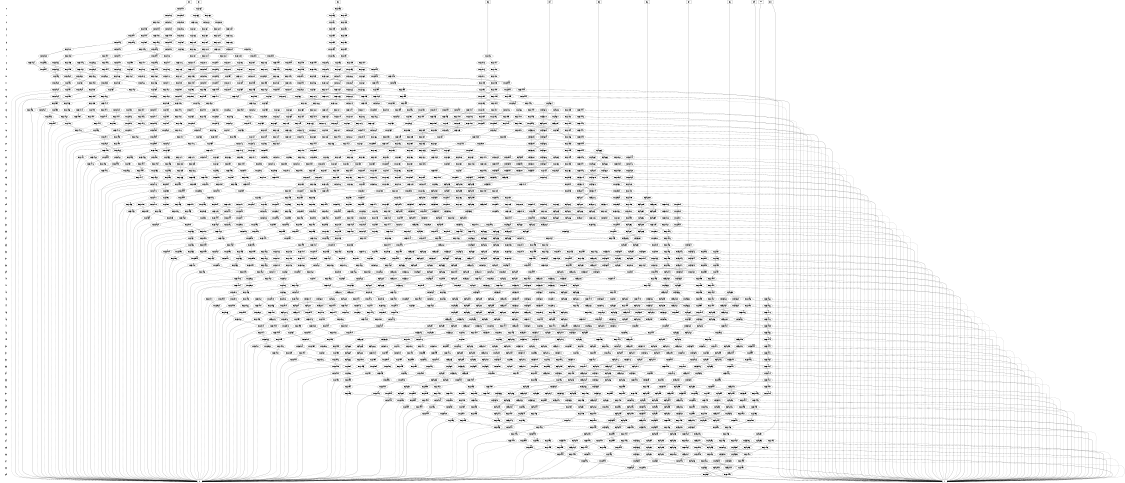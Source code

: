 digraph "DD" {
size = "7.5,10"
center = true;
edge [dir = none];
{ node [shape = plaintext];
  edge [style = invis];
  "CONST NODES" [style = invis];
" 0 " -> " 1 " -> " 2 " -> " 3 " -> " 4 " -> " 5 " -> " 6 " -> " 7 " -> " 8 " -> " 9 " -> " 10 " -> " 11 " -> " 12 " -> " 13 " -> " 14 " -> " 15 " -> " 16 " -> " 17 " -> " 18 " -> " 19 " -> " 20 " -> " 21 " -> " 22 " -> " 23 " -> " 24 " -> " 25 " -> " 26 " -> " 27 " -> " 28 " -> " 29 " -> " 30 " -> " 31 " -> " 32 " -> " 33 " -> " 34 " -> " 35 " -> " 36 " -> " 37 " -> " 38 " -> " 39 " -> " 40 " -> " 41 " -> " 42 " -> " 43 " -> " 44 " -> " 45 " -> " 46 " -> " 47 " -> " 48 " -> " 49 " -> " 50 " -> " 51 " -> " 52 " -> " 53 " -> " 54 " -> " 55 " -> " 56 " -> " 57 " -> " 58 " -> " 59 " -> " 60 " -> " 61 " -> " 62 " -> " 63 " -> " 64 " -> " 65 " -> " 66 " -> " 67 " -> " 68 " -> " 69 " -> "CONST NODES"; 
}
{ rank = same; node [shape = box]; edge [style = invis];
"F0" -> "F1" -> "F2" -> "F3" -> "F4" -> "F5" -> "F6" -> "F7" -> "F8" -> "F9" -> "F10" -> "F11"; }
{ rank = same; " 0 ";
"0x231c34";
"0x231ca5";
"0x231bd0";
}
{ rank = same; " 1 ";
"0x231c32";
"0x231bcf";
"0x231c33";
"0x231ca3";
"0x231bc8";
"0x231ca4";
}
{ rank = same; " 2 ";
"0x231c31";
"0x231ca1";
"0x231bce";
"0x231bc0";
"0x231c28";
"0x231ca2";
"0x231bc7";
"0x231c2e";
}
{ rank = same; " 3 ";
"0x231bcd";
"0x231bbf";
"0x231c27";
"0x231c9f";
"0x231bb5";
"0x231bc6";
"0x231c24";
"0x231ca0";
"0x231c2a";
"0x231c2d";
}
{ rank = same; " 4 ";
"0x231c23";
"0x231c9d";
"0x231bcc";
"0x231bbe";
"0x231c26";
"0x231c9e";
"0x231bb4";
"0x231c29";
"0x231ba7";
"0x231bc5";
"0x231c20";
}
{ rank = same; " 5 ";
"0x231bbd";
"0x231c9b";
"0x231bb3";
"0x231ba6";
"0x231bc4";
"0x231c1f";
"0x231c25";
"0x231bcb";
"0x231c22";
"0x231b93";
"0x231c9c";
"0x231c19";
}
{ rank = same; " 6 ";
"0x231c21";
"0x231b92";
"0x231c18";
"0x231bc3";
"0x231c9a";
"0x231bbc";
"0x231c99";
"0x231bb2";
"0x231ba5";
"0x231b98";
"0x231b70";
"0x231c0f";
"0x231c1e";
}
{ rank = same; " 7 ";
"0x231bb1";
"0x231ba4";
"0x231b97";
"0x231b6f";
"0x231c94";
"0x231bbb";
"0x231c98";
"0x231b91";
"0x231c17";
"0x231b78";
"0x231b35";
"0x231d16";
"0x231c0e";
"0x231c1d";
"0x231c02";
}
{ rank = same; " 8 ";
"0x231bba";
"0x231b90";
"0x231b58";
"0x231c16";
"0x231b77";
"0x231d15";
"0x231c90";
"0x231b34";
"0x231c0d";
"0x231b96";
"0x231c01";
"0x231bb9";
"0x231c96";
"0x231af5";
"0x231b9e";
"0x231bad";
"0x231bf7";
"0x231b74";
"0x231c08";
"0x231bb0";
"0x231b95";
"0x231b86";
"0x231c97";
"0x231ba3";
"0x231c1c";
"0x231d14";
"0x231c1b";
"0x231b6e";
"0x231c93";
"0x231c13";
}
{ rank = same; " 9 ";
"0x231be9";
"0x231c07";
"0x231baf";
"0x231c8c";
"0x231b85";
"0x231990";
"0x231d13";
"0x231ba2";
"0x231b5c";
"0x231b6d";
"0x231c92";
"0x231c12";
"0x231b8f";
"0x231b57";
"0x231c95";
"0x231c15";
"0x231c1a";
"0x231b94";
"0x231b76";
"0x231d12";
"0x231c8f";
"0x231b33";
"0x231c0c";
"0x231c00";
"0x231bb8";
"0x231af4";
"0x231b9d";
"0x231bac";
"0x231bf6";
"0x231b73";
}
{ rank = same; " 10 ";
"0x231d11";
"0x231c8e";
"0x231b32";
"0x231c0b";
"0x231bff";
"0x231af3";
"0x231c91";
"0x231b9c";
"0x231bab";
"0x231c14";
"0x231b39";
"0x231bf5";
"0x231b72";
"0x231b75";
"0x231be8";
"0x231c06";
"0x231c8b";
"0x231b84";
"0x23198f";
"0x231d10";
"0x231ba1";
"0x231b5b";
"0x231b6c";
"0x231c11";
"0x231be5";
"0x231bae";
"0x231b8e";
"0x231c88";
"0x23198c";
"0x231b56";
}
{ rank = same; " 11 ";
"0x231d0f";
"0x231c05";
"0x231c8a";
"0x231b83";
"0x23198e";
"0x231ba0";
"0x231b5a";
"0x231c8d";
"0x231baa";
"0x231b6b";
"0x231b71";
"0x231be1";
"0x231c84";
"0x231988";
"0x231be4";
"0x231b8d";
"0x231c87";
"0x23198b";
"0x231b55";
"0x231d0e";
"0x231b31";
"0x231c0a";
"0x231afc";
"0x231c10";
"0x231bfe";
"0x231af2";
"0x231b9b";
"0x231b38";
"0x231bf4";
"0x231be7";
}
{ rank = same; " 12 ";
"0x231c7d";
"0x231bf3";
"0x231981";
"0x231b30";
"0x231bda";
"0x231afb";
"0x231bfd";
"0x231c09";
"0x231b59";
"0x231b9a";
"0x231b37";
"0x231d0c";
"0x231c04";
"0x23198d";
"0x231b82";
"0x231be6";
"0x23199a";
"0x231b9f";
"0x231b6a";
"0x231be0";
"0x231c83";
"0x231987";
"0x231c89";
"0x231be3";
"0x231b8c";
"0x231c86";
"0x23198a";
"0x231b54";
"0x231d0d";
"0x231af1";
}
{ rank = same; " 13 ";
"0x231b99";
"0x231b69";
"0x231bdf";
"0x231c73";
"0x231977";
"0x231c82";
"0x231986";
"0x231b36";
"0x231b8b";
"0x231b53";
"0x231c85";
"0x231989";
"0x231999";
"0x231c7c";
"0x231980";
"0x231bf2";
"0x231b2f";
"0x231bd9";
"0x231afa";
"0x231bfc";
"0x231d0b";
"0x231be2";
"0x231c03";
"0x231d0a";
"0x231af0";
"0x231b81";
}
{ rank = same; " 14 ";
"0x231c7b";
"0x23197f";
"0x231b68";
"0x231bde";
"0x231c72";
"0x231976";
"0x231c81";
"0x231985";
"0x396c14";
"0x231c66";
"0x23196a";
"0x231bf1";
"0x231b8a";
"0x231998";
"0x231b2e";
"0x231bfb";
"0x231d05";
"0x231d09";
"0x231af9";
"0x231b52";
"0x231aef";
"0x231bd8";
"0x231b80";
}
{ rank = same; " 15 ";
"0x231c6c";
"0x231d08";
"0x231970";
"0x231bdd";
"0x231ab6";
"0x231bdc";
"0x231c80";
"0x231b2d";
"0x231c7f";
"0x231983";
"0x231d04";
"0x396c12";
"0x231b88";
"0x231b51";
"0x231994";
"0x231c77";
"0x231bed";
"0x23197b";
"0x231aee";
"0x231bd7";
"0x231b7f";
"0x231bd4";
"0x231c7a";
"0x23197e";
"0x231af7";
"0x231bfa";
"0x231d01";
"0x231bf9";
"0x231b67";
"0x231b89";
"0x231c71";
"0x396c13";
"0x231975";
"0x231c65";
"0x231969";
"0x231d07";
"0x231bf0";
"0x231b7c";
"0x231997";
"0x231c5b";
"0x23195f";
"0x231b62";
"0x231b1b";
"0x231984";
"0x231af8";
"0x231b47";
}
{ rank = same; " 16 ";
"0x231ab5";
"0x231d00";
"0x231b66";
"0x231c70";
"0x396c10";
"0x231974";
"0x231c64";
"0x231968";
"0x231bef";
"0x231b7b";
"0x231996";
"0x231993";
"0x231c5a";
"0x23195e";
"0x231b61";
"0x231b1a";
"0x231cfd";
"0x231bdb";
"0x231c4d";
"0x231b46";
"0x231c6b";
"0x23196f";
"0x231951";
"0x231b2c";
"0x231b87";
"0x396c11";
"0x231d03";
"0x231b50";
"0x231bf8";
"0x231c76";
"0x231bec";
"0x23197a";
"0x231aed";
"0x231d06";
"0x231bd6";
"0x231bd3";
"0x231b7e";
"0x231c79";
"0x231af6";
"0x231982";
"0x23197d";
"0x231c7e";
}
{ rank = same; " 17 ";
"0x231ab4";
"0x231995";
"0x231950";
"0x231b2b";
"0x396c0e";
"0x230bed";
"0x231b4f";
"0x231cf9";
"0x231992";
"0x231c75";
"0x231c49";
"0x231beb";
"0x231979";
"0x231aec";
"0x231bd2";
"0x231cff";
"0x396c0f";
"0x231b65";
"0x231b7d";
"0x231c6f";
"0x231973";
"0x231c63";
"0x231967";
"0x231d02";
"0x231b7a";
"0x231c78";
"0x231c59";
"0x23195d";
"0x231b60";
"0x231b19";
"0x231cfc";
"0x231bee";
"0x231c4c";
"0x231b45";
"0x231c6a";
"0x23197c";
"0x23196e";
"0x231bd5";
}
{ rank = same; " 18 ";
"0x396c0c";
"0x231b64";
"0x231c6e";
"0x231972";
"0x231c74";
"0x231c62";
"0x231966";
"0x231c58";
"0x23195c";
"0x231b5f";
"0x231b18";
"0x231cfb";
"0x231c4b";
"0x231b44";
"0x231c69";
"0x23196d";
"0x231bea";
"0x231978";
"0x396c0d";
"0x23194f";
"0x231cfe";
"0x231b2a";
"0x231b79";
"0x231cf5";
"0x231c45";
"0x230bd0";
"0x230bec";
"0x231b4e";
"0x231cf8";
"0x231bd1";
"0x231c48";
"0x231aeb";
"0x231991";
"0x231ab3";
}
{ rank = same; " 19 ";
"0x231cf4";
"0x231c44";
"0x231cfa";
"0x231c6d";
"0x230bcf";
"0x231c3e";
"0x230beb";
"0x231b4d";
"0x231cf7";
"0x231c47";
"0x231aea";
"0x396c0b";
"0x231971";
"0x231cee";
"0x231b63";
"0x231c57";
"0x231c61";
"0x231965";
"0x231c4a";
"0x23195b";
"0x231b5e";
"0x231b17";
"0x231b43";
"0x231c68";
"0x23196c";
"0x230b9b";
"0x231ab2";
"0x396c0a";
"0x23194e";
"0x231b29";
}
{ rank = same; " 20 ";
"0x231c56";
"0x231c46";
"0x231c60";
"0x231964";
"0x396c09";
"0x23194d";
"0x231b16";
"0x231c3d";
"0x231b42";
"0x396c08";
"0x23196b";
"0x231b28";
"0x231c67";
"0x231b5d";
"0x231ce4";
"0x231cf3";
"0x231c43";
"0x230bce";
"0x230bea";
"0x231b4c";
"0x231ae9";
"0x231cf6";
"0x23195a";
"0x231ced";
"0x230b9a";
"0x231ab1";
}
{ rank = same; " 21 ";
"0x231c5f";
"0x231963";
"0x230be9";
"0x396c03";
"0x230bcd";
"0x230bf9";
"0x231ae8";
"0x231ab0";
"0x231b15";
"0x231b41";
"0x396c07";
"0x231cec";
"0x230b99";
"0x231c3c";
"0x231b27";
"0x231ce3";
"0x231cf2";
"0x231c42";
"0x396c85";
"0x231cd7";
"0x231b4b";
"0x231c55";
"0x231959";
}
{ rank = same; " 22 ";
"0x231c5e";
"0x231ce2";
"0x396c84";
"0x230bf3";
"0x230bba";
"0x396bff";
"0x230b60";
"0x231a77";
"0x231c41";
"0x231ad5";
"0x231cd6";
"0x231c38";
"0x231b3d";
"0x231c54";
"0x231958";
"0x231b21";
"0x231ccc";
"0x396c05";
"0x230bde";
"0x231cdd";
"0x231cf1";
"0x396c06";
"0x231cf0";
"0x231c40";
"0x396c83";
"0x231b49";
"0x230be8";
"0x396c02";
"0x230bcc";
"0x231955";
"0x230bf8";
"0x231ce8";
"0x231ae7";
"0x231aaf";
"0x231b14";
"0x231b40";
"0x231ceb";
"0x230b98";
"0x231c3b";
"0x231962";
"0x231b0a";
"0x231c51";
"0x231b26";
"0x231b4a";
"0x231c5d";
"0x231961";
}
{ rank = same; " 23 ";
"0x230b5f";
"0x231a76";
"0x230be7";
"0x396c01";
"0x230bcb";
"0x231954";
"0x230bf7";
"0x231ce7";
"0x231ae6";
"0x231aae";
"0x231b13";
"0x231b3f";
"0x231cea";
"0x230b97";
"0x231c3a";
"0x231cef";
"0x396c04";
"0x231b09";
"0x231c50";
"0x231b25";
"0x231c5c";
"0x231c3f";
"0x231ce1";
"0x396c81";
"0x230bf2";
"0x230bb9";
"0x396bfe";
"0x231ad4";
"0x231cd5";
"0x231c37";
"0x231b3c";
"0x231c53";
"0x231957";
"0x231b20";
"0x231ccb";
"0x230bdd";
"0x231cbe";
"0x231cdc";
"0x231960";
"0x396bfb";
"0x231b48";
"0x396c82";
}
{ rank = same; " 24 ";
"0x230b5e";
"0x231a75";
"0x231ad3";
"0x231cd4";
"0x231c36";
"0x231b3b";
"0x231b1f";
"0x231ce9";
"0x231cca";
"0x396c00";
"0x231c39";
"0x230bdc";
"0x231cbd";
"0x231c52";
"0x231cdb";
"0x396bfa";
"0x396c7f";
"0x230be6";
"0x230bca";
"0x231953";
"0x230bf6";
"0x231ce6";
"0x231cba";
"0x231ae5";
"0x231aad";
"0x231b12";
"0x230b96";
"0x396bf7";
"0x231b08";
"0x231c4f";
"0x231b24";
"0x231956";
"0x396c80";
"0x231ce0";
"0x231b3e";
"0x230bf1";
"0x230bb8";
"0x396bfd";
}
{ rank = same; " 25 ";
"0x231cb6";
"0x230be5";
"0x230bc9";
"0x230bf5";
"0x231cb9";
"0x231ae4";
"0x231aac";
"0x396bf3";
"0x231b11";
"0x230b95";
"0x396bf6";
"0x231b07";
"0x231c35";
"0x231b23";
"0x396c7d";
"0x231cdf";
"0x230bf0";
"0x231ce5";
"0x230bb7";
"0x231ad2";
"0x231cd3";
"0x231b1e";
"0x231cc9";
"0x230bdb";
"0x231cbc";
"0x231cda";
"0x231c4e";
"0x396c7e";
"0x396bf9";
"0x231b3a";
"0x231952";
"0x230b5d";
"0x231a74";
"0x396bfc";
}
{ rank = same; " 26 ";
"0x231cc8";
"0x231b1d";
"0x230bda";
"0x231cde";
"0x231cd9";
"0x231cbb";
"0x396c7b";
"0x231cb5";
"0x230be4";
"0x230bc8";
"0x231cb8";
"0x231ae3";
"0x396bf2";
"0x231aab";
"0x231b10";
"0x396bf8";
"0x230b94";
"0x396bf5";
"0x396c7c";
"0x231b06";
"0x231caf";
"0x231b22";
"0x230bef";
"0x396bec";
"0x230bb6";
"0x230b5c";
"0x231a73";
"0x231ad1";
"0x230bf4";
"0x231cd2";
}
{ rank = same; " 27 ";
"0x230bc7";
"0x396be2";
"0x231ae2";
"0x396bf1";
"0x231aaa";
"0x231b0f";
"0x396bf4";
"0x230b93";
"0x231b05";
"0x231cae";
"0x396beb";
"0x230bb5";
"0x231ad0";
"0x231cd1";
"0x231cc7";
"0x231cd8";
"0x396c7a";
"0x231cb7";
"0x230bd9";
"0x396c79";
"0x231b1c";
"0x230b5b";
"0x231a72";
"0x230bee";
"0x231cb4";
"0x230be3";
}
{ rank = same; " 28 ";
"0x230bc6";
"0x396be1";
"0x396bf0";
"0x231ae1";
"0x231cc6";
"0x231b0e";
"0x231cd0";
"0x396c74";
"0x231aa9";
"0x230bd8";
"0x231a71";
"0x396c78";
"0x396cee";
"0x230b92";
"0x231cad";
"0x230b5a";
"0x231b04";
"0x396bea";
"0x230bb4";
"0x231cb3";
"0x231acf";
"0x231d48";
"0x230be2";
}
{ rank = same; " 29 ";
"0x396c73";
"0x231b0c";
"0x231ac4";
"0x231b00";
"0x231aa8";
"0x230bd7";
"0x396ced";
"0x231a70";
"0x231ca9";
"0x230b91";
"0x231cac";
"0x230b25";
"0x231a3c";
"0x230b59";
"0x396be6";
"0x231b03";
"0x396be9";
"0x231cce";
"0x231cc2";
"0x231b0d";
"0x230bb3";
"0x396c70";
"0x231ace";
"0x230be1";
"0x231a96";
"0x231d47";
"0x230bd4";
"0x230bc5";
"0x396be0";
"0x230b7f";
"0x231ae0";
"0x231cc5";
"0x231d3d";
"0x396c76";
"0x396cec";
"0x230bc0";
"0x396bdb";
"0x396bef";
"0x396c77";
"0x231cb2";
"0x231adb";
"0x231cb1";
"0x230be0";
"0x231ccf";
"0x396bee";
"0x230ba9";
}
{ rank = same; " 30 ";
"0x231adf";
"0x231cc4";
"0x396ceb";
"0x231d3c";
"0x231d2f";
"0x230b24";
"0x231a3b";
"0x231cb0";
"0x230bbf";
"0x396bda";
"0x396c6c";
"0x231ccd";
"0x231ada";
"0x231b0b";
"0x230bdf";
"0x230ba8";
"0x396c72";
"0x231ac3";
"0x231aff";
"0x396cea";
"0x231aa7";
"0x230bd6";
"0x231a6f";
"0x231ca8";
"0x230b90";
"0x231cab";
"0x230b58";
"0x396be5";
"0x396bed";
"0x396c75";
"0x231b02";
"0x396be8";
"0x231cc1";
"0x230bb2";
"0x396c6f";
"0x231acd";
"0x231a95";
"0x231d46";
"0x230bd3";
"0x230bc4";
"0x396bdf";
"0x230b7e";
}
{ rank = same; " 31 ";
"0x231d2b";
"0x231aa6";
"0x231cc3";
"0x231ca7";
"0x231a6e";
"0x230b8f";
"0x230b57";
"0x230b23";
"0x396c68";
"0x231a3a";
"0x396be4";
"0x231cc0";
"0x230bb1";
"0x231b01";
"0x396c6e";
"0x231acc";
"0x231a94";
"0x231d45";
"0x230bd5";
"0x230bd2";
"0x230bc3";
"0x396bde";
"0x230b7d";
"0x231ade";
"0x396ce8";
"0x231d3b";
"0x396be7";
"0x396c71";
"0x231d2e";
"0x230bbe";
"0x396bd9";
"0x396c6b";
"0x231ad9";
"0x230ba7";
"0x231ac2";
"0x396ce9";
"0x231caa";
"0x231afe";
}
{ rank = same; " 32 ";
"0x231d2d";
"0x396bd8";
"0x230b22";
"0x231a39";
"0x230bbd";
"0x396c6a";
"0x231ad8";
"0x396c6d";
"0x230bd1";
"0x231d27";
"0x230ba6";
"0x396ce6";
"0x231ac1";
"0x231d2a";
"0x396c64";
"0x231aa5";
"0x231a6d";
"0x230b8e";
"0x230b56";
"0x396c67";
"0x231afd";
"0x231cbf";
"0x230bb0";
"0x396be3";
"0x231acb";
"0x231ca6";
"0x231a93";
"0x231d44";
"0x396bdd";
"0x230bc2";
"0x396ce7";
"0x230b7c";
"0x231add";
"0x231d3a";
}
{ rank = same; " 33 ";
"0x396c69";
"0x230b8d";
"0x230b55";
"0x396c66";
"0x396bdc";
"0x230b21";
"0x231a38";
"0x230baf";
"0x396c5d";
"0x231aca";
"0x231a92";
"0x231d43";
"0x230bc1";
"0x396ce4";
"0x230b7b";
"0x231d4a";
"0x230bbc";
"0x231ad7";
"0x231adc";
"0x231d20";
"0x396ce5";
"0x231d26";
"0x230ba5";
"0x231ac0";
"0x231d29";
"0x396c63";
"0x231aa4";
"0x231d39";
"0x231a6c";
"0x231d2c";
}
{ rank = same; " 34 ";
"0x230b20";
"0x231a37";
"0x231d1f";
"0x230bbb";
"0x231d25";
"0x230ba4";
"0x231abf";
"0x231d28";
"0x396c53";
"0x396c62";
"0x231aa3";
"0x231d38";
"0x231d49";
"0x231a6b";
"0x230b8c";
"0x230b54";
"0x396c65";
"0x396ce3";
"0x231ad6";
"0x230bae";
"0x396c5c";
"0x231ac9";
"0x231a91";
"0x231d42";
"0x396ce2";
"0x230b7a";
}
{ rank = same; " 35 ";
"0x231d1e";
"0x230b53";
"0x231a36";
"0x396c5b";
"0x396d47";
"0x230b1f";
"0x231d24";
"0x231a90";
"0x230ba3";
"0x231abe";
"0x396c52";
"0x230b79";
"0x396c61";
"0x231d37";
"0x231aa2";
"0x396c46";
"0x230b8b";
"0x396cdd";
"0x230bad";
"0x231ac8";
"0x396ce1";
"0x231d41";
"0x231a6a";
}
{ rank = same; " 36 ";
"0x231d1a";
"0x396c3b";
"0x396cdc";
"0x230b9f";
"0x396d45";
"0x396c4c";
"0x231ac7";
"0x231d22";
"0x231aba";
"0x231a9c";
"0x231d33";
"0x396c60";
"0x230b85";
"0x396c5f";
"0x231a85";
"0x231a69";
"0x230b6e";
"0x396cd9";
"0x231d1d";
"0x230b52";
"0x396c57";
"0x230af2";
"0x231a09";
"0x230bab";
"0x231d23";
"0x231a35";
"0x396d46";
"0x231ac6";
"0x396c5a";
"0x231d40";
"0x231d3f";
"0x396cdf";
"0x230b1e";
"0x231a8f";
"0x230bac";
"0x230ba2";
"0x231a57";
"0x396c51";
"0x231abd";
"0x230b78";
"0x231d36";
"0x231aa1";
"0x230b40";
"0x396ce0";
"0x396c45";
"0x230b8a";
}
{ rank = same; " 37 ";
"0x231d1c";
"0x230b51";
"0x396c56";
"0x231d3e";
"0x396d43";
"0x231a34";
"0x396c59";
"0x396c5e";
"0x231ac5";
"0x230b1d";
"0x231a8e";
"0x230ba1";
"0x231a56";
"0x396c50";
"0x231abc";
"0x230b77";
"0x396cd5";
"0x231d35";
"0x231aa0";
"0x230b3f";
"0x396c44";
"0x230b89";
"0x231d19";
"0x230af1";
"0x396cdb";
"0x396c3a";
"0x231a08";
"0x396d44";
"0x230b9e";
"0x396c2d";
"0x396c4b";
"0x231ab9";
"0x231a9b";
"0x231d32";
"0x230b84";
"0x230baa";
"0x396cde";
"0x231a84";
"0x231a68";
"0x230b6d";
"0x396cd8";
"0x231d21";
}
{ rank = same; " 38 ";
"0x396c58";
"0x396c39";
"0x396d41";
"0x230b9d";
"0x396c2c";
"0x396c4a";
"0x231ab8";
"0x231a9a";
"0x231abb";
"0x231d31";
"0x396cd1";
"0x230b83";
"0x231a83";
"0x231a67";
"0x230b6c";
"0x396cd7";
"0x230b50";
"0x396c55";
"0x396d42";
"0x396c29";
"0x230af0";
"0x231a07";
"0x231a33";
"0x396cda";
"0x230b1c";
"0x231a8d";
"0x231a55";
"0x230ba0";
"0x396c4f";
"0x230b76";
"0x396cd4";
"0x231a9f";
"0x230b3e";
"0x396c43";
"0x231d1b";
"0x230b88";
"0x231d34";
"0x231d18";
}
{ rank = same; " 39 ";
"0x231a32";
"0x231ab7";
"0x230b1b";
"0x231a8c";
"0x231a54";
"0x396c4e";
"0x230b75";
"0x396c54";
"0x396cd3";
"0x230b3d";
"0x231a9e";
"0x396c42";
"0x230b87";
"0x396cd6";
"0x396d40";
"0x396c38";
"0x231d30";
"0x230aef";
"0x231a06";
"0x396c2b";
"0x396ccd";
"0x231d17";
"0x396c49";
"0x231a99";
"0x396cd0";
"0x230b82";
"0x230b9c";
"0x231a82";
"0x396c25";
"0x231a66";
"0x230b6b";
"0x230b4f";
"0x396d3f";
"0x396c28";
}
{ rank = same; " 40 ";
"0x396c37";
"0x396ccc";
"0x396c48";
"0x231a98";
"0x396cd2";
"0x231a9d";
"0x396ccf";
"0x230b81";
"0x231a81";
"0x396c24";
"0x396cc6";
"0x231a65";
"0x230b6a";
"0x396d3e";
"0x230b4e";
"0x396c27";
"0x230aee";
"0x231a05";
"0x231a31";
"0x230b1a";
"0x231a8b";
"0x231a53";
"0x230b86";
"0x230b74";
"0x230b3c";
"0x396c2a";
"0x396c41";
"0x396c1e";
"0x396c4d";
"0x396d3d";
}
{ rank = same; " 41 ";
"0x231a97";
"0x230b19";
"0x231a8a";
"0x231a52";
"0x396c26";
"0x230b73";
"0x396d3c";
"0x230b3b";
"0x396c47";
"0x396c40";
"0x396c1d";
"0x396d3b";
"0x230aed";
"0x231a04";
"0x396cbc";
"0x396c36";
"0x396ccb";
"0x396cce";
"0x230b80";
"0x231a80";
"0x396c23";
"0x396cc5";
"0x231a64";
"0x230b69";
"0x230b4d";
"0x231a30";
}
{ rank = same; " 42 ";
"0x231a89";
"0x396d8e";
"0x396d36";
"0x230b72";
"0x396c3f";
"0x396cc4";
"0x396d3a";
"0x231a03";
"0x396cbb";
"0x396cca";
"0x231a2f";
"0x230aec";
"0x396caf";
"0x396c1c";
"0x230b18";
"0x231a51";
"0x231a7f";
"0x230b3a";
"0x396c22";
"0x231a63";
"0x230b68";
"0x230b4c";
"0x396c35";
}
{ rank = same; " 43 ";
"0x231a87";
"0x230aeb";
"0x396d32";
"0x396cae";
"0x396c1b";
"0x230b17";
"0x396d8c";
"0x230b70";
"0x396c18";
"0x231a50";
"0x230b71";
"0x396c3d";
"0x231a7e";
"0x396d38";
"0x230b39";
"0x396ca6";
"0x230ac8";
"0x396cb5";
"0x231a62";
"0x2319df";
"0x230b67";
"0x396c31";
"0x230b4b";
"0x396c34";
"0x231a1e";
"0x396cc8";
"0x396d39";
"0x230b07";
"0x396cc9";
"0x396c21";
"0x231a88";
"0x396d8d";
"0x231a7b";
"0x231a5d";
"0x396c3e";
"0x396d35";
"0x396cc0";
"0x230b64";
"0x230b46";
"0x396c20";
"0x396cc3";
"0x231a48";
"0x230b31";
"0x231a02";
"0x396cba";
"0x231a2e";
}
{ rank = same; " 44 ";
"0x396d8a";
"0x231a7a";
"0x396c3c";
"0x231a5c";
"0x396d34";
"0x396cbf";
"0x230b63";
"0x230b45";
"0x230b6f";
"0x396cc2";
"0x230ac7";
"0x2319de";
"0x231a47";
"0x396d37";
"0x396cc7";
"0x230b30";
"0x231a01";
"0x396cb9";
"0x231a2d";
"0x230aea";
"0x396cad";
"0x396d31";
"0x396d8b";
"0x396c1a";
"0x230b16";
"0x231a86";
"0x396c17";
"0x231a4f";
"0x231a7d";
"0x230b38";
"0x396ca5";
"0x396cb4";
"0x231a61";
"0x230b66";
"0x396c30";
"0x230b4a";
"0x396c33";
"0x396c9a";
"0x231a1d";
"0x396d2e";
"0x230b06";
"0x396c1f";
}
{ rank = same; " 45 ";
"0x396c19";
"0x396c16";
"0x231a4e";
"0x396c32";
"0x230b65";
"0x230b37";
"0x396ca4";
"0x396d33";
"0x396cb3";
"0x231a60";
"0x230ac6";
"0x2319dd";
"0x396cc1";
"0x396c2f";
"0x230b49";
"0x396c99";
"0x231a1c";
"0x396d2d";
"0x230b05";
"0x396d89";
"0x231a79";
"0x231a5b";
"0x231a7c";
"0x396cbe";
"0x230b62";
"0x230b44";
"0x396c96";
"0x396d2a";
"0x231a46";
"0x230b2f";
"0x231a00";
"0x396cb8";
"0x231a2c";
"0x230ae9";
"0x396d88";
"0x396d30";
"0x396cac";
"0x230b15";
}
{ rank = same; " 46 ";
"0x230b43";
"0x396c92";
"0x230b61";
"0x396d26";
"0x230ac5";
"0x2319dc";
"0x396c95";
"0x396d29";
"0x231a45";
"0x230b2e";
"0x2319ff";
"0x396cb7";
"0x396d87";
"0x231a2b";
"0x230ae8";
"0x396cab";
"0x230b14";
"0x231a78";
"0x396c2e";
"0x231a4d";
"0x396cbd";
"0x396c15";
"0x230b36";
"0x396ca3";
"0x396cb2";
"0x231a5f";
"0x230b48";
"0x396c98";
"0x231a1b";
"0x396d2c";
"0x230b04";
"0x396d86";
"0x231a5a";
"0x396d2f";
}
{ rank = same; " 47 ";
"0x230b47";
"0x230b35";
"0x396cb1";
"0x230ac4";
"0x2319db";
"0x231a1a";
"0x396d85";
"0x230b03";
"0x231a59";
"0x231a5e";
"0x230b42";
"0x396c91";
"0x396d25";
"0x396c94";
"0x396d28";
"0x396c97";
"0x231a44";
"0x396c8d";
"0x396cb6";
"0x396d2b";
"0x230b2d";
"0x396ca2";
"0x2319fe";
"0x396d84";
"0x231a2a";
"0x230ae7";
"0x396caa";
"0x230b13";
"0x396d21";
"0x231a4c";
}
{ rank = same; " 48 ";
"0x230b41";
"0x396d24";
"0x230ac3";
"0x2319da";
"0x396c93";
"0x396d19";
"0x231a43";
"0x396c8c";
"0x396d83";
"0x396cb0";
"0x230b2c";
"0x396d82";
"0x396ca1";
"0x2319fd";
"0x231a29";
"0x396d27";
"0x230ae6";
"0x396ca9";
"0x230b12";
"0x396d20";
"0x231a58";
"0x231a4b";
"0x230b34";
"0x231a19";
"0x230b02";
"0x396c90";
}
{ rank = same; " 49 ";
"0x396d23";
"0x2319d9";
"0x396d18";
"0x396d7f";
"0x230ac2";
"0x231a18";
"0x2319fc";
"0x230b01";
"0x396c8b";
"0x230ae5";
"0x396d1f";
"0x230b33";
"0x396ca0";
"0x396d81";
"0x231a42";
"0x396c8f";
"0x396d0c";
"0x396dbe";
"0x396ca8";
"0x230b2b";
"0x231a28";
"0x230b11";
"0x231a4a";
}
{ rank = same; " 50 ";
"0x396c9f";
"0x231a3f";
"0x396c88";
"0x231a23";
"0x230b28";
"0x396c9d";
"0x231a41";
"0x396d0b";
"0x396dbb";
"0x230b0c";
"0x230b2a";
"0x231a27";
"0x396d1c";
"0x230aaa";
"0x2319c1";
"0x396d22";
"0x230b10";
"0x231a49";
"0x396d7c";
"0x231a11";
"0x2319d8";
"0x230afa";
"0x396d17";
"0x396d7e";
"0x230ac1";
"0x396dbc";
"0x231a17";
"0x396d13";
"0x2319fb";
"0x396c8e";
"0x230b00";
"0x396c8a";
"0x2319ef";
"0x230ae4";
"0x396ca7";
"0x396d1e";
"0x230ad8";
"0x396d12";
"0x396d04";
"0x396d80";
"0x396d7b";
"0x230b32";
}
{ rank = same; " 51 ";
"0x230af9";
"0x396d16";
"0x230ac0";
"0x396db9";
"0x396cfb";
"0x231a16";
"0x2319fa";
"0x230aff";
"0x2319ee";
"0x396d78";
"0x230aa9";
"0x2319c0";
"0x230ae3";
"0x230ad7";
"0x396d11";
"0x396d03";
"0x396d7a";
"0x231a3e";
"0x230b29";
"0x396c87";
"0x396c89";
"0x396c9e";
"0x231a22";
"0x396d1d";
"0x230b27";
"0x396c9c";
"0x396dba";
"0x396d0d";
"0x396d0a";
"0x230b0b";
"0x231a26";
"0x396d1b";
"0x230b0f";
"0x396d7d";
"0x396d77";
"0x231a40";
"0x231a10";
"0x2319d7";
}
{ rank = same; " 52 ";
"0x231a21";
"0x396db7";
"0x396d09";
"0x230b0a";
"0x396d74";
"0x231a25";
"0x230aa8";
"0x2319bf";
"0x230b0e";
"0x396d1a";
"0x231a3d";
"0x396d76";
"0x231a0f";
"0x2319d6";
"0x396c9b";
"0x230af8";
"0x396db8";
"0x396d15";
"0x230abf";
"0x396cf8";
"0x396c86";
"0x396cfa";
"0x231a15";
"0x2319f9";
"0x396d79";
"0x230afe";
"0x396d73";
"0x2319ed";
"0x230ae2";
"0x230ad6";
"0x396d10";
"0x396d02";
"0x230b26";
"0x396d05";
}
{ rank = same; " 53 ";
"0x396cf7";
"0x231a14";
"0x2319f8";
"0x230afd";
"0x396d72";
"0x2319ec";
"0x230aa7";
"0x2319be";
"0x230ae1";
"0x230ad5";
"0x396d0f";
"0x396d14";
"0x230b0d";
"0x396db6";
"0x231a20";
"0x396d75";
"0x396d08";
"0x230b09";
"0x396d6f";
"0x396d01";
"0x231a24";
"0x396cf9";
"0x396cfc";
"0x231a0e";
"0x2319d5";
"0x396cf5";
"0x230af7";
"0x396db5";
"0x396d70";
"0x230abe";
}
{ rank = same; " 54 ";
"0x396d07";
"0x396d6e";
"0x396d00";
"0x230aa6";
"0x2319bd";
"0x231a1f";
"0x396cf2";
"0x396d6c";
"0x231a0d";
"0x396d71";
"0x396db4";
"0x2319d4";
"0x396cf4";
"0x230af6";
"0x230abd";
"0x231a13";
"0x2319f7";
"0x230afc";
"0x2319eb";
"0x230ae0";
"0x230ad4";
"0x230b08";
"0x396cf6";
"0x396db3";
"0x396d0e";
"0x396d6b";
}
{ rank = same; " 55 ";
"0x2319f6";
"0x396d6d";
"0x2319ea";
"0x230aa5";
"0x2319bc";
"0x230adf";
"0x396d06";
"0x230ad3";
"0x396d66";
"0x396db2";
"0x396db1";
"0x230afb";
"0x396d6a";
"0x396cff";
"0x396cf3";
"0x396cf1";
"0x231a12";
"0x231a0c";
"0x2319d3";
"0x230af5";
"0x230abc";
"0x396d67";
}
{ rank = same; " 56 ";
"0x396d5f";
"0x2319e9";
"0x230ad2";
"0x396dae";
"0x231a0b";
"0x396d69";
"0x396cf0";
"0x2319bb";
"0x2319f5";
"0x230ade";
"0x230aa4";
"0x396db0";
"0x396ddc";
"0x396d65";
"0x2319d2";
"0x230af4";
"0x396cfe";
"0x396d5b";
"0x230abb";
}
{ rank = same; " 57 ";
"0x230adb";
"0x2319f4";
"0x2319ba";
"0x230acd";
"0x396daf";
"0x396daa";
"0x230add";
"0x230aa3";
"0x396d62";
"0x396dd9";
"0x396d64";
"0x396d56";
"0x396cfd";
"0x2319d1";
"0x230af3";
"0x396cef";
"0x396d5a";
"0x230aba";
"0x396dab";
"0x396d68";
"0x2319cb";
"0x2319e8";
"0x396d53";
"0x230a95";
"0x2319ac";
"0x396dda";
"0x230ab4";
"0x230ad1";
"0x396dad";
"0x231a0a";
"0x2319f2";
"0x2319e4";
"0x396d5e";
"0x396d5d";
}
{ rank = same; " 58 ";
"0x2319ca";
"0x2319e7";
"0x396dd7";
"0x230ab3";
"0x396d52";
"0x230ad0";
"0x2319f3";
"0x396d63";
"0x396da7";
"0x2319f1";
"0x2319e3";
"0x230ada";
"0x2319b9";
"0x230acc";
"0x396da9";
"0x230aa2";
"0x396dd8";
"0x396d61";
"0x230a94";
"0x2319ab";
"0x396d4e";
"0x396d55";
"0x396d4b";
"0x2319d0";
"0x230adc";
"0x396d59";
"0x230ab9";
"0x396d5c";
"0x396dac";
"0x396da6";
}
{ rank = same; " 59 ";
"0x396d4a";
"0x230aa1";
"0x396dd5";
"0x396d4d";
"0x396da3";
"0x2319cf";
"0x230ad9";
"0x396d58";
"0x230ab8";
"0x396da5";
"0x2319c9";
"0x396dd6";
"0x2319e6";
"0x396d60";
"0x230a93";
"0x2319aa";
"0x230ab2";
"0x396d51";
"0x230acf";
"0x2319f0";
"0x396da8";
"0x396da2";
"0x396d54";
"0x2319e2";
"0x2319b8";
"0x230acb";
}
{ rank = same; " 60 ";
"0x230ab1";
"0x396d50";
"0x396d9f";
"0x2319e5";
"0x396da1";
"0x2319e1";
"0x2319b7";
"0x230aca";
"0x396d4c";
"0x396dd4";
"0x230aa0";
"0x230a92";
"0x2319a9";
"0x396da4";
"0x396d9e";
"0x2319ce";
"0x230ace";
"0x230ab7";
"0x396d49";
"0x396d57";
"0x2319c8";
"0x396dd3";
}
{ rank = same; " 61 ";
"0x396d9a";
"0x2319e0";
"0x396d9d";
"0x2319cd";
"0x230ab6";
"0x396d9b";
"0x396dd2";
"0x396da0";
"0x2319c7";
"0x230a91";
"0x2319a8";
"0x396d4f";
"0x230ab0";
"0x396d48";
"0x230ac9";
"0x2319b6";
"0x396dd1";
"0x230a9f";
}
{ rank = same; " 62 ";
"0x230aaf";
"0x396d93";
"0x230ab5";
"0x396dd0";
"0x396d94";
"0x2319b5";
"0x396dcf";
"0x230a9e";
"0x230a90";
"0x2319a7";
"0x396d9c";
"0x2319cc";
"0x396d99";
"0x2319c6";
}
{ rank = same; " 63 ";
"0x396dca";
"0x396d92";
"0x396dce";
"0x2319b4";
"0x2319c5";
"0x230a9d";
"0x396d98";
"0x230aae";
"0x396de7";
"0x2319a6";
"0x230a8f";
}
{ rank = same; " 64 ";
"0x396d91";
"0x396dc6";
"0x396de6";
"0x2319c4";
"0x396d90";
"0x2319b0";
"0x396dcc";
"0x230a89";
"0x2319a0";
"0x230a99";
"0x2319a5";
"0x230a8e";
"0x396dcd";
"0x396d97";
"0x396de5";
"0x396dc9";
"0x230aad";
"0x396d96";
"0x2319b3";
"0x2319c3";
"0x230a9c";
"0x230aac";
}
{ rank = same; " 65 ";
"0x396de4";
"0x396dc8";
"0x230aab";
"0x230a88";
"0x23199f";
"0x2319b2";
"0x230a9b";
"0x396dcb";
"0x396dc5";
"0x396de3";
"0x2319c2";
"0x2319af";
"0x396d95";
"0x230a98";
"0x396d8f";
"0x2319a4";
"0x230a8d";
"0x396dc2";
}
{ rank = same; " 66 ";
"0x396dc1";
"0x2319ae";
"0x230a9a";
"0x396dc4";
"0x230a87";
"0x23199e";
"0x230a97";
"0x2319a3";
"0x230a8c";
"0x396de1";
"0x2319b1";
"0x396dc7";
"0x396dc0";
"0x396de2";
}
{ rank = same; " 67 ";
"0x230a96";
"0x230a86";
"0x23199d";
"0x396ddf";
"0x2319ad";
"0x396dc3";
"0x396dbf";
"0x2319a2";
"0x230a8b";
"0x396de0";
}
{ rank = same; " 68 ";
"0x230a8a";
"0x230a85";
"0x23199c";
"0x2319a1";
"0x396dde";
"0x396ddd";
}
{ rank = same; " 69 ";
"0x230a84";
"0x23199b";
}
{ rank = same; "CONST NODES";
{ node [shape = box]; "0x577b4";
"0x577b3";
}
}
"F0" -> "0x231bd0" [style = solid];
"F1" -> "0x231c34" [style = solid];
"F2" -> "0x231ca5" [style = solid];
"F3" -> "0x231d16" [style = solid];
"F4" -> "0x396c14" [style = solid];
"F5" -> "0x396c85" [style = solid];
"F6" -> "0x396cee" [style = solid];
"F7" -> "0x396d47" [style = solid];
"F8" -> "0x396d8e" [style = solid];
"F9" -> "0x396dbe" [style = solid];
"F10" -> "0x396ddc" [style = solid];
"F11" -> "0x396de7" [style = solid];
"0x231c34" -> "0x231c32";
"0x231c34" -> "0x231c33" [style = dashed];
"0x231ca5" -> "0x231ca3";
"0x231ca5" -> "0x231ca4" [style = dashed];
"0x231bd0" -> "0x231bc8";
"0x231bd0" -> "0x231bcf" [style = dashed];
"0x231c32" -> "0x231c2e";
"0x231c32" -> "0x231c31" [style = dashed];
"0x231bcf" -> "0x231bc7";
"0x231bcf" -> "0x231bce" [style = dashed];
"0x231c33" -> "0x231c31";
"0x231c33" -> "0x231c28" [style = dashed];
"0x231ca3" -> "0x231ca1";
"0x231ca3" -> "0x231ca2" [style = dashed];
"0x231bc8" -> "0x231bc0";
"0x231bc8" -> "0x231bc7" [style = dashed];
"0x231ca4" -> "0x231ca2";
"0x231ca4" -> "0x231ca1" [style = dashed];
"0x231c31" -> "0x231c2d";
"0x231c31" -> "0x231c24" [style = dashed];
"0x231ca1" -> "0x231c9f";
"0x231ca1" -> "0x231ca0" [style = dashed];
"0x231bce" -> "0x231bc6";
"0x231bce" -> "0x231bcd" [style = dashed];
"0x231bc0" -> "0x231bb5";
"0x231bc0" -> "0x231bbf" [style = dashed];
"0x231c28" -> "0x231c24";
"0x231c28" -> "0x231c27" [style = dashed];
"0x231ca2" -> "0x231ca0";
"0x231ca2" -> "0x231c9f" [style = dashed];
"0x231bc7" -> "0x231bbf";
"0x231bc7" -> "0x231bc6" [style = dashed];
"0x231c2e" -> "0x231c2a";
"0x231c2e" -> "0x231c2d" [style = dashed];
"0x231bcd" -> "0x231bc5";
"0x231bcd" -> "0x231bcc" [style = dashed];
"0x231bbf" -> "0x231bb4";
"0x231bbf" -> "0x231bbe" [style = dashed];
"0x231c27" -> "0x231c23";
"0x231c27" -> "0x231c26" [style = dashed];
"0x231c9f" -> "0x231c9d";
"0x231c9f" -> "0x231c9e" [style = dashed];
"0x231bb5" -> "0x231ba7";
"0x231bb5" -> "0x231bb4" [style = dashed];
"0x231bc6" -> "0x231bbe";
"0x231bc6" -> "0x231bc5" [style = dashed];
"0x231c24" -> "0x231c20";
"0x231c24" -> "0x231c23" [style = dashed];
"0x231ca0" -> "0x231c9e";
"0x231ca0" -> "0x231c9d" [style = dashed];
"0x231c2a" -> "0x231c26";
"0x231c2a" -> "0x231c29" [style = dashed];
"0x231c2d" -> "0x231c29";
"0x231c2d" -> "0x231c20" [style = dashed];
"0x231c23" -> "0x231c1f";
"0x231c23" -> "0x231c22" [style = dashed];
"0x231c9d" -> "0x231c9b";
"0x231c9d" -> "0x231c9c" [style = dashed];
"0x231bcc" -> "0x231bc4";
"0x231bcc" -> "0x231bcb" [style = dashed];
"0x231bbe" -> "0x231bb3";
"0x231bbe" -> "0x231bbd" [style = dashed];
"0x231c26" -> "0x231c22";
"0x231c26" -> "0x231c25" [style = dashed];
"0x231c9e" -> "0x231c9c";
"0x231c9e" -> "0x231c9b" [style = dashed];
"0x231bb4" -> "0x231ba6";
"0x231bb4" -> "0x231bb3" [style = dashed];
"0x231c29" -> "0x231c25";
"0x231c29" -> "0x231c19" [style = dashed];
"0x231ba7" -> "0x231b93";
"0x231ba7" -> "0x231ba6" [style = dashed];
"0x231bc5" -> "0x231bbd";
"0x231bc5" -> "0x231bc4" [style = dashed];
"0x231c20" -> "0x231c19";
"0x231c20" -> "0x231c1f" [style = dashed];
"0x231bbd" -> "0x231bb2";
"0x231bbd" -> "0x231bbc" [style = dashed];
"0x231c9b" -> "0x231c99";
"0x231c9b" -> "0x231c9a" [style = dashed];
"0x231bb3" -> "0x231ba5";
"0x231bb3" -> "0x231bb2" [style = dashed];
"0x231ba6" -> "0x231b92";
"0x231ba6" -> "0x231ba5" [style = dashed];
"0x231bc4" -> "0x231bbc";
"0x231bc4" -> "0x231bc3" [style = dashed];
"0x231c1f" -> "0x231c18";
"0x231c1f" -> "0x231c1e" [style = dashed];
"0x231c25" -> "0x231c21";
"0x231c25" -> "0x231c0f" [style = dashed];
"0x231bcb" -> "0x231bc3";
"0x231bcb" -> "0x231b98" [style = dashed];
"0x231c22" -> "0x231c1e";
"0x231c22" -> "0x231c21" [style = dashed];
"0x231b93" -> "0x231b70";
"0x231b93" -> "0x231b92" [style = dashed];
"0x231c9c" -> "0x231c9a";
"0x231c9c" -> "0x231c99" [style = dashed];
"0x231c19" -> "0x231c0f";
"0x231c19" -> "0x231c18" [style = dashed];
"0x231c21" -> "0x231c1d";
"0x231c21" -> "0x231c02" [style = dashed];
"0x231b92" -> "0x231b6f";
"0x231b92" -> "0x231b91" [style = dashed];
"0x231c18" -> "0x231c0e";
"0x231c18" -> "0x231c17" [style = dashed];
"0x231bc3" -> "0x231bbb";
"0x231bc3" -> "0x231b78" [style = dashed];
"0x231c9a" -> "0x231c98";
"0x231c9a" -> "0x231c94" [style = dashed];
"0x231bbc" -> "0x231bb1";
"0x231bbc" -> "0x231bbb" [style = dashed];
"0x231c99" -> "0x231c94";
"0x231c99" -> "0x231c98" [style = dashed];
"0x231bb2" -> "0x231ba4";
"0x231bb2" -> "0x231bb1" [style = dashed];
"0x231ba5" -> "0x231b91";
"0x231ba5" -> "0x231ba4" [style = dashed];
"0x231b98" -> "0x231b78";
"0x231b98" -> "0x231b97" [style = dashed];
"0x231b70" -> "0x231b35";
"0x231b70" -> "0x231b6f" [style = dashed];
"0x231c0f" -> "0x231c02";
"0x231c0f" -> "0x231c0e" [style = dashed];
"0x231c1e" -> "0x231c17";
"0x231c1e" -> "0x231c1d" [style = dashed];
"0x231bb1" -> "0x231bad";
"0x231bb1" -> "0x231bb0" [style = dashed];
"0x231ba4" -> "0x231b9e";
"0x231ba4" -> "0x231ba3" [style = dashed];
"0x231b97" -> "0x231b95";
"0x231b97" -> "0x231b96" [style = dashed];
"0x231b6f" -> "0x231b58";
"0x231b6f" -> "0x231b6e" [style = dashed];
"0x231c94" -> "0x231c90";
"0x231c94" -> "0x231c93" [style = dashed];
"0x231bbb" -> "0x231bb9";
"0x231bbb" -> "0x231bba" [style = dashed];
"0x231c98" -> "0x231c96";
"0x231c98" -> "0x231c97" [style = dashed];
"0x231b91" -> "0x231b86";
"0x231b91" -> "0x231b90" [style = dashed];
"0x231c17" -> "0x231c13";
"0x231c17" -> "0x231c16" [style = dashed];
"0x231b78" -> "0x231b74";
"0x231b78" -> "0x231b77" [style = dashed];
"0x231b35" -> "0x231af5";
"0x231b35" -> "0x231b34" [style = dashed];
"0x231d16" -> "0x231d14";
"0x231d16" -> "0x231d15" [style = dashed];
"0x231c0e" -> "0x231c08";
"0x231c0e" -> "0x231c0d" [style = dashed];
"0x231c1d" -> "0x231c1b";
"0x231c1d" -> "0x231c1c" [style = dashed];
"0x231c02" -> "0x231bf7";
"0x231c02" -> "0x231c01" [style = dashed];
"0x231bba" -> "0x231bb8";
"0x231bba" -> "0x231b5c" [style = dashed];
"0x231b90" -> "0x231b85";
"0x231b90" -> "0x231b8f" [style = dashed];
"0x231b58" -> "0x231b33";
"0x231b58" -> "0x231b57" [style = dashed];
"0x231c16" -> "0x231c12";
"0x231c16" -> "0x231c15" [style = dashed];
"0x231b77" -> "0x231b73";
"0x231b77" -> "0x231b76" [style = dashed];
"0x231d15" -> "0x231d13";
"0x231d15" -> "0x231d12" [style = dashed];
"0x231c90" -> "0x231c8c";
"0x231c90" -> "0x231c8f" [style = dashed];
"0x231b34" -> "0x231af4";
"0x231b34" -> "0x231b33" [style = dashed];
"0x231c0d" -> "0x231c07";
"0x231c0d" -> "0x231c0c" [style = dashed];
"0x231b96" -> "0x231b94";
"0x231b96" -> "0x231990" [style = dashed];
"0x231c01" -> "0x231bf6";
"0x231c01" -> "0x231c00" [style = dashed];
"0x231bb9" -> "0x231baf";
"0x231bb9" -> "0x231bb8" [style = dashed];
"0x231c96" -> "0x231c92";
"0x231c96" -> "0x231c95" [style = dashed];
"0x231af5" -> "0x231990";
"0x231af5" -> "0x231af4" [style = dashed];
"0x231b9e" -> "0x231b8f";
"0x231b9e" -> "0x231b9d" [style = dashed];
"0x231bad" -> "0x231ba2";
"0x231bad" -> "0x231bac" [style = dashed];
"0x231bf7" -> "0x231be9";
"0x231bf7" -> "0x231bf6" [style = dashed];
"0x231b74" -> "0x231b5c";
"0x231b74" -> "0x231b73" [style = dashed];
"0x231c08" -> "0x231c00";
"0x231c08" -> "0x231c07" [style = dashed];
"0x231bb0" -> "0x231bac";
"0x231bb0" -> "0x231baf" [style = dashed];
"0x231b95" -> "0x231b76";
"0x231b95" -> "0x231b94" [style = dashed];
"0x231b86" -> "0x231b6d";
"0x231b86" -> "0x231b85" [style = dashed];
"0x231c97" -> "0x231c95";
"0x231c97" -> "0x231c8c" [style = dashed];
"0x231ba3" -> "0x231b9d";
"0x231ba3" -> "0x231ba2" [style = dashed];
"0x231c1c" -> "0x231c1a";
"0x231c1c" -> "0x231be9" [style = dashed];
"0x231d14" -> "0x231d12";
"0x231d14" -> "0x231d13" [style = dashed];
"0x231c1b" -> "0x231c15";
"0x231c1b" -> "0x231c1a" [style = dashed];
"0x231b6e" -> "0x231b57";
"0x231b6e" -> "0x231b6d" [style = dashed];
"0x231c93" -> "0x231c8f";
"0x231c93" -> "0x231c92" [style = dashed];
"0x231c13" -> "0x231c0c";
"0x231c13" -> "0x231c12" [style = dashed];
"0x231be9" -> "0x231be5";
"0x231be9" -> "0x231be8" [style = dashed];
"0x231c07" -> "0x231bff";
"0x231c07" -> "0x231c06" [style = dashed];
"0x231baf" -> "0x231bab";
"0x231baf" -> "0x231bae" [style = dashed];
"0x231c8c" -> "0x231c88";
"0x231c8c" -> "0x231c8b" [style = dashed];
"0x231b85" -> "0x231b6c";
"0x231b85" -> "0x231b84" [style = dashed];
"0x231990" -> "0x23198c";
"0x231990" -> "0x23198f" [style = dashed];
"0x231d13" -> "0x231d11";
"0x231d13" -> "0x231d10" [style = dashed];
"0x231ba2" -> "0x231b9c";
"0x231ba2" -> "0x231ba1" [style = dashed];
"0x231b5c" -> "0x231b39";
"0x231b5c" -> "0x231b5b" [style = dashed];
"0x231b6d" -> "0x231b56";
"0x231b6d" -> "0x231b6c" [style = dashed];
"0x231c92" -> "0x231c8e";
"0x231c92" -> "0x231c91" [style = dashed];
"0x231c12" -> "0x231c0b";
"0x231c12" -> "0x231c11" [style = dashed];
"0x231b8f" -> "0x231b84";
"0x231b8f" -> "0x231b8e" [style = dashed];
"0x231b57" -> "0x231b32";
"0x231b57" -> "0x231b56" [style = dashed];
"0x231c95" -> "0x231c91";
"0x231c95" -> "0x231c88" [style = dashed];
"0x231c15" -> "0x231c11";
"0x231c15" -> "0x231c14" [style = dashed];
"0x231c1a" -> "0x231c14";
"0x231c1a" -> "0x231be5" [style = dashed];
"0x231b94" -> "0x231b75";
"0x231b94" -> "0x23198c" [style = dashed];
"0x231b76" -> "0x231b72";
"0x231b76" -> "0x231b75" [style = dashed];
"0x231d12" -> "0x231d10";
"0x231d12" -> "0x231d11" [style = dashed];
"0x231c8f" -> "0x231c8b";
"0x231c8f" -> "0x231c8e" [style = dashed];
"0x231b33" -> "0x231af3";
"0x231b33" -> "0x231b32" [style = dashed];
"0x231c0c" -> "0x231c06";
"0x231c0c" -> "0x231c0b" [style = dashed];
"0x231c00" -> "0x231bf5";
"0x231c00" -> "0x231bff" [style = dashed];
"0x231bb8" -> "0x231bae";
"0x231bb8" -> "0x231b39" [style = dashed];
"0x231af4" -> "0x23198f";
"0x231af4" -> "0x231af3" [style = dashed];
"0x231b9d" -> "0x231b8e";
"0x231b9d" -> "0x231b9c" [style = dashed];
"0x231bac" -> "0x231ba1";
"0x231bac" -> "0x231bab" [style = dashed];
"0x231bf6" -> "0x231be8";
"0x231bf6" -> "0x231bf5" [style = dashed];
"0x231b73" -> "0x231b5b";
"0x231b73" -> "0x231b72" [style = dashed];
"0x231d11" -> "0x231d0f";
"0x231d11" -> "0x231d0e" [style = dashed];
"0x231c8e" -> "0x231c8a";
"0x231c8e" -> "0x231c8d" [style = dashed];
"0x231b32" -> "0x231af2";
"0x231b32" -> "0x231b31" [style = dashed];
"0x231c0b" -> "0x231c05";
"0x231c0b" -> "0x231c0a" [style = dashed];
"0x231bff" -> "0x231bf4";
"0x231bff" -> "0x231bfe" [style = dashed];
"0x231af3" -> "0x23198e";
"0x231af3" -> "0x231af2" [style = dashed];
"0x231c91" -> "0x231c8d";
"0x231c91" -> "0x231c84" [style = dashed];
"0x231b9c" -> "0x231b8d";
"0x231b9c" -> "0x231b9b" [style = dashed];
"0x231bab" -> "0x231ba0";
"0x231bab" -> "0x231baa" [style = dashed];
"0x231c14" -> "0x231c10";
"0x231c14" -> "0x231be1" [style = dashed];
"0x231b39" -> "0x231afc";
"0x231b39" -> "0x231b38" [style = dashed];
"0x231bf5" -> "0x231be7";
"0x231bf5" -> "0x231bf4" [style = dashed];
"0x231b72" -> "0x231b5a";
"0x231b72" -> "0x231b71" [style = dashed];
"0x231b75" -> "0x231b71";
"0x231b75" -> "0x231988" [style = dashed];
"0x231be8" -> "0x231be4";
"0x231be8" -> "0x231be7" [style = dashed];
"0x231c06" -> "0x231bfe";
"0x231c06" -> "0x231c05" [style = dashed];
"0x231c8b" -> "0x231c87";
"0x231c8b" -> "0x231c8a" [style = dashed];
"0x231b84" -> "0x231b6b";
"0x231b84" -> "0x231b83" [style = dashed];
"0x23198f" -> "0x23198b";
"0x23198f" -> "0x23198e" [style = dashed];
"0x231d10" -> "0x231d0e";
"0x231d10" -> "0x231d0f" [style = dashed];
"0x231ba1" -> "0x231b9b";
"0x231ba1" -> "0x231ba0" [style = dashed];
"0x231b5b" -> "0x231b38";
"0x231b5b" -> "0x231b5a" [style = dashed];
"0x231b6c" -> "0x231b55";
"0x231b6c" -> "0x231b6b" [style = dashed];
"0x231c11" -> "0x231c0a";
"0x231c11" -> "0x231c10" [style = dashed];
"0x231be5" -> "0x231be1";
"0x231be5" -> "0x231be4" [style = dashed];
"0x231bae" -> "0x231baa";
"0x231bae" -> "0x231afc" [style = dashed];
"0x231b8e" -> "0x231b83";
"0x231b8e" -> "0x231b8d" [style = dashed];
"0x231c88" -> "0x231c84";
"0x231c88" -> "0x231c87" [style = dashed];
"0x23198c" -> "0x231988";
"0x23198c" -> "0x23198b" [style = dashed];
"0x231b56" -> "0x231b31";
"0x231b56" -> "0x231b55" [style = dashed];
"0x231d0f" -> "0x231d0d";
"0x231d0f" -> "0x231d0c" [style = dashed];
"0x231c05" -> "0x231bfd";
"0x231c05" -> "0x231c04" [style = dashed];
"0x231c8a" -> "0x231c86";
"0x231c8a" -> "0x231c89" [style = dashed];
"0x231b83" -> "0x231b6a";
"0x231b83" -> "0x231b82" [style = dashed];
"0x23198e" -> "0x23198a";
"0x23198e" -> "0x23198d" [style = dashed];
"0x231ba0" -> "0x231b9a";
"0x231ba0" -> "0x231b9f" [style = dashed];
"0x231b5a" -> "0x231b37";
"0x231b5a" -> "0x231b59" [style = dashed];
"0x231c8d" -> "0x231c89";
"0x231c8d" -> "0x231c7d" [style = dashed];
"0x231baa" -> "0x231b9f";
"0x231baa" -> "0x23199a" [style = dashed];
"0x231b6b" -> "0x231b54";
"0x231b6b" -> "0x231b6a" [style = dashed];
"0x231b71" -> "0x231b59";
"0x231b71" -> "0x231981" [style = dashed];
"0x231be1" -> "0x231bda";
"0x231be1" -> "0x231be0" [style = dashed];
"0x231c84" -> "0x231c7d";
"0x231c84" -> "0x231c83" [style = dashed];
"0x231988" -> "0x231981";
"0x231988" -> "0x231987" [style = dashed];
"0x231be4" -> "0x231be0";
"0x231be4" -> "0x231be3" [style = dashed];
"0x231b8d" -> "0x231b82";
"0x231b8d" -> "0x231b8c" [style = dashed];
"0x231c87" -> "0x231c83";
"0x231c87" -> "0x231c86" [style = dashed];
"0x23198b" -> "0x231987";
"0x23198b" -> "0x23198a" [style = dashed];
"0x231b55" -> "0x231b30";
"0x231b55" -> "0x231b54" [style = dashed];
"0x231d0e" -> "0x231d0c";
"0x231d0e" -> "0x231d0d" [style = dashed];
"0x231b31" -> "0x231af1";
"0x231b31" -> "0x231b30" [style = dashed];
"0x231c0a" -> "0x231c04";
"0x231c0a" -> "0x231c09" [style = dashed];
"0x231afc" -> "0x23199a";
"0x231afc" -> "0x231afb" [style = dashed];
"0x231c10" -> "0x231c09";
"0x231c10" -> "0x231bda" [style = dashed];
"0x231bfe" -> "0x231bf3";
"0x231bfe" -> "0x231bfd" [style = dashed];
"0x231af2" -> "0x23198d";
"0x231af2" -> "0x231af1" [style = dashed];
"0x231b9b" -> "0x231b8c";
"0x231b9b" -> "0x231b9a" [style = dashed];
"0x231b38" -> "0x231afb";
"0x231b38" -> "0x231b37" [style = dashed];
"0x231bf4" -> "0x231be6";
"0x231bf4" -> "0x231bf3" [style = dashed];
"0x231be7" -> "0x231be3";
"0x231be7" -> "0x231be6" [style = dashed];
"0x231c7d" -> "0x231c73";
"0x231c7d" -> "0x231c7c" [style = dashed];
"0x231bf3" -> "0x231b69";
"0x231bf3" -> "0x231bf2" [style = dashed];
"0x231981" -> "0x231977";
"0x231981" -> "0x231980" [style = dashed];
"0x231b30" -> "0x231af0";
"0x231b30" -> "0x231b2f" [style = dashed];
"0x231bda" -> "0x231977";
"0x231bda" -> "0x231bd9" [style = dashed];
"0x231afb" -> "0x231999";
"0x231afb" -> "0x231afa" [style = dashed];
"0x231bfd" -> "0x231bf2";
"0x231bfd" -> "0x231bfc" [style = dashed];
"0x231c09" -> "0x231c03";
"0x231c09" -> "0x231977" [style = dashed];
"0x231b59" -> "0x231b36";
"0x231b59" -> "0x231977" [style = dashed];
"0x231b9a" -> "0x231b8b";
"0x231b9a" -> "0x231b99" [style = dashed];
"0x231b37" -> "0x231afa";
"0x231b37" -> "0x231b36" [style = dashed];
"0x231d0c" -> "0x231d0a";
"0x231d0c" -> "0x231d0b" [style = dashed];
"0x231c04" -> "0x231bfc";
"0x231c04" -> "0x231c03" [style = dashed];
"0x23198d" -> "0x231989";
"0x23198d" -> "0x577b4" [style = dashed];
"0x231b82" -> "0x231b69";
"0x231b82" -> "0x231b81" [style = dashed];
"0x231be6" -> "0x231be2";
"0x231be6" -> "0x231b69" [style = dashed];
"0x23199a" -> "0x577b3";
"0x23199a" -> "0x231999" [style = dashed];
"0x231b9f" -> "0x231b99";
"0x231b9f" -> "0x577b3" [style = dashed];
"0x231b6a" -> "0x231b53";
"0x231b6a" -> "0x231b69" [style = dashed];
"0x231be0" -> "0x231bd9";
"0x231be0" -> "0x231bdf" [style = dashed];
"0x231c83" -> "0x231c7c";
"0x231c83" -> "0x231c82" [style = dashed];
"0x231987" -> "0x231980";
"0x231987" -> "0x231986" [style = dashed];
"0x231c89" -> "0x231c85";
"0x231c89" -> "0x231c73" [style = dashed];
"0x231be3" -> "0x231bdf";
"0x231be3" -> "0x231be2" [style = dashed];
"0x231b8c" -> "0x231b81";
"0x231b8c" -> "0x231b8b" [style = dashed];
"0x231c86" -> "0x231c82";
"0x231c86" -> "0x231c85" [style = dashed];
"0x23198a" -> "0x231986";
"0x23198a" -> "0x231989" [style = dashed];
"0x231b54" -> "0x231b2f";
"0x231b54" -> "0x231b53" [style = dashed];
"0x231d0d" -> "0x231d0b";
"0x231d0d" -> "0x231d0a" [style = dashed];
"0x231af1" -> "0x577b4";
"0x231af1" -> "0x231af0" [style = dashed];
"0x231b99" -> "0x231b8a";
"0x231b99" -> "0x577b3" [style = dashed];
"0x231b69" -> "0x231b52";
"0x231b69" -> "0x231b68" [style = dashed];
"0x231bdf" -> "0x231bd8";
"0x231bdf" -> "0x231bde" [style = dashed];
"0x231c73" -> "0x231c66";
"0x231c73" -> "0x231c72" [style = dashed];
"0x231977" -> "0x23196a";
"0x231977" -> "0x231976" [style = dashed];
"0x231c82" -> "0x231c7b";
"0x231c82" -> "0x231c81" [style = dashed];
"0x231986" -> "0x23197f";
"0x231986" -> "0x231985" [style = dashed];
"0x231b36" -> "0x231af9";
"0x231b36" -> "0x23196a" [style = dashed];
"0x231b8b" -> "0x231b80";
"0x231b8b" -> "0x231b8a" [style = dashed];
"0x231b53" -> "0x231b2e";
"0x231b53" -> "0x231b52" [style = dashed];
"0x231c85" -> "0x231c81";
"0x231c85" -> "0x231c66" [style = dashed];
"0x231989" -> "0x231985";
"0x231989" -> "0x577b4" [style = dashed];
"0x231999" -> "0x577b3";
"0x231999" -> "0x231998" [style = dashed];
"0x231c7c" -> "0x231c72";
"0x231c7c" -> "0x231c7b" [style = dashed];
"0x231980" -> "0x231976";
"0x231980" -> "0x23197f" [style = dashed];
"0x231bf2" -> "0x231b68";
"0x231bf2" -> "0x231bf1" [style = dashed];
"0x231b2f" -> "0x231aef";
"0x231b2f" -> "0x231b2e" [style = dashed];
"0x231bd9" -> "0x231976";
"0x231bd9" -> "0x231bd8" [style = dashed];
"0x231afa" -> "0x231998";
"0x231afa" -> "0x231af9" [style = dashed];
"0x231bfc" -> "0x231bf1";
"0x231bfc" -> "0x231bfb" [style = dashed];
"0x231d0b" -> "0x231d09";
"0x231d0b" -> "0x231d05" [style = dashed];
"0x231be2" -> "0x231bde";
"0x231be2" -> "0x231b52" [style = dashed];
"0x231c03" -> "0x231bfb";
"0x231c03" -> "0x23196a" [style = dashed];
"0x231d0a" -> "0x231d05";
"0x231d0a" -> "0x231d09" [style = dashed];
"0x231af0" -> "0x577b4";
"0x231af0" -> "0x231aef" [style = dashed];
"0x231b81" -> "0x231b68";
"0x231b81" -> "0x231b80" [style = dashed];
"0x231c7b" -> "0x231c77";
"0x231c7b" -> "0x231c7a" [style = dashed];
"0x23197f" -> "0x23197b";
"0x23197f" -> "0x23197e" [style = dashed];
"0x231b68" -> "0x231b62";
"0x231b68" -> "0x231b67" [style = dashed];
"0x231bde" -> "0x231bdc";
"0x231bde" -> "0x231bdd" [style = dashed];
"0x231c72" -> "0x231c6c";
"0x231c72" -> "0x231c71" [style = dashed];
"0x231976" -> "0x231970";
"0x231976" -> "0x231975" [style = dashed];
"0x231c81" -> "0x231c7f";
"0x231c81" -> "0x231c80" [style = dashed];
"0x231985" -> "0x231983";
"0x231985" -> "0x231984" [style = dashed];
"0x396c14" -> "0x396c12";
"0x396c14" -> "0x396c13" [style = dashed];
"0x231c66" -> "0x231c5b";
"0x231c66" -> "0x231c65" [style = dashed];
"0x23196a" -> "0x23195f";
"0x23196a" -> "0x231969" [style = dashed];
"0x231bf1" -> "0x231bed";
"0x231bf1" -> "0x231bf0" [style = dashed];
"0x231b8a" -> "0x231b88";
"0x231b8a" -> "0x231b89" [style = dashed];
"0x231998" -> "0x231994";
"0x231998" -> "0x231997" [style = dashed];
"0x231b2e" -> "0x231b1b";
"0x231b2e" -> "0x231b2d" [style = dashed];
"0x231bfb" -> "0x231bf9";
"0x231bfb" -> "0x231bfa" [style = dashed];
"0x231d05" -> "0x231d01";
"0x231d05" -> "0x231d04" [style = dashed];
"0x231d09" -> "0x231d07";
"0x231d09" -> "0x231d08" [style = dashed];
"0x231af9" -> "0x231af7";
"0x231af9" -> "0x231af8" [style = dashed];
"0x231b52" -> "0x231b47";
"0x231b52" -> "0x231b51" [style = dashed];
"0x231aef" -> "0x231ab6";
"0x231aef" -> "0x231aee" [style = dashed];
"0x231bd8" -> "0x231bd4";
"0x231bd8" -> "0x231bd7" [style = dashed];
"0x231b80" -> "0x231b7c";
"0x231b80" -> "0x231b7f" [style = dashed];
"0x231c6c" -> "0x231c64";
"0x231c6c" -> "0x231c6b" [style = dashed];
"0x231d08" -> "0x231d06";
"0x231d08" -> "0x231cfd" [style = dashed];
"0x231970" -> "0x231968";
"0x231970" -> "0x23196f" [style = dashed];
"0x231bdd" -> "0x231bdb";
"0x231bdd" -> "0x231b2c" [style = dashed];
"0x231ab6" -> "0x577b4";
"0x231ab6" -> "0x231ab5" [style = dashed];
"0x231bdc" -> "0x231bd6";
"0x231bdc" -> "0x231bdb" [style = dashed];
"0x231c80" -> "0x231c7e";
"0x231c80" -> "0x231c4d" [style = dashed];
"0x231b2d" -> "0x231b1a";
"0x231b2d" -> "0x231b2c" [style = dashed];
"0x231c7f" -> "0x231c79";
"0x231c7f" -> "0x231c7e" [style = dashed];
"0x231983" -> "0x23197d";
"0x231983" -> "0x231982" [style = dashed];
"0x231d04" -> "0x231d00";
"0x231d04" -> "0x231d03" [style = dashed];
"0x396c12" -> "0x396c10";
"0x396c12" -> "0x396c11" [style = dashed];
"0x231b88" -> "0x231b7e";
"0x231b88" -> "0x231b87" [style = dashed];
"0x231b51" -> "0x231b46";
"0x231b51" -> "0x231b50" [style = dashed];
"0x231994" -> "0x577b3";
"0x231994" -> "0x231993" [style = dashed];
"0x231c77" -> "0x231c70";
"0x231c77" -> "0x231c76" [style = dashed];
"0x231bed" -> "0x231b66";
"0x231bed" -> "0x231bec" [style = dashed];
"0x23197b" -> "0x231974";
"0x23197b" -> "0x23197a" [style = dashed];
"0x231aee" -> "0x231ab5";
"0x231aee" -> "0x231aed" [style = dashed];
"0x231bd7" -> "0x231bd3";
"0x231bd7" -> "0x231bd6" [style = dashed];
"0x231b7f" -> "0x231b7b";
"0x231b7f" -> "0x231b7e" [style = dashed];
"0x231bd4" -> "0x231974";
"0x231bd4" -> "0x231bd3" [style = dashed];
"0x231c7a" -> "0x231c76";
"0x231c7a" -> "0x231c79" [style = dashed];
"0x23197e" -> "0x23197a";
"0x23197e" -> "0x23197d" [style = dashed];
"0x231af7" -> "0x231996";
"0x231af7" -> "0x231af6" [style = dashed];
"0x231bfa" -> "0x231bf8";
"0x231bfa" -> "0x231951" [style = dashed];
"0x231d01" -> "0x231cfd";
"0x231d01" -> "0x231d00" [style = dashed];
"0x231bf9" -> "0x231bef";
"0x231bf9" -> "0x231bf8" [style = dashed];
"0x231b67" -> "0x231b61";
"0x231b67" -> "0x231b66" [style = dashed];
"0x231b89" -> "0x231b87";
"0x231b89" -> "0x577b3" [style = dashed];
"0x231c71" -> "0x231c6b";
"0x231c71" -> "0x231c70" [style = dashed];
"0x396c13" -> "0x396c11";
"0x396c13" -> "0x396c10" [style = dashed];
"0x231975" -> "0x23196f";
"0x231975" -> "0x231974" [style = dashed];
"0x231c65" -> "0x231c5a";
"0x231c65" -> "0x231c64" [style = dashed];
"0x231969" -> "0x23195e";
"0x231969" -> "0x231968" [style = dashed];
"0x231d07" -> "0x231d03";
"0x231d07" -> "0x231d06" [style = dashed];
"0x231bf0" -> "0x231bec";
"0x231bf0" -> "0x231bef" [style = dashed];
"0x231b7c" -> "0x231b66";
"0x231b7c" -> "0x231b7b" [style = dashed];
"0x231997" -> "0x231993";
"0x231997" -> "0x231996" [style = dashed];
"0x231c5b" -> "0x231c4d";
"0x231c5b" -> "0x231c5a" [style = dashed];
"0x23195f" -> "0x231951";
"0x23195f" -> "0x23195e" [style = dashed];
"0x231b62" -> "0x231b50";
"0x231b62" -> "0x231b61" [style = dashed];
"0x231b1b" -> "0x231aed";
"0x231b1b" -> "0x231b1a" [style = dashed];
"0x231984" -> "0x231982";
"0x231984" -> "0x577b4" [style = dashed];
"0x231af8" -> "0x231af6";
"0x231af8" -> "0x231951" [style = dashed];
"0x231b47" -> "0x231b2c";
"0x231b47" -> "0x231b46" [style = dashed];
"0x231ab5" -> "0x577b4";
"0x231ab5" -> "0x231ab4" [style = dashed];
"0x231d00" -> "0x231cfc";
"0x231d00" -> "0x231cff" [style = dashed];
"0x231b66" -> "0x231b60";
"0x231b66" -> "0x231b65" [style = dashed];
"0x231c70" -> "0x231c6a";
"0x231c70" -> "0x231c6f" [style = dashed];
"0x396c10" -> "0x396c0e";
"0x396c10" -> "0x396c0f" [style = dashed];
"0x231974" -> "0x23196e";
"0x231974" -> "0x231973" [style = dashed];
"0x231c64" -> "0x231c59";
"0x231c64" -> "0x231c63" [style = dashed];
"0x231968" -> "0x23195d";
"0x231968" -> "0x231967" [style = dashed];
"0x231bef" -> "0x231beb";
"0x231bef" -> "0x231bee" [style = dashed];
"0x231b7b" -> "0x231b65";
"0x231b7b" -> "0x231b7a" [style = dashed];
"0x231996" -> "0x231992";
"0x231996" -> "0x231995" [style = dashed];
"0x231993" -> "0x577b3";
"0x231993" -> "0x231992" [style = dashed];
"0x231c5a" -> "0x231c4c";
"0x231c5a" -> "0x231c59" [style = dashed];
"0x23195e" -> "0x231950";
"0x23195e" -> "0x23195d" [style = dashed];
"0x231b61" -> "0x231b4f";
"0x231b61" -> "0x231b60" [style = dashed];
"0x231b1a" -> "0x231aec";
"0x231b1a" -> "0x231b19" [style = dashed];
"0x231cfd" -> "0x231cf9";
"0x231cfd" -> "0x231cfc" [style = dashed];
"0x231bdb" -> "0x231bd5";
"0x231bdb" -> "0x231b19" [style = dashed];
"0x231c4d" -> "0x231c49";
"0x231c4d" -> "0x231c4c" [style = dashed];
"0x231b46" -> "0x231b2b";
"0x231b46" -> "0x231b45" [style = dashed];
"0x231c6b" -> "0x231c63";
"0x231c6b" -> "0x231c6a" [style = dashed];
"0x23196f" -> "0x231967";
"0x23196f" -> "0x23196e" [style = dashed];
"0x231951" -> "0x230bed";
"0x231951" -> "0x231950" [style = dashed];
"0x231b2c" -> "0x231b19";
"0x231b2c" -> "0x231b2b" [style = dashed];
"0x231b87" -> "0x231b7d";
"0x231b87" -> "0x577b3" [style = dashed];
"0x396c11" -> "0x396c0f";
"0x396c11" -> "0x396c0e" [style = dashed];
"0x231d03" -> "0x231cff";
"0x231d03" -> "0x231d02" [style = dashed];
"0x231b50" -> "0x231b45";
"0x231b50" -> "0x231b4f" [style = dashed];
"0x231bf8" -> "0x231bee";
"0x231bf8" -> "0x230bed" [style = dashed];
"0x231c76" -> "0x231c6f";
"0x231c76" -> "0x231c75" [style = dashed];
"0x231bec" -> "0x231b65";
"0x231bec" -> "0x231beb" [style = dashed];
"0x23197a" -> "0x231973";
"0x23197a" -> "0x231979" [style = dashed];
"0x231aed" -> "0x231ab4";
"0x231aed" -> "0x231aec" [style = dashed];
"0x231d06" -> "0x231d02";
"0x231d06" -> "0x231cf9" [style = dashed];
"0x231bd6" -> "0x231bd2";
"0x231bd6" -> "0x231bd5" [style = dashed];
"0x231bd3" -> "0x231973";
"0x231bd3" -> "0x231bd2" [style = dashed];
"0x231b7e" -> "0x231b7a";
"0x231b7e" -> "0x231b7d" [style = dashed];
"0x231c79" -> "0x231c75";
"0x231c79" -> "0x231c78" [style = dashed];
"0x231af6" -> "0x231995";
"0x231af6" -> "0x230bed" [style = dashed];
"0x231982" -> "0x23197c";
"0x231982" -> "0x577b4" [style = dashed];
"0x23197d" -> "0x231979";
"0x23197d" -> "0x23197c" [style = dashed];
"0x231c7e" -> "0x231c78";
"0x231c7e" -> "0x231c49" [style = dashed];
"0x231ab4" -> "0x577b4";
"0x231ab4" -> "0x231ab3" [style = dashed];
"0x231995" -> "0x231991";
"0x231995" -> "0x230bd0" [style = dashed];
"0x231950" -> "0x230bec";
"0x231950" -> "0x23194f" [style = dashed];
"0x231b2b" -> "0x231b18";
"0x231b2b" -> "0x231b2a" [style = dashed];
"0x396c0e" -> "0x396c0c";
"0x396c0e" -> "0x396c0d" [style = dashed];
"0x230bed" -> "0x230bd0";
"0x230bed" -> "0x230bec" [style = dashed];
"0x231b4f" -> "0x231b44";
"0x231b4f" -> "0x231b4e" [style = dashed];
"0x231cf9" -> "0x231cf5";
"0x231cf9" -> "0x231cf8" [style = dashed];
"0x231992" -> "0x577b3";
"0x231992" -> "0x231991" [style = dashed];
"0x231c75" -> "0x231c6e";
"0x231c75" -> "0x231c74" [style = dashed];
"0x231c49" -> "0x231c45";
"0x231c49" -> "0x231c48" [style = dashed];
"0x231beb" -> "0x231b64";
"0x231beb" -> "0x231bea" [style = dashed];
"0x231979" -> "0x231972";
"0x231979" -> "0x231978" [style = dashed];
"0x231aec" -> "0x231ab3";
"0x231aec" -> "0x231aeb" [style = dashed];
"0x231bd2" -> "0x231972";
"0x231bd2" -> "0x231bd1" [style = dashed];
"0x231cff" -> "0x231cfb";
"0x231cff" -> "0x231cfe" [style = dashed];
"0x396c0f" -> "0x396c0d";
"0x396c0f" -> "0x396c0c" [style = dashed];
"0x231b65" -> "0x231b5f";
"0x231b65" -> "0x231b64" [style = dashed];
"0x231b7d" -> "0x231b79";
"0x231b7d" -> "0x577b3" [style = dashed];
"0x231c6f" -> "0x231c69";
"0x231c6f" -> "0x231c6e" [style = dashed];
"0x231973" -> "0x23196d";
"0x231973" -> "0x231972" [style = dashed];
"0x231c63" -> "0x231c58";
"0x231c63" -> "0x231c62" [style = dashed];
"0x231967" -> "0x23195c";
"0x231967" -> "0x231966" [style = dashed];
"0x231d02" -> "0x231cfe";
"0x231d02" -> "0x231cf5" [style = dashed];
"0x231b7a" -> "0x231b64";
"0x231b7a" -> "0x231b79" [style = dashed];
"0x231c78" -> "0x231c74";
"0x231c78" -> "0x231c45" [style = dashed];
"0x231c59" -> "0x231c4b";
"0x231c59" -> "0x231c58" [style = dashed];
"0x23195d" -> "0x23194f";
"0x23195d" -> "0x23195c" [style = dashed];
"0x231b60" -> "0x231b4e";
"0x231b60" -> "0x231b5f" [style = dashed];
"0x231b19" -> "0x231aeb";
"0x231b19" -> "0x231b18" [style = dashed];
"0x231cfc" -> "0x231cf8";
"0x231cfc" -> "0x231cfb" [style = dashed];
"0x231bee" -> "0x231bea";
"0x231bee" -> "0x230bd0" [style = dashed];
"0x231c4c" -> "0x231c48";
"0x231c4c" -> "0x231c4b" [style = dashed];
"0x231b45" -> "0x231b2a";
"0x231b45" -> "0x231b44" [style = dashed];
"0x231c6a" -> "0x231c62";
"0x231c6a" -> "0x231c69" [style = dashed];
"0x23197c" -> "0x231978";
"0x23197c" -> "0x577b4" [style = dashed];
"0x23196e" -> "0x231966";
"0x23196e" -> "0x23196d" [style = dashed];
"0x231bd5" -> "0x231bd1";
"0x231bd5" -> "0x231aeb" [style = dashed];
"0x396c0c" -> "0x396c0a";
"0x396c0c" -> "0x396c0b" [style = dashed];
"0x231b64" -> "0x231b5e";
"0x231b64" -> "0x231b63" [style = dashed];
"0x231c6e" -> "0x231c68";
"0x231c6e" -> "0x231c6d" [style = dashed];
"0x231972" -> "0x23196c";
"0x231972" -> "0x231971" [style = dashed];
"0x231c74" -> "0x231c6d";
"0x231c74" -> "0x231c3e" [style = dashed];
"0x231c62" -> "0x231c57";
"0x231c62" -> "0x231c61" [style = dashed];
"0x231966" -> "0x23195b";
"0x231966" -> "0x231965" [style = dashed];
"0x231c58" -> "0x231c4a";
"0x231c58" -> "0x231c57" [style = dashed];
"0x23195c" -> "0x23194e";
"0x23195c" -> "0x23195b" [style = dashed];
"0x231b5f" -> "0x231b4d";
"0x231b5f" -> "0x231b5e" [style = dashed];
"0x231b18" -> "0x231aea";
"0x231b18" -> "0x231b17" [style = dashed];
"0x231cfb" -> "0x231cf7";
"0x231cfb" -> "0x231cfa" [style = dashed];
"0x231c4b" -> "0x231c47";
"0x231c4b" -> "0x231c4a" [style = dashed];
"0x231b44" -> "0x231b29";
"0x231b44" -> "0x231b43" [style = dashed];
"0x231c69" -> "0x231c61";
"0x231c69" -> "0x231c68" [style = dashed];
"0x23196d" -> "0x231965";
"0x23196d" -> "0x23196c" [style = dashed];
"0x231bea" -> "0x231b63";
"0x231bea" -> "0x230b9b" [style = dashed];
"0x231978" -> "0x231971";
"0x231978" -> "0x577b4" [style = dashed];
"0x396c0d" -> "0x396c0b";
"0x396c0d" -> "0x396c0a" [style = dashed];
"0x23194f" -> "0x230beb";
"0x23194f" -> "0x23194e" [style = dashed];
"0x231cfe" -> "0x231cfa";
"0x231cfe" -> "0x231cee" [style = dashed];
"0x231b2a" -> "0x231b17";
"0x231b2a" -> "0x231b29" [style = dashed];
"0x231b79" -> "0x231b63";
"0x231b79" -> "0x577b3" [style = dashed];
"0x231cf5" -> "0x231cee";
"0x231cf5" -> "0x231cf4" [style = dashed];
"0x231c45" -> "0x231c3e";
"0x231c45" -> "0x231c44" [style = dashed];
"0x230bd0" -> "0x230b9b";
"0x230bd0" -> "0x230bcf" [style = dashed];
"0x230bec" -> "0x230bcf";
"0x230bec" -> "0x230beb" [style = dashed];
"0x231b4e" -> "0x231b43";
"0x231b4e" -> "0x231b4d" [style = dashed];
"0x231cf8" -> "0x231cf4";
"0x231cf8" -> "0x231cf7" [style = dashed];
"0x231bd1" -> "0x231971";
"0x231bd1" -> "0x231ab2" [style = dashed];
"0x231c48" -> "0x231c44";
"0x231c48" -> "0x231c47" [style = dashed];
"0x231aeb" -> "0x231ab2";
"0x231aeb" -> "0x231aea" [style = dashed];
"0x231991" -> "0x577b3";
"0x231991" -> "0x230b9b" [style = dashed];
"0x231ab3" -> "0x577b4";
"0x231ab3" -> "0x231ab2" [style = dashed];
"0x231cf4" -> "0x231ced";
"0x231cf4" -> "0x231cf3" [style = dashed];
"0x231c44" -> "0x231c3d";
"0x231c44" -> "0x231c43" [style = dashed];
"0x231cfa" -> "0x231cf6";
"0x231cfa" -> "0x231ce4" [style = dashed];
"0x231c6d" -> "0x231c67";
"0x231c6d" -> "0x23194d" [style = dashed];
"0x230bcf" -> "0x230b9a";
"0x230bcf" -> "0x230bce" [style = dashed];
"0x231c3e" -> "0x23194d";
"0x231c3e" -> "0x231c3d" [style = dashed];
"0x230beb" -> "0x230bce";
"0x230beb" -> "0x230bea" [style = dashed];
"0x231b4d" -> "0x231b42";
"0x231b4d" -> "0x231b4c" [style = dashed];
"0x231cf7" -> "0x231cf3";
"0x231cf7" -> "0x231cf6" [style = dashed];
"0x231c47" -> "0x231c43";
"0x231c47" -> "0x231c46" [style = dashed];
"0x231aea" -> "0x231ab1";
"0x231aea" -> "0x231ae9" [style = dashed];
"0x396c0b" -> "0x396c09";
"0x396c0b" -> "0x396c08" [style = dashed];
"0x231971" -> "0x23196b";
"0x231971" -> "0x577b4" [style = dashed];
"0x231cee" -> "0x231ce4";
"0x231cee" -> "0x231ced" [style = dashed];
"0x231b63" -> "0x231b5d";
"0x231b63" -> "0x577b3" [style = dashed];
"0x231c57" -> "0x231b28";
"0x231c57" -> "0x231c56" [style = dashed];
"0x231c61" -> "0x231c56";
"0x231c61" -> "0x231c60" [style = dashed];
"0x231965" -> "0x23195a";
"0x231965" -> "0x231964" [style = dashed];
"0x231c4a" -> "0x231c46";
"0x231c4a" -> "0x231b28" [style = dashed];
"0x23195b" -> "0x23194d";
"0x23195b" -> "0x23195a" [style = dashed];
"0x231b5e" -> "0x231b4c";
"0x231b5e" -> "0x231b5d" [style = dashed];
"0x231b17" -> "0x231ae9";
"0x231b17" -> "0x231b16" [style = dashed];
"0x231b43" -> "0x231b28";
"0x231b43" -> "0x231b42" [style = dashed];
"0x231c68" -> "0x231c60";
"0x231c68" -> "0x231c67" [style = dashed];
"0x23196c" -> "0x231964";
"0x23196c" -> "0x23196b" [style = dashed];
"0x230b9b" -> "0x577b3";
"0x230b9b" -> "0x230b9a" [style = dashed];
"0x231ab2" -> "0x577b4";
"0x231ab2" -> "0x231ab1" [style = dashed];
"0x396c0a" -> "0x396c08";
"0x396c0a" -> "0x396c09" [style = dashed];
"0x23194e" -> "0x230bea";
"0x23194e" -> "0x23194d" [style = dashed];
"0x231b29" -> "0x231b16";
"0x231b29" -> "0x231b28" [style = dashed];
"0x231c56" -> "0x231b27";
"0x231c56" -> "0x231c55" [style = dashed];
"0x231c46" -> "0x231c42";
"0x231c46" -> "0x231b15" [style = dashed];
"0x231c60" -> "0x231c55";
"0x231c60" -> "0x231c5f" [style = dashed];
"0x231964" -> "0x231959";
"0x231964" -> "0x231963" [style = dashed];
"0x396c09" -> "0x396c07";
"0x396c09" -> "0x396c03" [style = dashed];
"0x23194d" -> "0x230be9";
"0x23194d" -> "0x230bf9" [style = dashed];
"0x231b16" -> "0x231ae8";
"0x231b16" -> "0x231b15" [style = dashed];
"0x231c3d" -> "0x230bf9";
"0x231c3d" -> "0x231c3c" [style = dashed];
"0x231b42" -> "0x231b27";
"0x231b42" -> "0x231b41" [style = dashed];
"0x396c08" -> "0x396c03";
"0x396c08" -> "0x396c07" [style = dashed];
"0x23196b" -> "0x231963";
"0x23196b" -> "0x577b4" [style = dashed];
"0x231b28" -> "0x231b15";
"0x231b28" -> "0x231b27" [style = dashed];
"0x231c67" -> "0x231c5f";
"0x231c67" -> "0x230be9" [style = dashed];
"0x231b5d" -> "0x231b4b";
"0x231b5d" -> "0x577b3" [style = dashed];
"0x231ce4" -> "0x231cd7";
"0x231ce4" -> "0x231ce3" [style = dashed];
"0x231cf3" -> "0x231cec";
"0x231cf3" -> "0x231cf2" [style = dashed];
"0x231c43" -> "0x231c3c";
"0x231c43" -> "0x231c42" [style = dashed];
"0x230bce" -> "0x230b99";
"0x230bce" -> "0x230bcd" [style = dashed];
"0x230bea" -> "0x230bcd";
"0x230bea" -> "0x230be9" [style = dashed];
"0x231b4c" -> "0x231b41";
"0x231b4c" -> "0x231b4b" [style = dashed];
"0x231ae9" -> "0x231ab0";
"0x231ae9" -> "0x231ae8" [style = dashed];
"0x231cf6" -> "0x231cf2";
"0x231cf6" -> "0x231cd7" [style = dashed];
"0x23195a" -> "0x230bf9";
"0x23195a" -> "0x231959" [style = dashed];
"0x231ced" -> "0x231ce3";
"0x231ced" -> "0x231cec" [style = dashed];
"0x230b9a" -> "0x577b3";
"0x230b9a" -> "0x230b99" [style = dashed];
"0x231ab1" -> "0x577b4";
"0x231ab1" -> "0x231ab0" [style = dashed];
"0x231c5f" -> "0x231c5d";
"0x231c5f" -> "0x231c5e" [style = dashed];
"0x231963" -> "0x231961";
"0x231963" -> "0x231962" [style = dashed];
"0x230be9" -> "0x230bde";
"0x230be9" -> "0x230be8" [style = dashed];
"0x396c03" -> "0x396bff";
"0x396c03" -> "0x396c02" [style = dashed];
"0x230bcd" -> "0x230bba";
"0x230bcd" -> "0x230bcc" [style = dashed];
"0x230bf9" -> "0x230bf3";
"0x230bf9" -> "0x230bf8" [style = dashed];
"0x231ae8" -> "0x231ad5";
"0x231ae8" -> "0x231ae7" [style = dashed];
"0x231ab0" -> "0x231a77";
"0x231ab0" -> "0x231aaf" [style = dashed];
"0x231b15" -> "0x231b0a";
"0x231b15" -> "0x231b14" [style = dashed];
"0x231b41" -> "0x231b3d";
"0x231b41" -> "0x231b40" [style = dashed];
"0x396c07" -> "0x396c05";
"0x396c07" -> "0x396c06" [style = dashed];
"0x231cec" -> "0x231ce8";
"0x231cec" -> "0x231ceb" [style = dashed];
"0x230b99" -> "0x230b60";
"0x230b99" -> "0x230b98" [style = dashed];
"0x231c3c" -> "0x231c38";
"0x231c3c" -> "0x231c3b" [style = dashed];
"0x231b27" -> "0x231b21";
"0x231b27" -> "0x231b26" [style = dashed];
"0x231ce3" -> "0x231cdd";
"0x231ce3" -> "0x231ce2" [style = dashed];
"0x231cf2" -> "0x231cf0";
"0x231cf2" -> "0x231cf1" [style = dashed];
"0x231c42" -> "0x231c40";
"0x231c42" -> "0x231c41" [style = dashed];
"0x396c85" -> "0x396c83";
"0x396c85" -> "0x396c84" [style = dashed];
"0x231cd7" -> "0x231ccc";
"0x231cd7" -> "0x231cd6" [style = dashed];
"0x231b4b" -> "0x231b49";
"0x231b4b" -> "0x231b4a" [style = dashed];
"0x231c55" -> "0x231c51";
"0x231c55" -> "0x231c54" [style = dashed];
"0x231959" -> "0x231955";
"0x231959" -> "0x231958" [style = dashed];
"0x231c5e" -> "0x231c5c";
"0x231c5e" -> "0x230bcb" [style = dashed];
"0x231ce2" -> "0x231cdc";
"0x231ce2" -> "0x231ce1" [style = dashed];
"0x396c84" -> "0x396c82";
"0x396c84" -> "0x396c81" [style = dashed];
"0x230bf3" -> "0x230be7";
"0x230bf3" -> "0x230bf2" [style = dashed];
"0x230bba" -> "0x230b97";
"0x230bba" -> "0x230bb9" [style = dashed];
"0x396bff" -> "0x396bfb";
"0x396bff" -> "0x396bfe" [style = dashed];
"0x230b60" -> "0x577b3";
"0x230b60" -> "0x230b5f" [style = dashed];
"0x231a77" -> "0x577b4";
"0x231a77" -> "0x231a76" [style = dashed];
"0x231c41" -> "0x231c3f";
"0x231c41" -> "0x231ae6" [style = dashed];
"0x231ad5" -> "0x231aae";
"0x231ad5" -> "0x231ad4" [style = dashed];
"0x231cd6" -> "0x231ccb";
"0x231cd6" -> "0x231cd5" [style = dashed];
"0x231c38" -> "0x230bf7";
"0x231c38" -> "0x231c37" [style = dashed];
"0x231b3d" -> "0x231b25";
"0x231b3d" -> "0x231b3c" [style = dashed];
"0x231c54" -> "0x231c50";
"0x231c54" -> "0x231c53" [style = dashed];
"0x231958" -> "0x231954";
"0x231958" -> "0x231957" [style = dashed];
"0x231b21" -> "0x231b13";
"0x231b21" -> "0x231b20" [style = dashed];
"0x231ccc" -> "0x231cbe";
"0x231ccc" -> "0x231ccb" [style = dashed];
"0x396c05" -> "0x396c01";
"0x396c05" -> "0x396c04" [style = dashed];
"0x230bde" -> "0x230bcb";
"0x230bde" -> "0x230bdd" [style = dashed];
"0x231cdd" -> "0x231cd5";
"0x231cdd" -> "0x231cdc" [style = dashed];
"0x231cf1" -> "0x231cef";
"0x231cf1" -> "0x231cbe" [style = dashed];
"0x396c06" -> "0x396c04";
"0x396c06" -> "0x396bfb" [style = dashed];
"0x231cf0" -> "0x231cea";
"0x231cf0" -> "0x231cef" [style = dashed];
"0x231c40" -> "0x231c3a";
"0x231c40" -> "0x231c3f" [style = dashed];
"0x396c83" -> "0x396c81";
"0x396c83" -> "0x396c82" [style = dashed];
"0x231b49" -> "0x231b3f";
"0x231b49" -> "0x231b48" [style = dashed];
"0x230be8" -> "0x230bdd";
"0x230be8" -> "0x230be7" [style = dashed];
"0x396c02" -> "0x396bfe";
"0x396c02" -> "0x396c01" [style = dashed];
"0x230bcc" -> "0x230bb9";
"0x230bcc" -> "0x230bcb" [style = dashed];
"0x231955" -> "0x230bf7";
"0x231955" -> "0x231954" [style = dashed];
"0x230bf8" -> "0x230bf2";
"0x230bf8" -> "0x230bf7" [style = dashed];
"0x231ce8" -> "0x231ce1";
"0x231ce8" -> "0x231ce7" [style = dashed];
"0x231ae7" -> "0x231ad4";
"0x231ae7" -> "0x231ae6" [style = dashed];
"0x231aaf" -> "0x231a76";
"0x231aaf" -> "0x231aae" [style = dashed];
"0x231b14" -> "0x231b09";
"0x231b14" -> "0x231b13" [style = dashed];
"0x231b40" -> "0x231b3c";
"0x231b40" -> "0x231b3f" [style = dashed];
"0x231ceb" -> "0x231ce7";
"0x231ceb" -> "0x231cea" [style = dashed];
"0x230b98" -> "0x230b5f";
"0x230b98" -> "0x230b97" [style = dashed];
"0x231c3b" -> "0x231c37";
"0x231c3b" -> "0x231c3a" [style = dashed];
"0x231962" -> "0x231960";
"0x231962" -> "0x577b4" [style = dashed];
"0x231b0a" -> "0x231ae6";
"0x231b0a" -> "0x231b09" [style = dashed];
"0x231c51" -> "0x231b25";
"0x231c51" -> "0x231c50" [style = dashed];
"0x231b26" -> "0x231b20";
"0x231b26" -> "0x231b25" [style = dashed];
"0x231b4a" -> "0x231b48";
"0x231b4a" -> "0x577b3" [style = dashed];
"0x231c5d" -> "0x231c53";
"0x231c5d" -> "0x231c5c" [style = dashed];
"0x231961" -> "0x231957";
"0x231961" -> "0x231960" [style = dashed];
"0x230b5f" -> "0x577b3";
"0x230b5f" -> "0x230b5e" [style = dashed];
"0x231a76" -> "0x577b4";
"0x231a76" -> "0x231a75" [style = dashed];
"0x230be7" -> "0x230bdc";
"0x230be7" -> "0x230be6" [style = dashed];
"0x396c01" -> "0x396bfd";
"0x396c01" -> "0x396c00" [style = dashed];
"0x230bcb" -> "0x230bb8";
"0x230bcb" -> "0x230bca" [style = dashed];
"0x231954" -> "0x230bf6";
"0x231954" -> "0x231953" [style = dashed];
"0x230bf7" -> "0x230bf1";
"0x230bf7" -> "0x230bf6" [style = dashed];
"0x231ce7" -> "0x231ce0";
"0x231ce7" -> "0x231ce6" [style = dashed];
"0x231ae6" -> "0x231ad3";
"0x231ae6" -> "0x231ae5" [style = dashed];
"0x231aae" -> "0x231a75";
"0x231aae" -> "0x231aad" [style = dashed];
"0x231b13" -> "0x231b08";
"0x231b13" -> "0x231b12" [style = dashed];
"0x231b3f" -> "0x231b3b";
"0x231b3f" -> "0x231b3e" [style = dashed];
"0x231cea" -> "0x231ce6";
"0x231cea" -> "0x231ce9" [style = dashed];
"0x230b97" -> "0x230b5e";
"0x230b97" -> "0x230b96" [style = dashed];
"0x231c3a" -> "0x231c36";
"0x231c3a" -> "0x231c39" [style = dashed];
"0x231cef" -> "0x231ce9";
"0x231cef" -> "0x231cba" [style = dashed];
"0x396c04" -> "0x396c00";
"0x396c04" -> "0x396bf7" [style = dashed];
"0x231b09" -> "0x231ae5";
"0x231b09" -> "0x231b08" [style = dashed];
"0x231c50" -> "0x231b24";
"0x231c50" -> "0x231c4f" [style = dashed];
"0x231b25" -> "0x231b1f";
"0x231b25" -> "0x231b24" [style = dashed];
"0x231c5c" -> "0x231c52";
"0x231c5c" -> "0x230bb8" [style = dashed];
"0x231c3f" -> "0x231c39";
"0x231c3f" -> "0x231ad3" [style = dashed];
"0x231ce1" -> "0x231cdb";
"0x231ce1" -> "0x231ce0" [style = dashed];
"0x396c81" -> "0x396c7f";
"0x396c81" -> "0x396c80" [style = dashed];
"0x230bf2" -> "0x230be6";
"0x230bf2" -> "0x230bf1" [style = dashed];
"0x230bb9" -> "0x230b96";
"0x230bb9" -> "0x230bb8" [style = dashed];
"0x396bfe" -> "0x396bfa";
"0x396bfe" -> "0x396bfd" [style = dashed];
"0x231ad4" -> "0x231aad";
"0x231ad4" -> "0x231ad3" [style = dashed];
"0x231cd5" -> "0x231cca";
"0x231cd5" -> "0x231cd4" [style = dashed];
"0x231c37" -> "0x230bf6";
"0x231c37" -> "0x231c36" [style = dashed];
"0x231b3c" -> "0x231b24";
"0x231b3c" -> "0x231b3b" [style = dashed];
"0x231c53" -> "0x231c4f";
"0x231c53" -> "0x231c52" [style = dashed];
"0x231957" -> "0x231953";
"0x231957" -> "0x231956" [style = dashed];
"0x231b20" -> "0x231b12";
"0x231b20" -> "0x231b1f" [style = dashed];
"0x231ccb" -> "0x231cbd";
"0x231ccb" -> "0x231cca" [style = dashed];
"0x230bdd" -> "0x230bca";
"0x230bdd" -> "0x230bdc" [style = dashed];
"0x231cbe" -> "0x231cba";
"0x231cbe" -> "0x231cbd" [style = dashed];
"0x231cdc" -> "0x231cd4";
"0x231cdc" -> "0x231cdb" [style = dashed];
"0x231960" -> "0x231956";
"0x231960" -> "0x577b4" [style = dashed];
"0x396bfb" -> "0x396bf7";
"0x396bfb" -> "0x396bfa" [style = dashed];
"0x231b48" -> "0x231b3e";
"0x231b48" -> "0x577b3" [style = dashed];
"0x396c82" -> "0x396c80";
"0x396c82" -> "0x396c7f" [style = dashed];
"0x230b5e" -> "0x577b3";
"0x230b5e" -> "0x230b5d" [style = dashed];
"0x231a75" -> "0x577b4";
"0x231a75" -> "0x231a74" [style = dashed];
"0x231ad3" -> "0x231aac";
"0x231ad3" -> "0x231ad2" [style = dashed];
"0x231cd4" -> "0x231cc9";
"0x231cd4" -> "0x231cd3" [style = dashed];
"0x231c36" -> "0x230bf5";
"0x231c36" -> "0x231c35" [style = dashed];
"0x231b3b" -> "0x231b23";
"0x231b3b" -> "0x231b3a" [style = dashed];
"0x231b1f" -> "0x231b11";
"0x231b1f" -> "0x231b1e" [style = dashed];
"0x231ce9" -> "0x231ce5";
"0x231ce9" -> "0x231cb6" [style = dashed];
"0x231cca" -> "0x231cbc";
"0x231cca" -> "0x231cc9" [style = dashed];
"0x396c00" -> "0x396bfc";
"0x396c00" -> "0x396bf3" [style = dashed];
"0x231c39" -> "0x231c35";
"0x231c39" -> "0x231aac" [style = dashed];
"0x230bdc" -> "0x230bc9";
"0x230bdc" -> "0x230bdb" [style = dashed];
"0x231cbd" -> "0x231cb9";
"0x231cbd" -> "0x231cbc" [style = dashed];
"0x231c52" -> "0x231c4e";
"0x231c52" -> "0x230b95" [style = dashed];
"0x231cdb" -> "0x231cd3";
"0x231cdb" -> "0x231cda" [style = dashed];
"0x396bfa" -> "0x396bf6";
"0x396bfa" -> "0x396bf9" [style = dashed];
"0x396c7f" -> "0x396c7d";
"0x396c7f" -> "0x396c7e" [style = dashed];
"0x230be6" -> "0x230bdb";
"0x230be6" -> "0x230be5" [style = dashed];
"0x230bca" -> "0x230bb7";
"0x230bca" -> "0x230bc9" [style = dashed];
"0x231953" -> "0x230bf5";
"0x231953" -> "0x231952" [style = dashed];
"0x230bf6" -> "0x230bf0";
"0x230bf6" -> "0x230bf5" [style = dashed];
"0x231ce6" -> "0x231cdf";
"0x231ce6" -> "0x231ce5" [style = dashed];
"0x231cba" -> "0x231cb6";
"0x231cba" -> "0x231cb9" [style = dashed];
"0x231ae5" -> "0x231ad2";
"0x231ae5" -> "0x231ae4" [style = dashed];
"0x231aad" -> "0x231a74";
"0x231aad" -> "0x231aac" [style = dashed];
"0x231b12" -> "0x231b07";
"0x231b12" -> "0x231b11" [style = dashed];
"0x230b96" -> "0x230b5d";
"0x230b96" -> "0x230b95" [style = dashed];
"0x396bf7" -> "0x396bf3";
"0x396bf7" -> "0x396bf6" [style = dashed];
"0x231b08" -> "0x231ae4";
"0x231b08" -> "0x231b07" [style = dashed];
"0x231c4f" -> "0x231b23";
"0x231c4f" -> "0x231c4e" [style = dashed];
"0x231b24" -> "0x231b1e";
"0x231b24" -> "0x231b23" [style = dashed];
"0x231956" -> "0x231952";
"0x231956" -> "0x577b4" [style = dashed];
"0x396c80" -> "0x396c7e";
"0x396c80" -> "0x396c7d" [style = dashed];
"0x231ce0" -> "0x231cda";
"0x231ce0" -> "0x231cdf" [style = dashed];
"0x231b3e" -> "0x231b3a";
"0x231b3e" -> "0x577b3" [style = dashed];
"0x230bf1" -> "0x230be5";
"0x230bf1" -> "0x230bf0" [style = dashed];
"0x230bb8" -> "0x230b95";
"0x230bb8" -> "0x230bb7" [style = dashed];
"0x396bfd" -> "0x396bf9";
"0x396bfd" -> "0x396bfc" [style = dashed];
"0x231cb6" -> "0x231caf";
"0x231cb6" -> "0x231cb5" [style = dashed];
"0x230be5" -> "0x230bda";
"0x230be5" -> "0x230be4" [style = dashed];
"0x230bc9" -> "0x230bb6";
"0x230bc9" -> "0x230bc8" [style = dashed];
"0x230bf5" -> "0x230bef";
"0x230bf5" -> "0x230bf4" [style = dashed];
"0x231cb9" -> "0x231cb5";
"0x231cb9" -> "0x231cb8" [style = dashed];
"0x231ae4" -> "0x231ad1";
"0x231ae4" -> "0x231ae3" [style = dashed];
"0x231aac" -> "0x231a73";
"0x231aac" -> "0x231aab" [style = dashed];
"0x396bf3" -> "0x396bec";
"0x396bf3" -> "0x396bf2" [style = dashed];
"0x231b11" -> "0x231b06";
"0x231b11" -> "0x231b10" [style = dashed];
"0x230b95" -> "0x230b5c";
"0x230b95" -> "0x230b94" [style = dashed];
"0x396bf6" -> "0x396bf2";
"0x396bf6" -> "0x396bf5" [style = dashed];
"0x231b07" -> "0x231ae3";
"0x231b07" -> "0x231b06" [style = dashed];
"0x231c35" -> "0x230bf4";
"0x231c35" -> "0x231a73" [style = dashed];
"0x231b23" -> "0x231b1d";
"0x231b23" -> "0x231b22" [style = dashed];
"0x396c7d" -> "0x396c7b";
"0x396c7d" -> "0x396c7c" [style = dashed];
"0x231cdf" -> "0x231cd9";
"0x231cdf" -> "0x231cde" [style = dashed];
"0x230bf0" -> "0x230be4";
"0x230bf0" -> "0x230bef" [style = dashed];
"0x231ce5" -> "0x231cde";
"0x231ce5" -> "0x231caf" [style = dashed];
"0x230bb7" -> "0x230b94";
"0x230bb7" -> "0x230bb6" [style = dashed];
"0x231ad2" -> "0x231aab";
"0x231ad2" -> "0x231ad1" [style = dashed];
"0x231cd3" -> "0x231cc8";
"0x231cd3" -> "0x231cd2" [style = dashed];
"0x231b1e" -> "0x231b10";
"0x231b1e" -> "0x231b1d" [style = dashed];
"0x231cc9" -> "0x231cbb";
"0x231cc9" -> "0x231cc8" [style = dashed];
"0x230bdb" -> "0x230bc8";
"0x230bdb" -> "0x230bda" [style = dashed];
"0x231cbc" -> "0x231cb8";
"0x231cbc" -> "0x231cbb" [style = dashed];
"0x231cda" -> "0x231cd2";
"0x231cda" -> "0x231cd9" [style = dashed];
"0x231c4e" -> "0x231b22";
"0x231c4e" -> "0x230b5c" [style = dashed];
"0x396c7e" -> "0x396c7c";
"0x396c7e" -> "0x396c7b" [style = dashed];
"0x396bf9" -> "0x396bf5";
"0x396bf9" -> "0x396bf8" [style = dashed];
"0x231b3a" -> "0x231b22";
"0x231b3a" -> "0x577b3" [style = dashed];
"0x231952" -> "0x230bf4";
"0x231952" -> "0x577b4" [style = dashed];
"0x230b5d" -> "0x577b3";
"0x230b5d" -> "0x230b5c" [style = dashed];
"0x231a74" -> "0x577b4";
"0x231a74" -> "0x231a73" [style = dashed];
"0x396bfc" -> "0x396bf8";
"0x396bfc" -> "0x396bec" [style = dashed];
"0x231cc8" -> "0x231ae2";
"0x231cc8" -> "0x231cc7" [style = dashed];
"0x231b1d" -> "0x231b0f";
"0x231b1d" -> "0x231b1c" [style = dashed];
"0x230bda" -> "0x230bc7";
"0x230bda" -> "0x230bd9" [style = dashed];
"0x231cde" -> "0x231cd8";
"0x231cde" -> "0x230bc7" [style = dashed];
"0x231cd9" -> "0x231cd1";
"0x231cd9" -> "0x231cd8" [style = dashed];
"0x231cbb" -> "0x231cb7";
"0x231cbb" -> "0x231ae2" [style = dashed];
"0x396c7b" -> "0x396c79";
"0x396c7b" -> "0x396c7a" [style = dashed];
"0x231cb5" -> "0x231cae";
"0x231cb5" -> "0x231cb4" [style = dashed];
"0x230be4" -> "0x230bd9";
"0x230be4" -> "0x230be3" [style = dashed];
"0x230bc8" -> "0x230bb5";
"0x230bc8" -> "0x230bc7" [style = dashed];
"0x231cb8" -> "0x231cb4";
"0x231cb8" -> "0x231cb7" [style = dashed];
"0x231ae3" -> "0x231ad0";
"0x231ae3" -> "0x231ae2" [style = dashed];
"0x396bf2" -> "0x396beb";
"0x396bf2" -> "0x396bf1" [style = dashed];
"0x231aab" -> "0x231a72";
"0x231aab" -> "0x231aaa" [style = dashed];
"0x231b10" -> "0x231b05";
"0x231b10" -> "0x231b0f" [style = dashed];
"0x396bf8" -> "0x396bf4";
"0x396bf8" -> "0x396be2" [style = dashed];
"0x230b94" -> "0x230b5b";
"0x230b94" -> "0x230b93" [style = dashed];
"0x396bf5" -> "0x396bf1";
"0x396bf5" -> "0x396bf4" [style = dashed];
"0x396c7c" -> "0x396c7a";
"0x396c7c" -> "0x396c79" [style = dashed];
"0x231b06" -> "0x231ae2";
"0x231b06" -> "0x231b05" [style = dashed];
"0x231caf" -> "0x230bc7";
"0x231caf" -> "0x231cae" [style = dashed];
"0x231b22" -> "0x231b1c";
"0x231b22" -> "0x577b3" [style = dashed];
"0x230bef" -> "0x230be3";
"0x230bef" -> "0x230bee" [style = dashed];
"0x396bec" -> "0x396be2";
"0x396bec" -> "0x396beb" [style = dashed];
"0x230bb6" -> "0x230b93";
"0x230bb6" -> "0x230bb5" [style = dashed];
"0x230b5c" -> "0x577b3";
"0x230b5c" -> "0x230b5b" [style = dashed];
"0x231a73" -> "0x577b4";
"0x231a73" -> "0x231a72" [style = dashed];
"0x231ad1" -> "0x231aaa";
"0x231ad1" -> "0x231ad0" [style = dashed];
"0x230bf4" -> "0x230bee";
"0x230bf4" -> "0x577b4" [style = dashed];
"0x231cd2" -> "0x231cc7";
"0x231cd2" -> "0x231cd1" [style = dashed];
"0x230bc7" -> "0x230bb4";
"0x230bc7" -> "0x230bc6" [style = dashed];
"0x396be2" -> "0x231d48";
"0x396be2" -> "0x396be1" [style = dashed];
"0x231ae2" -> "0x231acf";
"0x231ae2" -> "0x231ae1" [style = dashed];
"0x396bf1" -> "0x396bea";
"0x396bf1" -> "0x396bf0" [style = dashed];
"0x231aaa" -> "0x231a71";
"0x231aaa" -> "0x231aa9" [style = dashed];
"0x231b0f" -> "0x231b04";
"0x231b0f" -> "0x231b0e" [style = dashed];
"0x396bf4" -> "0x396bf0";
"0x396bf4" -> "0x231d48" [style = dashed];
"0x230b93" -> "0x230b5a";
"0x230b93" -> "0x230b92" [style = dashed];
"0x231b05" -> "0x231ae1";
"0x231b05" -> "0x231b04" [style = dashed];
"0x231cae" -> "0x230bc6";
"0x231cae" -> "0x231cad" [style = dashed];
"0x396beb" -> "0x396be1";
"0x396beb" -> "0x396bea" [style = dashed];
"0x230bb5" -> "0x230b92";
"0x230bb5" -> "0x230bb4" [style = dashed];
"0x231ad0" -> "0x231aa9";
"0x231ad0" -> "0x231acf" [style = dashed];
"0x231cd1" -> "0x231cc6";
"0x231cd1" -> "0x231cd0" [style = dashed];
"0x231cc7" -> "0x231ae1";
"0x231cc7" -> "0x231cc6" [style = dashed];
"0x231cd8" -> "0x231cd0";
"0x231cd8" -> "0x230bb4" [style = dashed];
"0x396c7a" -> "0x396c78";
"0x396c7a" -> "0x396c74" [style = dashed];
"0x231cb7" -> "0x231cb3";
"0x231cb7" -> "0x231acf" [style = dashed];
"0x230bd9" -> "0x230bc6";
"0x230bd9" -> "0x230bd8" [style = dashed];
"0x396c79" -> "0x396c74";
"0x396c79" -> "0x396c78" [style = dashed];
"0x231b1c" -> "0x231b0e";
"0x231b1c" -> "0x577b3" [style = dashed];
"0x230b5b" -> "0x577b3";
"0x230b5b" -> "0x230b5a" [style = dashed];
"0x231a72" -> "0x577b4";
"0x231a72" -> "0x231a71" [style = dashed];
"0x230bee" -> "0x230be2";
"0x230bee" -> "0x577b4" [style = dashed];
"0x231cb4" -> "0x231cad";
"0x231cb4" -> "0x231cb3" [style = dashed];
"0x230be3" -> "0x230bd8";
"0x230be3" -> "0x230be2" [style = dashed];
"0x230bc6" -> "0x230bc0";
"0x230bc6" -> "0x230bc5" [style = dashed];
"0x396be1" -> "0x396bdb";
"0x396be1" -> "0x396be0" [style = dashed];
"0x396bf0" -> "0x396bee";
"0x396bf0" -> "0x396bef" [style = dashed];
"0x231ae1" -> "0x231adb";
"0x231ae1" -> "0x231ae0" [style = dashed];
"0x231cc6" -> "0x231cc2";
"0x231cc6" -> "0x231cc5" [style = dashed];
"0x231b0e" -> "0x231b0c";
"0x231b0e" -> "0x231b0d" [style = dashed];
"0x231cd0" -> "0x231cce";
"0x231cd0" -> "0x231ccf" [style = dashed];
"0x396c74" -> "0x396c70";
"0x396c74" -> "0x396c73" [style = dashed];
"0x231aa9" -> "0x231a96";
"0x231aa9" -> "0x231aa8" [style = dashed];
"0x230bd8" -> "0x230bd4";
"0x230bd8" -> "0x230bd7" [style = dashed];
"0x231a71" -> "0x231a3c";
"0x231a71" -> "0x231a70" [style = dashed];
"0x396c78" -> "0x396c76";
"0x396c78" -> "0x396c77" [style = dashed];
"0x396cee" -> "0x396cec";
"0x396cee" -> "0x396ced" [style = dashed];
"0x230b92" -> "0x230b7f";
"0x230b92" -> "0x230b91" [style = dashed];
"0x231cad" -> "0x231ca9";
"0x231cad" -> "0x231cac" [style = dashed];
"0x230b5a" -> "0x230b25";
"0x230b5a" -> "0x230b59" [style = dashed];
"0x231b04" -> "0x231b00";
"0x231b04" -> "0x231b03" [style = dashed];
"0x396bea" -> "0x396be6";
"0x396bea" -> "0x396be9" [style = dashed];
"0x230bb4" -> "0x230ba9";
"0x230bb4" -> "0x230bb3" [style = dashed];
"0x231cb3" -> "0x231cb1";
"0x231cb3" -> "0x231cb2" [style = dashed];
"0x231acf" -> "0x231ac4";
"0x231acf" -> "0x231ace" [style = dashed];
"0x231d48" -> "0x231d3d";
"0x231d48" -> "0x231d47" [style = dashed];
"0x230be2" -> "0x230be0";
"0x230be2" -> "0x230be1" [style = dashed];
"0x396c73" -> "0x396c6f";
"0x396c73" -> "0x396c72" [style = dashed];
"0x231b0c" -> "0x231b02";
"0x231b0c" -> "0x231b0b" [style = dashed];
"0x231ac4" -> "0x231aa7";
"0x231ac4" -> "0x231ac3" [style = dashed];
"0x231b00" -> "0x231adf";
"0x231b00" -> "0x231aff" [style = dashed];
"0x231aa8" -> "0x231a95";
"0x231aa8" -> "0x231aa7" [style = dashed];
"0x230bd7" -> "0x230bd3";
"0x230bd7" -> "0x230bd6" [style = dashed];
"0x396ced" -> "0x396ceb";
"0x396ced" -> "0x396cea" [style = dashed];
"0x231a70" -> "0x231a3b";
"0x231a70" -> "0x231a6f" [style = dashed];
"0x231ca9" -> "0x230bc4";
"0x231ca9" -> "0x231ca8" [style = dashed];
"0x230b91" -> "0x230b7e";
"0x230b91" -> "0x230b90" [style = dashed];
"0x231cac" -> "0x231ca8";
"0x231cac" -> "0x231cab" [style = dashed];
"0x230b25" -> "0x577b3";
"0x230b25" -> "0x230b24" [style = dashed];
"0x231a3c" -> "0x577b4";
"0x231a3c" -> "0x231a3b" [style = dashed];
"0x230b59" -> "0x230b24";
"0x230b59" -> "0x230b58" [style = dashed];
"0x396be6" -> "0x396bdf";
"0x396be6" -> "0x396be5" [style = dashed];
"0x231b03" -> "0x231aff";
"0x231b03" -> "0x231b02" [style = dashed];
"0x396be9" -> "0x396be5";
"0x396be9" -> "0x396be8" [style = dashed];
"0x231cce" -> "0x231cc4";
"0x231cce" -> "0x231ccd" [style = dashed];
"0x231cc2" -> "0x231adf";
"0x231cc2" -> "0x231cc1" [style = dashed];
"0x231b0d" -> "0x231b0b";
"0x231b0d" -> "0x577b3" [style = dashed];
"0x230bb3" -> "0x230ba8";
"0x230bb3" -> "0x230bb2" [style = dashed];
"0x396c70" -> "0x396c6c";
"0x396c70" -> "0x396c6f" [style = dashed];
"0x231ace" -> "0x231ac3";
"0x231ace" -> "0x231acd" [style = dashed];
"0x230be1" -> "0x230bdf";
"0x230be1" -> "0x577b4" [style = dashed];
"0x231a96" -> "0x231a6f";
"0x231a96" -> "0x231a95" [style = dashed];
"0x231d47" -> "0x231d3c";
"0x231d47" -> "0x231d46" [style = dashed];
"0x230bd4" -> "0x230bc4";
"0x230bd4" -> "0x230bd3" [style = dashed];
"0x230bc5" -> "0x230bbf";
"0x230bc5" -> "0x230bc4" [style = dashed];
"0x396be0" -> "0x396bda";
"0x396be0" -> "0x396bdf" [style = dashed];
"0x230b7f" -> "0x230b58";
"0x230b7f" -> "0x230b7e" [style = dashed];
"0x231ae0" -> "0x231ada";
"0x231ae0" -> "0x231adf" [style = dashed];
"0x231cc5" -> "0x231cc1";
"0x231cc5" -> "0x231cc4" [style = dashed];
"0x231d3d" -> "0x231d2f";
"0x231d3d" -> "0x231d3c" [style = dashed];
"0x396c76" -> "0x396c72";
"0x396c76" -> "0x396c75" [style = dashed];
"0x396cec" -> "0x396cea";
"0x396cec" -> "0x396ceb" [style = dashed];
"0x230bc0" -> "0x230bb2";
"0x230bc0" -> "0x230bbf" [style = dashed];
"0x396bdb" -> "0x231d46";
"0x396bdb" -> "0x396bda" [style = dashed];
"0x396bef" -> "0x396bed";
"0x396bef" -> "0x231d2f" [style = dashed];
"0x396c77" -> "0x396c75";
"0x396c77" -> "0x396c6c" [style = dashed];
"0x231cb2" -> "0x231cb0";
"0x231cb2" -> "0x231aa7" [style = dashed];
"0x231adb" -> "0x231acd";
"0x231adb" -> "0x231ada" [style = dashed];
"0x231cb1" -> "0x231cab";
"0x231cb1" -> "0x231cb0" [style = dashed];
"0x230be0" -> "0x230bd6";
"0x230be0" -> "0x230bdf" [style = dashed];
"0x231ccf" -> "0x231ccd";
"0x231ccf" -> "0x230b90" [style = dashed];
"0x396bee" -> "0x396be8";
"0x396bee" -> "0x396bed" [style = dashed];
"0x230ba9" -> "0x230b90";
"0x230ba9" -> "0x230ba8" [style = dashed];
"0x231adf" -> "0x231ad9";
"0x231adf" -> "0x231ade" [style = dashed];
"0x231cc4" -> "0x231cc0";
"0x231cc4" -> "0x231cc3" [style = dashed];
"0x396ceb" -> "0x396ce9";
"0x396ceb" -> "0x396ce8" [style = dashed];
"0x231d3c" -> "0x231d2e";
"0x231d3c" -> "0x231d3b" [style = dashed];
"0x231d2f" -> "0x231d2b";
"0x231d2f" -> "0x231d2e" [style = dashed];
"0x230b24" -> "0x577b3";
"0x230b24" -> "0x230b23" [style = dashed];
"0x231a3b" -> "0x577b4";
"0x231a3b" -> "0x231a3a" [style = dashed];
"0x231cb0" -> "0x231caa";
"0x231cb0" -> "0x231a94" [style = dashed];
"0x230bbf" -> "0x230bb1";
"0x230bbf" -> "0x230bbe" [style = dashed];
"0x396bda" -> "0x231d45";
"0x396bda" -> "0x396bd9" [style = dashed];
"0x396c6c" -> "0x396c68";
"0x396c6c" -> "0x396c6b" [style = dashed];
"0x231ccd" -> "0x231cc3";
"0x231ccd" -> "0x230b7d" [style = dashed];
"0x231ada" -> "0x231acc";
"0x231ada" -> "0x231ad9" [style = dashed];
"0x231b0b" -> "0x231b01";
"0x231b0b" -> "0x577b3" [style = dashed];
"0x230bdf" -> "0x230bd5";
"0x230bdf" -> "0x577b4" [style = dashed];
"0x230ba8" -> "0x230b8f";
"0x230ba8" -> "0x230ba7" [style = dashed];
"0x396c72" -> "0x396c6e";
"0x396c72" -> "0x396c71" [style = dashed];
"0x231ac3" -> "0x231aa6";
"0x231ac3" -> "0x231ac2" [style = dashed];
"0x231aff" -> "0x231ade";
"0x231aff" -> "0x231afe" [style = dashed];
"0x396cea" -> "0x396ce8";
"0x396cea" -> "0x396ce9" [style = dashed];
"0x231aa7" -> "0x231a94";
"0x231aa7" -> "0x231aa6" [style = dashed];
"0x230bd6" -> "0x230bd2";
"0x230bd6" -> "0x230bd5" [style = dashed];
"0x231a6f" -> "0x231a3a";
"0x231a6f" -> "0x231a6e" [style = dashed];
"0x231ca8" -> "0x230bc3";
"0x231ca8" -> "0x231ca7" [style = dashed];
"0x230b90" -> "0x230b7d";
"0x230b90" -> "0x230b8f" [style = dashed];
"0x231cab" -> "0x231ca7";
"0x231cab" -> "0x231caa" [style = dashed];
"0x230b58" -> "0x230b23";
"0x230b58" -> "0x230b57" [style = dashed];
"0x396be5" -> "0x396bde";
"0x396be5" -> "0x396be4" [style = dashed];
"0x396bed" -> "0x396be7";
"0x396bed" -> "0x231d2b" [style = dashed];
"0x396c75" -> "0x396c71";
"0x396c75" -> "0x396c68" [style = dashed];
"0x231b02" -> "0x231afe";
"0x231b02" -> "0x231b01" [style = dashed];
"0x396be8" -> "0x396be4";
"0x396be8" -> "0x396be7" [style = dashed];
"0x231cc1" -> "0x231ade";
"0x231cc1" -> "0x231cc0" [style = dashed];
"0x230bb2" -> "0x230ba7";
"0x230bb2" -> "0x230bb1" [style = dashed];
"0x396c6f" -> "0x396c6b";
"0x396c6f" -> "0x396c6e" [style = dashed];
"0x231acd" -> "0x231ac2";
"0x231acd" -> "0x231acc" [style = dashed];
"0x231a95" -> "0x231a6e";
"0x231a95" -> "0x231a94" [style = dashed];
"0x231d46" -> "0x231d3b";
"0x231d46" -> "0x231d45" [style = dashed];
"0x230bd3" -> "0x230bc3";
"0x230bd3" -> "0x230bd2" [style = dashed];
"0x230bc4" -> "0x230bbe";
"0x230bc4" -> "0x230bc3" [style = dashed];
"0x396bdf" -> "0x396bd9";
"0x396bdf" -> "0x396bde" [style = dashed];
"0x230b7e" -> "0x230b57";
"0x230b7e" -> "0x230b7d" [style = dashed];
"0x231d2b" -> "0x231d27";
"0x231d2b" -> "0x231d2a" [style = dashed];
"0x231aa6" -> "0x231a93";
"0x231aa6" -> "0x231aa5" [style = dashed];
"0x231cc3" -> "0x231cbf";
"0x231cc3" -> "0x230b56" [style = dashed];
"0x231ca7" -> "0x230bc2";
"0x231ca7" -> "0x231ca6" [style = dashed];
"0x231a6e" -> "0x231a39";
"0x231a6e" -> "0x231a6d" [style = dashed];
"0x230b8f" -> "0x230b7c";
"0x230b8f" -> "0x230b8e" [style = dashed];
"0x230b57" -> "0x230b22";
"0x230b57" -> "0x230b56" [style = dashed];
"0x230b23" -> "0x577b3";
"0x230b23" -> "0x230b22" [style = dashed];
"0x396c68" -> "0x396c64";
"0x396c68" -> "0x396c67" [style = dashed];
"0x231a3a" -> "0x577b4";
"0x231a3a" -> "0x231a39" [style = dashed];
"0x396be4" -> "0x396bdd";
"0x396be4" -> "0x396be3" [style = dashed];
"0x231cc0" -> "0x231add";
"0x231cc0" -> "0x231cbf" [style = dashed];
"0x230bb1" -> "0x230ba6";
"0x230bb1" -> "0x230bb0" [style = dashed];
"0x231b01" -> "0x231afd";
"0x231b01" -> "0x577b3" [style = dashed];
"0x396c6e" -> "0x396c6a";
"0x396c6e" -> "0x396c6d" [style = dashed];
"0x231acc" -> "0x231ac1";
"0x231acc" -> "0x231acb" [style = dashed];
"0x231a94" -> "0x231a6d";
"0x231a94" -> "0x231a93" [style = dashed];
"0x231d45" -> "0x231d3a";
"0x231d45" -> "0x231d44" [style = dashed];
"0x230bd5" -> "0x230bd1";
"0x230bd5" -> "0x577b4" [style = dashed];
"0x230bd2" -> "0x230bc2";
"0x230bd2" -> "0x230bd1" [style = dashed];
"0x230bc3" -> "0x230bbd";
"0x230bc3" -> "0x230bc2" [style = dashed];
"0x396bde" -> "0x396bd8";
"0x396bde" -> "0x396bdd" [style = dashed];
"0x230b7d" -> "0x230b56";
"0x230b7d" -> "0x230b7c" [style = dashed];
"0x231ade" -> "0x231ad8";
"0x231ade" -> "0x231add" [style = dashed];
"0x396ce8" -> "0x396ce6";
"0x396ce8" -> "0x396ce7" [style = dashed];
"0x231d3b" -> "0x231d2d";
"0x231d3b" -> "0x231d3a" [style = dashed];
"0x396be7" -> "0x396be3";
"0x396be7" -> "0x231d27" [style = dashed];
"0x396c71" -> "0x396c6d";
"0x396c71" -> "0x396c64" [style = dashed];
"0x231d2e" -> "0x231d2a";
"0x231d2e" -> "0x231d2d" [style = dashed];
"0x230bbe" -> "0x230bb0";
"0x230bbe" -> "0x230bbd" [style = dashed];
"0x396bd9" -> "0x231d44";
"0x396bd9" -> "0x396bd8" [style = dashed];
"0x396c6b" -> "0x396c67";
"0x396c6b" -> "0x396c6a" [style = dashed];
"0x231ad9" -> "0x231acb";
"0x231ad9" -> "0x231ad8" [style = dashed];
"0x230ba7" -> "0x230b8e";
"0x230ba7" -> "0x230ba6" [style = dashed];
"0x231ac2" -> "0x231aa5";
"0x231ac2" -> "0x231ac1" [style = dashed];
"0x396ce9" -> "0x396ce7";
"0x396ce9" -> "0x396ce6" [style = dashed];
"0x231caa" -> "0x231ca6";
"0x231caa" -> "0x231a6d" [style = dashed];
"0x231afe" -> "0x231add";
"0x231afe" -> "0x231afd" [style = dashed];
"0x231d2d" -> "0x231d29";
"0x231d2d" -> "0x231d2c" [style = dashed];
"0x396bd8" -> "0x231d43";
"0x396bd8" -> "0x231d4a" [style = dashed];
"0x230b22" -> "0x577b3";
"0x230b22" -> "0x230b21" [style = dashed];
"0x231a39" -> "0x577b4";
"0x231a39" -> "0x231a38" [style = dashed];
"0x230bbd" -> "0x230baf";
"0x230bbd" -> "0x230bbc" [style = dashed];
"0x396c6a" -> "0x396c66";
"0x396c6a" -> "0x396c69" [style = dashed];
"0x231ad8" -> "0x231aca";
"0x231ad8" -> "0x231ad7" [style = dashed];
"0x396c6d" -> "0x396c69";
"0x396c6d" -> "0x396c5d" [style = dashed];
"0x230bd1" -> "0x230bc1";
"0x230bd1" -> "0x577b4" [style = dashed];
"0x231d27" -> "0x231d20";
"0x231d27" -> "0x231d26" [style = dashed];
"0x230ba6" -> "0x230b8d";
"0x230ba6" -> "0x230ba5" [style = dashed];
"0x396ce6" -> "0x396ce4";
"0x396ce6" -> "0x396ce5" [style = dashed];
"0x231ac1" -> "0x231aa4";
"0x231ac1" -> "0x231ac0" [style = dashed];
"0x231d2a" -> "0x231d26";
"0x231d2a" -> "0x231d29" [style = dashed];
"0x396c64" -> "0x396c5d";
"0x396c64" -> "0x396c63" [style = dashed];
"0x231aa5" -> "0x231a92";
"0x231aa5" -> "0x231aa4" [style = dashed];
"0x231a6d" -> "0x231a38";
"0x231a6d" -> "0x231a6c" [style = dashed];
"0x230b8e" -> "0x230b7b";
"0x230b8e" -> "0x230b8d" [style = dashed];
"0x230b56" -> "0x230b21";
"0x230b56" -> "0x230b55" [style = dashed];
"0x396c67" -> "0x396c63";
"0x396c67" -> "0x396c66" [style = dashed];
"0x231afd" -> "0x231adc";
"0x231afd" -> "0x577b3" [style = dashed];
"0x231cbf" -> "0x231adc";
"0x231cbf" -> "0x230b21" [style = dashed];
"0x230bb0" -> "0x230ba5";
"0x230bb0" -> "0x230baf" [style = dashed];
"0x396be3" -> "0x396bdc";
"0x396be3" -> "0x231d20" [style = dashed];
"0x231acb" -> "0x231ac0";
"0x231acb" -> "0x231aca" [style = dashed];
"0x231ca6" -> "0x230bc1";
"0x231ca6" -> "0x231a38" [style = dashed];
"0x231a93" -> "0x231a6c";
"0x231a93" -> "0x231a92" [style = dashed];
"0x231d44" -> "0x231d39";
"0x231d44" -> "0x231d43" [style = dashed];
"0x396bdd" -> "0x231d4a";
"0x396bdd" -> "0x396bdc" [style = dashed];
"0x230bc2" -> "0x230bbc";
"0x230bc2" -> "0x230bc1" [style = dashed];
"0x396ce7" -> "0x396ce5";
"0x396ce7" -> "0x396ce4" [style = dashed];
"0x230b7c" -> "0x230b55";
"0x230b7c" -> "0x230b7b" [style = dashed];
"0x231add" -> "0x231ad7";
"0x231add" -> "0x231adc" [style = dashed];
"0x231d3a" -> "0x231d2c";
"0x231d3a" -> "0x231d39" [style = dashed];
"0x396c69" -> "0x396c65";
"0x396c69" -> "0x396c53" [style = dashed];
"0x230b8d" -> "0x230b7a";
"0x230b8d" -> "0x230b8c" [style = dashed];
"0x230b55" -> "0x230b20";
"0x230b55" -> "0x230b54" [style = dashed];
"0x396c66" -> "0x396c62";
"0x396c66" -> "0x396c65" [style = dashed];
"0x396bdc" -> "0x231d49";
"0x396bdc" -> "0x230b8c" [style = dashed];
"0x230b21" -> "0x577b3";
"0x230b21" -> "0x230b20" [style = dashed];
"0x231a38" -> "0x577b4";
"0x231a38" -> "0x231a37" [style = dashed];
"0x230baf" -> "0x230ba4";
"0x230baf" -> "0x230bae" [style = dashed];
"0x396c5d" -> "0x396c53";
"0x396c5d" -> "0x396c5c" [style = dashed];
"0x231aca" -> "0x231abf";
"0x231aca" -> "0x231ac9" [style = dashed];
"0x231a92" -> "0x231a6b";
"0x231a92" -> "0x231a91" [style = dashed];
"0x231d43" -> "0x231d38";
"0x231d43" -> "0x231d42" [style = dashed];
"0x230bc1" -> "0x230bbb";
"0x230bc1" -> "0x577b4" [style = dashed];
"0x396ce4" -> "0x396ce2";
"0x396ce4" -> "0x396ce3" [style = dashed];
"0x230b7b" -> "0x230b54";
"0x230b7b" -> "0x230b7a" [style = dashed];
"0x231d4a" -> "0x231d42";
"0x231d4a" -> "0x231d49" [style = dashed];
"0x230bbc" -> "0x230bae";
"0x230bbc" -> "0x230bbb" [style = dashed];
"0x231ad7" -> "0x231ac9";
"0x231ad7" -> "0x231ad6" [style = dashed];
"0x231adc" -> "0x231ad6";
"0x231adc" -> "0x577b3" [style = dashed];
"0x231d20" -> "0x230b8c";
"0x231d20" -> "0x231d1f" [style = dashed];
"0x396ce5" -> "0x396ce3";
"0x396ce5" -> "0x396ce2" [style = dashed];
"0x231d26" -> "0x231d1f";
"0x231d26" -> "0x231d25" [style = dashed];
"0x230ba5" -> "0x230b8c";
"0x230ba5" -> "0x230ba4" [style = dashed];
"0x231ac0" -> "0x231aa3";
"0x231ac0" -> "0x231abf" [style = dashed];
"0x231d29" -> "0x231d25";
"0x231d29" -> "0x231d28" [style = dashed];
"0x396c63" -> "0x396c5c";
"0x396c63" -> "0x396c62" [style = dashed];
"0x231aa4" -> "0x231a91";
"0x231aa4" -> "0x231aa3" [style = dashed];
"0x231d39" -> "0x231aa3";
"0x231d39" -> "0x231d38" [style = dashed];
"0x231a6c" -> "0x231a37";
"0x231a6c" -> "0x231a6b" [style = dashed];
"0x231d2c" -> "0x231d28";
"0x231d2c" -> "0x231aa3" [style = dashed];
"0x230b20" -> "0x577b3";
"0x230b20" -> "0x230b1f" [style = dashed];
"0x231a37" -> "0x577b4";
"0x231a37" -> "0x231a36" [style = dashed];
"0x231d1f" -> "0x230b8b";
"0x231d1f" -> "0x231d1e" [style = dashed];
"0x230bbb" -> "0x230bad";
"0x230bbb" -> "0x577b4" [style = dashed];
"0x231d25" -> "0x231d1e";
"0x231d25" -> "0x231d24" [style = dashed];
"0x230ba4" -> "0x230b8b";
"0x230ba4" -> "0x230ba3" [style = dashed];
"0x231abf" -> "0x231aa2";
"0x231abf" -> "0x231abe" [style = dashed];
"0x231d28" -> "0x231d24";
"0x231d28" -> "0x231a90" [style = dashed];
"0x396c53" -> "0x396c46";
"0x396c53" -> "0x396c52" [style = dashed];
"0x396c62" -> "0x396c5b";
"0x396c62" -> "0x396c61" [style = dashed];
"0x231aa3" -> "0x231a90";
"0x231aa3" -> "0x231aa2" [style = dashed];
"0x231d38" -> "0x231aa2";
"0x231d38" -> "0x231d37" [style = dashed];
"0x231d49" -> "0x231d41";
"0x231d49" -> "0x230b79" [style = dashed];
"0x231a6b" -> "0x231a36";
"0x231a6b" -> "0x231a6a" [style = dashed];
"0x230b8c" -> "0x230b79";
"0x230b8c" -> "0x230b8b" [style = dashed];
"0x230b54" -> "0x230b1f";
"0x230b54" -> "0x230b53" [style = dashed];
"0x396c65" -> "0x396c61";
"0x396c65" -> "0x396c46" [style = dashed];
"0x396ce3" -> "0x396ce1";
"0x396ce3" -> "0x396cdd" [style = dashed];
"0x231ad6" -> "0x231ac8";
"0x231ad6" -> "0x577b3" [style = dashed];
"0x230bae" -> "0x230ba3";
"0x230bae" -> "0x230bad" [style = dashed];
"0x396c5c" -> "0x396c52";
"0x396c5c" -> "0x396c5b" [style = dashed];
"0x231ac9" -> "0x231abe";
"0x231ac9" -> "0x231ac8" [style = dashed];
"0x231a91" -> "0x231a6a";
"0x231a91" -> "0x231a90" [style = dashed];
"0x231d42" -> "0x231d37";
"0x231d42" -> "0x231d41" [style = dashed];
"0x396ce2" -> "0x396cdd";
"0x396ce2" -> "0x396ce1" [style = dashed];
"0x230b7a" -> "0x230b53";
"0x230b7a" -> "0x230b79" [style = dashed];
"0x231d1e" -> "0x231d1a";
"0x231d1e" -> "0x231d1d" [style = dashed];
"0x230b53" -> "0x230b40";
"0x230b53" -> "0x230b52" [style = dashed];
"0x231a36" -> "0x231a09";
"0x231a36" -> "0x231a35" [style = dashed];
"0x396c5b" -> "0x396c57";
"0x396c5b" -> "0x396c5a" [style = dashed];
"0x396d47" -> "0x396d45";
"0x396d47" -> "0x396d46" [style = dashed];
"0x230b1f" -> "0x230af2";
"0x230b1f" -> "0x230b1e" [style = dashed];
"0x231d24" -> "0x231d22";
"0x231d24" -> "0x231d23" [style = dashed];
"0x231a90" -> "0x231a85";
"0x231a90" -> "0x231a8f" [style = dashed];
"0x230ba3" -> "0x230b9f";
"0x230ba3" -> "0x230ba2" [style = dashed];
"0x231abe" -> "0x231aba";
"0x231abe" -> "0x231abd" [style = dashed];
"0x396c52" -> "0x396c4c";
"0x396c52" -> "0x396c51" [style = dashed];
"0x230b79" -> "0x230b6e";
"0x230b79" -> "0x230b78" [style = dashed];
"0x396c61" -> "0x396c5f";
"0x396c61" -> "0x396c60" [style = dashed];
"0x231d37" -> "0x231d33";
"0x231d37" -> "0x231d36" [style = dashed];
"0x231aa2" -> "0x231a9c";
"0x231aa2" -> "0x231aa1" [style = dashed];
"0x396c46" -> "0x396c3b";
"0x396c46" -> "0x396c45" [style = dashed];
"0x230b8b" -> "0x230b85";
"0x230b8b" -> "0x230b8a" [style = dashed];
"0x396cdd" -> "0x396cd9";
"0x396cdd" -> "0x396cdc" [style = dashed];
"0x230bad" -> "0x230bab";
"0x230bad" -> "0x230bac" [style = dashed];
"0x231ac8" -> "0x231ac6";
"0x231ac8" -> "0x231ac7" [style = dashed];
"0x396ce1" -> "0x396cdf";
"0x396ce1" -> "0x396ce0" [style = dashed];
"0x231d41" -> "0x231d3f";
"0x231d41" -> "0x231d40" [style = dashed];
"0x231a6a" -> "0x231a57";
"0x231a6a" -> "0x231a69" [style = dashed];
"0x231d1a" -> "0x230b89";
"0x231d1a" -> "0x231d19" [style = dashed];
"0x396c3b" -> "0x396c2d";
"0x396c3b" -> "0x396c3a" [style = dashed];
"0x396cdc" -> "0x396cd8";
"0x396cdc" -> "0x396cdb" [style = dashed];
"0x230b9f" -> "0x230b89";
"0x230b9f" -> "0x230b9e" [style = dashed];
"0x396d45" -> "0x396d43";
"0x396d45" -> "0x396d44" [style = dashed];
"0x396c4c" -> "0x396c44";
"0x396c4c" -> "0x396c4b" [style = dashed];
"0x231ac7" -> "0x231ac5";
"0x231ac7" -> "0x577b3" [style = dashed];
"0x231d22" -> "0x231d1c";
"0x231d22" -> "0x231d21" [style = dashed];
"0x231aba" -> "0x231aa0";
"0x231aba" -> "0x231ab9" [style = dashed];
"0x231a9c" -> "0x231a8e";
"0x231a9c" -> "0x231a9b" [style = dashed];
"0x231d33" -> "0x231aa0";
"0x231d33" -> "0x231d32" [style = dashed];
"0x396c60" -> "0x396c5e";
"0x396c60" -> "0x396c2d" [style = dashed];
"0x230b85" -> "0x230b77";
"0x230b85" -> "0x230b84" [style = dashed];
"0x396c5f" -> "0x396c59";
"0x396c5f" -> "0x396c5e" [style = dashed];
"0x231a85" -> "0x231a68";
"0x231a85" -> "0x231a84" [style = dashed];
"0x231a69" -> "0x231a56";
"0x231a69" -> "0x231a68" [style = dashed];
"0x230b6e" -> "0x230b51";
"0x230b6e" -> "0x230b6d" [style = dashed];
"0x396cd9" -> "0x396cd5";
"0x396cd9" -> "0x396cd8" [style = dashed];
"0x231d1d" -> "0x231d19";
"0x231d1d" -> "0x231d1c" [style = dashed];
"0x230b52" -> "0x230b3f";
"0x230b52" -> "0x230b51" [style = dashed];
"0x396c57" -> "0x396c50";
"0x396c57" -> "0x396c56" [style = dashed];
"0x230af2" -> "0x577b3";
"0x230af2" -> "0x230af1" [style = dashed];
"0x231a09" -> "0x577b4";
"0x231a09" -> "0x231a08" [style = dashed];
"0x230bab" -> "0x230ba1";
"0x230bab" -> "0x230baa" [style = dashed];
"0x231d23" -> "0x231d21";
"0x231d23" -> "0x231a68" [style = dashed];
"0x231a35" -> "0x231a08";
"0x231a35" -> "0x231a34" [style = dashed];
"0x396d46" -> "0x396d44";
"0x396d46" -> "0x396d43" [style = dashed];
"0x231ac6" -> "0x231abc";
"0x231ac6" -> "0x231ac5" [style = dashed];
"0x396c5a" -> "0x396c56";
"0x396c5a" -> "0x396c59" [style = dashed];
"0x231d40" -> "0x231d3e";
"0x231d40" -> "0x230b51" [style = dashed];
"0x231d3f" -> "0x231d35";
"0x231d3f" -> "0x231d3e" [style = dashed];
"0x396cdf" -> "0x396cdb";
"0x396cdf" -> "0x396cde" [style = dashed];
"0x230b1e" -> "0x230af1";
"0x230b1e" -> "0x230b1d" [style = dashed];
"0x231a8f" -> "0x231a84";
"0x231a8f" -> "0x231a8e" [style = dashed];
"0x230bac" -> "0x230baa";
"0x230bac" -> "0x577b4" [style = dashed];
"0x230ba2" -> "0x230b9e";
"0x230ba2" -> "0x230ba1" [style = dashed];
"0x231a57" -> "0x231a34";
"0x231a57" -> "0x231a56" [style = dashed];
"0x396c51" -> "0x396c4b";
"0x396c51" -> "0x396c50" [style = dashed];
"0x231abd" -> "0x231ab9";
"0x231abd" -> "0x231abc" [style = dashed];
"0x230b78" -> "0x230b6d";
"0x230b78" -> "0x230b77" [style = dashed];
"0x231d36" -> "0x231d32";
"0x231d36" -> "0x231d35" [style = dashed];
"0x231aa1" -> "0x231a9b";
"0x231aa1" -> "0x231aa0" [style = dashed];
"0x230b40" -> "0x230b1d";
"0x230b40" -> "0x230b3f" [style = dashed];
"0x396ce0" -> "0x396cde";
"0x396ce0" -> "0x396cd5" [style = dashed];
"0x396c45" -> "0x396c3a";
"0x396c45" -> "0x396c44" [style = dashed];
"0x230b8a" -> "0x230b84";
"0x230b8a" -> "0x230b89" [style = dashed];
"0x231d1c" -> "0x231d18";
"0x231d1c" -> "0x231d1b" [style = dashed];
"0x230b51" -> "0x230b3e";
"0x230b51" -> "0x230b50" [style = dashed];
"0x396c56" -> "0x396c4f";
"0x396c56" -> "0x396c55" [style = dashed];
"0x231d3e" -> "0x231d34";
"0x231d3e" -> "0x230b3e" [style = dashed];
"0x396d43" -> "0x396d41";
"0x396d43" -> "0x396d42" [style = dashed];
"0x231a34" -> "0x231a07";
"0x231a34" -> "0x231a33" [style = dashed];
"0x396c59" -> "0x396c55";
"0x396c59" -> "0x396c58" [style = dashed];
"0x396c5e" -> "0x396c58";
"0x396c5e" -> "0x396c29" [style = dashed];
"0x231ac5" -> "0x231abb";
"0x231ac5" -> "0x577b3" [style = dashed];
"0x230b1d" -> "0x230af0";
"0x230b1d" -> "0x230b1c" [style = dashed];
"0x231a8e" -> "0x231a83";
"0x231a8e" -> "0x231a8d" [style = dashed];
"0x230ba1" -> "0x230b9d";
"0x230ba1" -> "0x230ba0" [style = dashed];
"0x231a56" -> "0x231a33";
"0x231a56" -> "0x231a55" [style = dashed];
"0x396c50" -> "0x396c4a";
"0x396c50" -> "0x396c4f" [style = dashed];
"0x231abc" -> "0x231ab8";
"0x231abc" -> "0x231abb" [style = dashed];
"0x230b77" -> "0x230b6c";
"0x230b77" -> "0x230b76" [style = dashed];
"0x396cd5" -> "0x396cd1";
"0x396cd5" -> "0x396cd4" [style = dashed];
"0x231d35" -> "0x231d31";
"0x231d35" -> "0x231d34" [style = dashed];
"0x231aa0" -> "0x231a9a";
"0x231aa0" -> "0x231a9f" [style = dashed];
"0x230b3f" -> "0x230b1c";
"0x230b3f" -> "0x230b3e" [style = dashed];
"0x396c44" -> "0x396c39";
"0x396c44" -> "0x396c43" [style = dashed];
"0x230b89" -> "0x230b83";
"0x230b89" -> "0x230b88" [style = dashed];
"0x231d19" -> "0x230b88";
"0x231d19" -> "0x231d18" [style = dashed];
"0x230af1" -> "0x577b3";
"0x230af1" -> "0x230af0" [style = dashed];
"0x396cdb" -> "0x396cd7";
"0x396cdb" -> "0x396cda" [style = dashed];
"0x396c3a" -> "0x396c2c";
"0x396c3a" -> "0x396c39" [style = dashed];
"0x231a08" -> "0x577b4";
"0x231a08" -> "0x231a07" [style = dashed];
"0x396d44" -> "0x396d42";
"0x396d44" -> "0x396d41" [style = dashed];
"0x230b9e" -> "0x230b88";
"0x230b9e" -> "0x230b9d" [style = dashed];
"0x396c2d" -> "0x396c29";
"0x396c2d" -> "0x396c2c" [style = dashed];
"0x396c4b" -> "0x396c43";
"0x396c4b" -> "0x396c4a" [style = dashed];
"0x231ab9" -> "0x231a9f";
"0x231ab9" -> "0x231ab8" [style = dashed];
"0x231a9b" -> "0x231a8d";
"0x231a9b" -> "0x231a9a" [style = dashed];
"0x231d32" -> "0x231a9f";
"0x231d32" -> "0x231d31" [style = dashed];
"0x230b84" -> "0x230b76";
"0x230b84" -> "0x230b83" [style = dashed];
"0x230baa" -> "0x230ba0";
"0x230baa" -> "0x577b4" [style = dashed];
"0x396cde" -> "0x396cda";
"0x396cde" -> "0x396cd1" [style = dashed];
"0x231a84" -> "0x231a67";
"0x231a84" -> "0x231a83" [style = dashed];
"0x231a68" -> "0x231a55";
"0x231a68" -> "0x231a67" [style = dashed];
"0x230b6d" -> "0x230b50";
"0x230b6d" -> "0x230b6c" [style = dashed];
"0x396cd8" -> "0x396cd4";
"0x396cd8" -> "0x396cd7" [style = dashed];
"0x231d21" -> "0x231d1b";
"0x231d21" -> "0x231a55" [style = dashed];
"0x396c58" -> "0x396c54";
"0x396c58" -> "0x396c25" [style = dashed];
"0x396c39" -> "0x396c2b";
"0x396c39" -> "0x396c38" [style = dashed];
"0x396d41" -> "0x396d3f";
"0x396d41" -> "0x396d40" [style = dashed];
"0x230b9d" -> "0x230b87";
"0x230b9d" -> "0x230b9c" [style = dashed];
"0x396c2c" -> "0x396c28";
"0x396c2c" -> "0x396c2b" [style = dashed];
"0x396c4a" -> "0x396c42";
"0x396c4a" -> "0x396c49" [style = dashed];
"0x231ab8" -> "0x231a9e";
"0x231ab8" -> "0x231ab7" [style = dashed];
"0x231a9a" -> "0x231a8c";
"0x231a9a" -> "0x231a99" [style = dashed];
"0x231abb" -> "0x231ab7";
"0x231abb" -> "0x577b3" [style = dashed];
"0x231d31" -> "0x231a9e";
"0x231d31" -> "0x231d30" [style = dashed];
"0x396cd1" -> "0x396ccd";
"0x396cd1" -> "0x396cd0" [style = dashed];
"0x230b83" -> "0x230b75";
"0x230b83" -> "0x230b82" [style = dashed];
"0x231a83" -> "0x231a66";
"0x231a83" -> "0x231a82" [style = dashed];
"0x231a67" -> "0x231a54";
"0x231a67" -> "0x231a66" [style = dashed];
"0x230b6c" -> "0x230b4f";
"0x230b6c" -> "0x230b6b" [style = dashed];
"0x396cd7" -> "0x396cd3";
"0x396cd7" -> "0x396cd6" [style = dashed];
"0x230b50" -> "0x230b3d";
"0x230b50" -> "0x230b4f" [style = dashed];
"0x396c55" -> "0x396c4e";
"0x396c55" -> "0x396c54" [style = dashed];
"0x396d42" -> "0x396d40";
"0x396d42" -> "0x396d3f" [style = dashed];
"0x396c29" -> "0x396c25";
"0x396c29" -> "0x396c28" [style = dashed];
"0x230af0" -> "0x577b3";
"0x230af0" -> "0x230aef" [style = dashed];
"0x231a07" -> "0x577b4";
"0x231a07" -> "0x231a06" [style = dashed];
"0x231a33" -> "0x231a06";
"0x231a33" -> "0x231a32" [style = dashed];
"0x396cda" -> "0x396cd6";
"0x396cda" -> "0x396ccd" [style = dashed];
"0x230b1c" -> "0x230aef";
"0x230b1c" -> "0x230b1b" [style = dashed];
"0x231a8d" -> "0x231a82";
"0x231a8d" -> "0x231a8c" [style = dashed];
"0x231a55" -> "0x231a32";
"0x231a55" -> "0x231a54" [style = dashed];
"0x230ba0" -> "0x230b9c";
"0x230ba0" -> "0x577b4" [style = dashed];
"0x396c4f" -> "0x396c49";
"0x396c4f" -> "0x396c4e" [style = dashed];
"0x230b76" -> "0x230b6b";
"0x230b76" -> "0x230b75" [style = dashed];
"0x396cd4" -> "0x396cd0";
"0x396cd4" -> "0x396cd3" [style = dashed];
"0x231a9f" -> "0x231a99";
"0x231a9f" -> "0x231a9e" [style = dashed];
"0x230b3e" -> "0x230b1b";
"0x230b3e" -> "0x230b3d" [style = dashed];
"0x396c43" -> "0x396c38";
"0x396c43" -> "0x396c42" [style = dashed];
"0x231d1b" -> "0x231d17";
"0x231d1b" -> "0x231a32" [style = dashed];
"0x230b88" -> "0x230b82";
"0x230b88" -> "0x230b87" [style = dashed];
"0x231d34" -> "0x231d30";
"0x231d34" -> "0x230b1b" [style = dashed];
"0x231d18" -> "0x230b87";
"0x231d18" -> "0x231d17" [style = dashed];
"0x231a32" -> "0x231a05";
"0x231a32" -> "0x231a31" [style = dashed];
"0x231ab7" -> "0x231a9d";
"0x231ab7" -> "0x577b3" [style = dashed];
"0x230b1b" -> "0x230aee";
"0x230b1b" -> "0x230b1a" [style = dashed];
"0x231a8c" -> "0x231a81";
"0x231a8c" -> "0x231a8b" [style = dashed];
"0x231a54" -> "0x231a31";
"0x231a54" -> "0x231a53" [style = dashed];
"0x396c4e" -> "0x396c48";
"0x396c4e" -> "0x396c4d" [style = dashed];
"0x230b75" -> "0x230b6a";
"0x230b75" -> "0x230b74" [style = dashed];
"0x396c54" -> "0x396c4d";
"0x396c54" -> "0x396c1e" [style = dashed];
"0x396cd3" -> "0x396ccf";
"0x396cd3" -> "0x396cd2" [style = dashed];
"0x230b3d" -> "0x230b1a";
"0x230b3d" -> "0x230b3c" [style = dashed];
"0x231a9e" -> "0x231a98";
"0x231a9e" -> "0x231a9d" [style = dashed];
"0x396c42" -> "0x396c37";
"0x396c42" -> "0x396c41" [style = dashed];
"0x230b87" -> "0x230b81";
"0x230b87" -> "0x230b86" [style = dashed];
"0x396cd6" -> "0x396cd2";
"0x396cd6" -> "0x396cc6" [style = dashed];
"0x396d40" -> "0x396d3e";
"0x396d40" -> "0x396d3d" [style = dashed];
"0x396c38" -> "0x396c2a";
"0x396c38" -> "0x396c37" [style = dashed];
"0x231d30" -> "0x231a9d";
"0x231d30" -> "0x230aee" [style = dashed];
"0x230aef" -> "0x577b3";
"0x230aef" -> "0x230aee" [style = dashed];
"0x231a06" -> "0x577b4";
"0x231a06" -> "0x231a05" [style = dashed];
"0x396c2b" -> "0x396c27";
"0x396c2b" -> "0x396c2a" [style = dashed];
"0x396ccd" -> "0x396cc6";
"0x396ccd" -> "0x396ccc" [style = dashed];
"0x231d17" -> "0x230b86";
"0x231d17" -> "0x231a05" [style = dashed];
"0x396c49" -> "0x396c41";
"0x396c49" -> "0x396c48" [style = dashed];
"0x231a99" -> "0x231a8b";
"0x231a99" -> "0x231a98" [style = dashed];
"0x396cd0" -> "0x396ccc";
"0x396cd0" -> "0x396ccf" [style = dashed];
"0x230b82" -> "0x230b74";
"0x230b82" -> "0x230b81" [style = dashed];
"0x230b9c" -> "0x230b86";
"0x230b9c" -> "0x577b4" [style = dashed];
"0x231a82" -> "0x231a65";
"0x231a82" -> "0x231a81" [style = dashed];
"0x396c25" -> "0x396c1e";
"0x396c25" -> "0x396c24" [style = dashed];
"0x231a66" -> "0x231a53";
"0x231a66" -> "0x231a65" [style = dashed];
"0x230b6b" -> "0x230b4e";
"0x230b6b" -> "0x230b6a" [style = dashed];
"0x230b4f" -> "0x230b3c";
"0x230b4f" -> "0x230b4e" [style = dashed];
"0x396d3f" -> "0x396d3d";
"0x396d3f" -> "0x396d3e" [style = dashed];
"0x396c28" -> "0x396c24";
"0x396c28" -> "0x396c27" [style = dashed];
"0x396c37" -> "0x231a64";
"0x396c37" -> "0x396c36" [style = dashed];
"0x396ccc" -> "0x396cc5";
"0x396ccc" -> "0x396ccb" [style = dashed];
"0x396c48" -> "0x396c40";
"0x396c48" -> "0x396c47" [style = dashed];
"0x231a98" -> "0x231a8a";
"0x231a98" -> "0x231a97" [style = dashed];
"0x396cd2" -> "0x396cce";
"0x396cd2" -> "0x396cbc" [style = dashed];
"0x231a9d" -> "0x231a97";
"0x231a9d" -> "0x577b3" [style = dashed];
"0x396ccf" -> "0x396ccb";
"0x396ccf" -> "0x396cce" [style = dashed];
"0x230b81" -> "0x230b73";
"0x230b81" -> "0x230b80" [style = dashed];
"0x231a81" -> "0x231a64";
"0x231a81" -> "0x231a80" [style = dashed];
"0x396c24" -> "0x396c1d";
"0x396c24" -> "0x396c23" [style = dashed];
"0x396cc6" -> "0x396cbc";
"0x396cc6" -> "0x396cc5" [style = dashed];
"0x231a65" -> "0x231a52";
"0x231a65" -> "0x231a64" [style = dashed];
"0x230b6a" -> "0x230b4d";
"0x230b6a" -> "0x230b69" [style = dashed];
"0x396d3e" -> "0x396d3c";
"0x396d3e" -> "0x396d3b" [style = dashed];
"0x230b4e" -> "0x230b3b";
"0x230b4e" -> "0x230b4d" [style = dashed];
"0x396c27" -> "0x396c23";
"0x396c27" -> "0x396c26" [style = dashed];
"0x230aee" -> "0x577b3";
"0x230aee" -> "0x230aed" [style = dashed];
"0x231a05" -> "0x577b4";
"0x231a05" -> "0x231a04" [style = dashed];
"0x231a31" -> "0x231a04";
"0x231a31" -> "0x231a30" [style = dashed];
"0x230b1a" -> "0x230aed";
"0x230b1a" -> "0x230b19" [style = dashed];
"0x231a8b" -> "0x231a80";
"0x231a8b" -> "0x231a8a" [style = dashed];
"0x231a53" -> "0x231a30";
"0x231a53" -> "0x231a52" [style = dashed];
"0x230b86" -> "0x230b80";
"0x230b86" -> "0x577b4" [style = dashed];
"0x230b74" -> "0x230b69";
"0x230b74" -> "0x230b73" [style = dashed];
"0x230b3c" -> "0x230b19";
"0x230b3c" -> "0x230b3b" [style = dashed];
"0x396c2a" -> "0x396c26";
"0x396c2a" -> "0x231a64" [style = dashed];
"0x396c41" -> "0x396c36";
"0x396c41" -> "0x396c40" [style = dashed];
"0x396c1e" -> "0x230b4d";
"0x396c1e" -> "0x396c1d" [style = dashed];
"0x396c4d" -> "0x396c47";
"0x396c4d" -> "0x230b4d" [style = dashed];
"0x396d3d" -> "0x396d3b";
"0x396d3d" -> "0x396d3c" [style = dashed];
"0x231a97" -> "0x231a89";
"0x231a97" -> "0x577b3" [style = dashed];
"0x230b19" -> "0x230aec";
"0x230b19" -> "0x230b18" [style = dashed];
"0x231a8a" -> "0x231a7f";
"0x231a8a" -> "0x231a89" [style = dashed];
"0x231a52" -> "0x231a2f";
"0x231a52" -> "0x231a51" [style = dashed];
"0x396c26" -> "0x396c22";
"0x396c26" -> "0x231a51" [style = dashed];
"0x230b73" -> "0x230b68";
"0x230b73" -> "0x230b72" [style = dashed];
"0x396d3c" -> "0x396d3a";
"0x396d3c" -> "0x396d36" [style = dashed];
"0x230b3b" -> "0x230b18";
"0x230b3b" -> "0x230b3a" [style = dashed];
"0x396c47" -> "0x396c3f";
"0x396c47" -> "0x230b3a" [style = dashed];
"0x396c40" -> "0x396c35";
"0x396c40" -> "0x396c3f" [style = dashed];
"0x396c1d" -> "0x230b4c";
"0x396c1d" -> "0x396c1c" [style = dashed];
"0x396d3b" -> "0x396d36";
"0x396d3b" -> "0x396d3a" [style = dashed];
"0x230aed" -> "0x577b3";
"0x230aed" -> "0x230aec" [style = dashed];
"0x231a04" -> "0x577b4";
"0x231a04" -> "0x231a03" [style = dashed];
"0x396cbc" -> "0x396caf";
"0x396cbc" -> "0x396cbb" [style = dashed];
"0x396c36" -> "0x231a63";
"0x396c36" -> "0x396c35" [style = dashed];
"0x396ccb" -> "0x396cc4";
"0x396ccb" -> "0x396cca" [style = dashed];
"0x396cce" -> "0x396cca";
"0x396cce" -> "0x396caf" [style = dashed];
"0x230b80" -> "0x230b72";
"0x230b80" -> "0x577b4" [style = dashed];
"0x231a80" -> "0x231a63";
"0x231a80" -> "0x231a7f" [style = dashed];
"0x396c23" -> "0x396c1c";
"0x396c23" -> "0x396c22" [style = dashed];
"0x396cc5" -> "0x396cbb";
"0x396cc5" -> "0x396cc4" [style = dashed];
"0x231a64" -> "0x231a51";
"0x231a64" -> "0x231a63" [style = dashed];
"0x230b69" -> "0x230b4c";
"0x230b69" -> "0x230b68" [style = dashed];
"0x230b4d" -> "0x230b3a";
"0x230b4d" -> "0x230b4c" [style = dashed];
"0x231a30" -> "0x231a03";
"0x231a30" -> "0x231a2f" [style = dashed];
"0x231a89" -> "0x231a87";
"0x231a89" -> "0x231a88" [style = dashed];
"0x396d8e" -> "0x396d8c";
"0x396d8e" -> "0x396d8d" [style = dashed];
"0x396d36" -> "0x396d32";
"0x396d36" -> "0x396d35" [style = dashed];
"0x230b72" -> "0x230b70";
"0x230b72" -> "0x230b71" [style = dashed];
"0x396c3f" -> "0x396c3d";
"0x396c3f" -> "0x396c3e" [style = dashed];
"0x396cc4" -> "0x396cc0";
"0x396cc4" -> "0x396cc3" [style = dashed];
"0x396d3a" -> "0x396d38";
"0x396d3a" -> "0x396d39" [style = dashed];
"0x231a03" -> "0x2319df";
"0x231a03" -> "0x231a02" [style = dashed];
"0x396cbb" -> "0x396cb5";
"0x396cbb" -> "0x396cba" [style = dashed];
"0x396cca" -> "0x396cc8";
"0x396cca" -> "0x396cc9" [style = dashed];
"0x231a2f" -> "0x231a1e";
"0x231a2f" -> "0x231a2e" [style = dashed];
"0x230aec" -> "0x230ac8";
"0x230aec" -> "0x230aeb" [style = dashed];
"0x396caf" -> "0x396ca6";
"0x396caf" -> "0x396cae" [style = dashed];
"0x396c1c" -> "0x396c18";
"0x396c1c" -> "0x396c1b" [style = dashed];
"0x230b18" -> "0x230b07";
"0x230b18" -> "0x230b17" [style = dashed];
"0x231a51" -> "0x231a48";
"0x231a51" -> "0x231a50" [style = dashed];
"0x231a7f" -> "0x231a7b";
"0x231a7f" -> "0x231a7e" [style = dashed];
"0x230b3a" -> "0x230b31";
"0x230b3a" -> "0x230b39" [style = dashed];
"0x396c22" -> "0x396c20";
"0x396c22" -> "0x396c21" [style = dashed];
"0x231a63" -> "0x231a5d";
"0x231a63" -> "0x231a62" [style = dashed];
"0x230b68" -> "0x230b64";
"0x230b68" -> "0x230b67" [style = dashed];
"0x230b4c" -> "0x230b46";
"0x230b4c" -> "0x230b4b" [style = dashed];
"0x396c35" -> "0x396c31";
"0x396c35" -> "0x396c34" [style = dashed];
"0x231a87" -> "0x231a7d";
"0x231a87" -> "0x231a86" [style = dashed];
"0x230aeb" -> "0x230ac7";
"0x230aeb" -> "0x230aea" [style = dashed];
"0x396d32" -> "0x396d2e";
"0x396d32" -> "0x396d31" [style = dashed];
"0x396cae" -> "0x396ca5";
"0x396cae" -> "0x396cad" [style = dashed];
"0x396c1b" -> "0x396c17";
"0x396c1b" -> "0x396c1a" [style = dashed];
"0x230b17" -> "0x230b06";
"0x230b17" -> "0x230b16" [style = dashed];
"0x396d8c" -> "0x396d8a";
"0x396d8c" -> "0x396d8b" [style = dashed];
"0x230b70" -> "0x230b66";
"0x230b70" -> "0x230b6f" [style = dashed];
"0x396c18" -> "0x230b4a";
"0x396c18" -> "0x396c17" [style = dashed];
"0x231a50" -> "0x231a47";
"0x231a50" -> "0x231a4f" [style = dashed];
"0x230b71" -> "0x230b6f";
"0x230b71" -> "0x577b4" [style = dashed];
"0x396c3d" -> "0x396c33";
"0x396c3d" -> "0x396c3c" [style = dashed];
"0x231a7e" -> "0x231a7a";
"0x231a7e" -> "0x231a7d" [style = dashed];
"0x396d38" -> "0x396d34";
"0x396d38" -> "0x396d37" [style = dashed];
"0x230b39" -> "0x230b30";
"0x230b39" -> "0x230b38" [style = dashed];
"0x396ca6" -> "0x396c9a";
"0x396ca6" -> "0x396ca5" [style = dashed];
"0x230ac8" -> "0x577b3";
"0x230ac8" -> "0x230ac7" [style = dashed];
"0x396cb5" -> "0x396cad";
"0x396cb5" -> "0x396cb4" [style = dashed];
"0x231a62" -> "0x231a5c";
"0x231a62" -> "0x231a61" [style = dashed];
"0x2319df" -> "0x577b4";
"0x2319df" -> "0x2319de" [style = dashed];
"0x230b67" -> "0x230b63";
"0x230b67" -> "0x230b66" [style = dashed];
"0x396c31" -> "0x231a61";
"0x396c31" -> "0x396c30" [style = dashed];
"0x230b4b" -> "0x230b45";
"0x230b4b" -> "0x230b4a" [style = dashed];
"0x396c34" -> "0x396c30";
"0x396c34" -> "0x396c33" [style = dashed];
"0x231a1e" -> "0x231a01";
"0x231a1e" -> "0x231a1d" [style = dashed];
"0x396cc8" -> "0x396cc2";
"0x396cc8" -> "0x396cc7" [style = dashed];
"0x396d39" -> "0x396d37";
"0x396d39" -> "0x396d2e" [style = dashed];
"0x230b07" -> "0x230aea";
"0x230b07" -> "0x230b06" [style = dashed];
"0x396cc9" -> "0x396cc7";
"0x396cc9" -> "0x396c9a" [style = dashed];
"0x396c21" -> "0x396c1f";
"0x396c21" -> "0x231a2d" [style = dashed];
"0x231a88" -> "0x231a86";
"0x231a88" -> "0x577b3" [style = dashed];
"0x396d8d" -> "0x396d8b";
"0x396d8d" -> "0x396d8a" [style = dashed];
"0x231a7b" -> "0x231a61";
"0x231a7b" -> "0x231a7a" [style = dashed];
"0x231a5d" -> "0x231a4f";
"0x231a5d" -> "0x231a5c" [style = dashed];
"0x396c3e" -> "0x396c3c";
"0x396c3e" -> "0x230b16" [style = dashed];
"0x396d35" -> "0x396d31";
"0x396d35" -> "0x396d34" [style = dashed];
"0x396cc0" -> "0x396cb9";
"0x396cc0" -> "0x396cbf" [style = dashed];
"0x230b64" -> "0x230b4a";
"0x230b64" -> "0x230b63" [style = dashed];
"0x230b46" -> "0x230b38";
"0x230b46" -> "0x230b45" [style = dashed];
"0x396c20" -> "0x396c1a";
"0x396c20" -> "0x396c1f" [style = dashed];
"0x396cc3" -> "0x396cbf";
"0x396cc3" -> "0x396cc2" [style = dashed];
"0x231a48" -> "0x231a2d";
"0x231a48" -> "0x231a47" [style = dashed];
"0x230b31" -> "0x230b16";
"0x230b31" -> "0x230b30" [style = dashed];
"0x231a02" -> "0x2319de";
"0x231a02" -> "0x231a01" [style = dashed];
"0x396cba" -> "0x396cb4";
"0x396cba" -> "0x396cb9" [style = dashed];
"0x231a2e" -> "0x231a1d";
"0x231a2e" -> "0x231a2d" [style = dashed];
"0x396d8a" -> "0x396d88";
"0x396d8a" -> "0x396d89" [style = dashed];
"0x231a7a" -> "0x231a60";
"0x231a7a" -> "0x231a79" [style = dashed];
"0x396c3c" -> "0x396c32";
"0x396c3c" -> "0x230b05" [style = dashed];
"0x231a5c" -> "0x231a4e";
"0x231a5c" -> "0x231a5b" [style = dashed];
"0x396d34" -> "0x396d30";
"0x396d34" -> "0x396d33" [style = dashed];
"0x396cbf" -> "0x396cb8";
"0x396cbf" -> "0x396cbe" [style = dashed];
"0x230b63" -> "0x230b49";
"0x230b63" -> "0x230b62" [style = dashed];
"0x230b45" -> "0x230b37";
"0x230b45" -> "0x230b44" [style = dashed];
"0x230b6f" -> "0x230b65";
"0x230b6f" -> "0x577b4" [style = dashed];
"0x396cc2" -> "0x396cbe";
"0x396cc2" -> "0x396cc1" [style = dashed];
"0x230ac7" -> "0x577b3";
"0x230ac7" -> "0x230ac6" [style = dashed];
"0x2319de" -> "0x577b4";
"0x2319de" -> "0x2319dd" [style = dashed];
"0x231a47" -> "0x231a2c";
"0x231a47" -> "0x231a46" [style = dashed];
"0x396d37" -> "0x396d33";
"0x396d37" -> "0x396d2a" [style = dashed];
"0x396cc7" -> "0x396cc1";
"0x396cc7" -> "0x396c96" [style = dashed];
"0x230b30" -> "0x230b15";
"0x230b30" -> "0x230b2f" [style = dashed];
"0x231a01" -> "0x2319dd";
"0x231a01" -> "0x231a00" [style = dashed];
"0x396cb9" -> "0x396cb3";
"0x396cb9" -> "0x396cb8" [style = dashed];
"0x231a2d" -> "0x231a1c";
"0x231a2d" -> "0x231a2c" [style = dashed];
"0x230aea" -> "0x230ac6";
"0x230aea" -> "0x230ae9" [style = dashed];
"0x396cad" -> "0x396ca4";
"0x396cad" -> "0x396cac" [style = dashed];
"0x396d31" -> "0x396d2d";
"0x396d31" -> "0x396d30" [style = dashed];
"0x396d8b" -> "0x396d89";
"0x396d8b" -> "0x396d88" [style = dashed];
"0x396c1a" -> "0x396c16";
"0x396c1a" -> "0x396c19" [style = dashed];
"0x230b16" -> "0x230b05";
"0x230b16" -> "0x230b15" [style = dashed];
"0x231a86" -> "0x231a7c";
"0x231a86" -> "0x577b3" [style = dashed];
"0x396c17" -> "0x230b49";
"0x396c17" -> "0x396c16" [style = dashed];
"0x231a4f" -> "0x231a46";
"0x231a4f" -> "0x231a4e" [style = dashed];
"0x231a7d" -> "0x231a79";
"0x231a7d" -> "0x231a7c" [style = dashed];
"0x230b38" -> "0x230b2f";
"0x230b38" -> "0x230b37" [style = dashed];
"0x396ca5" -> "0x396c99";
"0x396ca5" -> "0x396ca4" [style = dashed];
"0x396cb4" -> "0x396cac";
"0x396cb4" -> "0x396cb3" [style = dashed];
"0x231a61" -> "0x231a5b";
"0x231a61" -> "0x231a60" [style = dashed];
"0x230b66" -> "0x230b62";
"0x230b66" -> "0x230b65" [style = dashed];
"0x396c30" -> "0x231a60";
"0x396c30" -> "0x396c2f" [style = dashed];
"0x230b4a" -> "0x230b44";
"0x230b4a" -> "0x230b49" [style = dashed];
"0x396c33" -> "0x396c2f";
"0x396c33" -> "0x396c32" [style = dashed];
"0x396c9a" -> "0x396c96";
"0x396c9a" -> "0x396c99" [style = dashed];
"0x231a1d" -> "0x231a00";
"0x231a1d" -> "0x231a1c" [style = dashed];
"0x396d2e" -> "0x396d2a";
"0x396d2e" -> "0x396d2d" [style = dashed];
"0x230b06" -> "0x230ae9";
"0x230b06" -> "0x230b05" [style = dashed];
"0x396c1f" -> "0x396c19";
"0x396c1f" -> "0x231a1c" [style = dashed];
"0x396c19" -> "0x396c15";
"0x396c19" -> "0x2319ff" [style = dashed];
"0x396c16" -> "0x230b48";
"0x396c16" -> "0x396c15" [style = dashed];
"0x231a4e" -> "0x231a45";
"0x231a4e" -> "0x231a4d" [style = dashed];
"0x396c32" -> "0x396c2e";
"0x396c32" -> "0x230ae8" [style = dashed];
"0x230b65" -> "0x230b61";
"0x230b65" -> "0x577b4" [style = dashed];
"0x230b37" -> "0x230b2e";
"0x230b37" -> "0x230b36" [style = dashed];
"0x396ca4" -> "0x396c98";
"0x396ca4" -> "0x396ca3" [style = dashed];
"0x396d33" -> "0x396d2f";
"0x396d33" -> "0x396d26" [style = dashed];
"0x396cb3" -> "0x396cab";
"0x396cb3" -> "0x396cb2" [style = dashed];
"0x231a60" -> "0x231a5a";
"0x231a60" -> "0x231a5f" [style = dashed];
"0x230ac6" -> "0x577b3";
"0x230ac6" -> "0x230ac5" [style = dashed];
"0x2319dd" -> "0x577b4";
"0x2319dd" -> "0x2319dc" [style = dashed];
"0x396cc1" -> "0x396cbd";
"0x396cc1" -> "0x396c92" [style = dashed];
"0x396c2f" -> "0x231a5f";
"0x396c2f" -> "0x396c2e" [style = dashed];
"0x230b49" -> "0x230b43";
"0x230b49" -> "0x230b48" [style = dashed];
"0x396c99" -> "0x396c95";
"0x396c99" -> "0x396c98" [style = dashed];
"0x231a1c" -> "0x2319ff";
"0x231a1c" -> "0x231a1b" [style = dashed];
"0x396d2d" -> "0x396d29";
"0x396d2d" -> "0x396d2c" [style = dashed];
"0x230b05" -> "0x230ae8";
"0x230b05" -> "0x230b04" [style = dashed];
"0x396d89" -> "0x396d87";
"0x396d89" -> "0x396d86" [style = dashed];
"0x231a79" -> "0x231a5f";
"0x231a79" -> "0x231a78" [style = dashed];
"0x231a5b" -> "0x231a4d";
"0x231a5b" -> "0x231a5a" [style = dashed];
"0x231a7c" -> "0x231a78";
"0x231a7c" -> "0x577b3" [style = dashed];
"0x396cbe" -> "0x396cb7";
"0x396cbe" -> "0x396cbd" [style = dashed];
"0x230b62" -> "0x230b48";
"0x230b62" -> "0x230b61" [style = dashed];
"0x230b44" -> "0x230b36";
"0x230b44" -> "0x230b43" [style = dashed];
"0x396c96" -> "0x396c92";
"0x396c96" -> "0x396c95" [style = dashed];
"0x396d2a" -> "0x396d26";
"0x396d2a" -> "0x396d29" [style = dashed];
"0x231a46" -> "0x231a2b";
"0x231a46" -> "0x231a45" [style = dashed];
"0x230b2f" -> "0x230b14";
"0x230b2f" -> "0x230b2e" [style = dashed];
"0x231a00" -> "0x2319dc";
"0x231a00" -> "0x2319ff" [style = dashed];
"0x396cb8" -> "0x396cb2";
"0x396cb8" -> "0x396cb7" [style = dashed];
"0x231a2c" -> "0x231a1b";
"0x231a2c" -> "0x231a2b" [style = dashed];
"0x230ae9" -> "0x230ac5";
"0x230ae9" -> "0x230ae8" [style = dashed];
"0x396d88" -> "0x396d86";
"0x396d88" -> "0x396d87" [style = dashed];
"0x396d30" -> "0x396d2c";
"0x396d30" -> "0x396d2f" [style = dashed];
"0x396cac" -> "0x396ca3";
"0x396cac" -> "0x396cab" [style = dashed];
"0x230b15" -> "0x230b04";
"0x230b15" -> "0x230b14" [style = dashed];
"0x230b43" -> "0x230b35";
"0x230b43" -> "0x230b42" [style = dashed];
"0x396c92" -> "0x396c8d";
"0x396c92" -> "0x396c91" [style = dashed];
"0x230b61" -> "0x230b47";
"0x230b61" -> "0x577b4" [style = dashed];
"0x396d26" -> "0x396d21";
"0x396d26" -> "0x396d25" [style = dashed];
"0x230ac5" -> "0x577b3";
"0x230ac5" -> "0x230ac4" [style = dashed];
"0x2319dc" -> "0x577b4";
"0x2319dc" -> "0x2319db" [style = dashed];
"0x396c95" -> "0x396c91";
"0x396c95" -> "0x396c94" [style = dashed];
"0x396d29" -> "0x396d25";
"0x396d29" -> "0x396d28" [style = dashed];
"0x231a45" -> "0x231a2a";
"0x231a45" -> "0x231a44" [style = dashed];
"0x230b2e" -> "0x230b13";
"0x230b2e" -> "0x230b2d" [style = dashed];
"0x2319ff" -> "0x2319db";
"0x2319ff" -> "0x2319fe" [style = dashed];
"0x396cb7" -> "0x396cb1";
"0x396cb7" -> "0x396cb6" [style = dashed];
"0x396d87" -> "0x396d85";
"0x396d87" -> "0x396d84" [style = dashed];
"0x231a2b" -> "0x231a1a";
"0x231a2b" -> "0x231a2a" [style = dashed];
"0x230ae8" -> "0x230ac4";
"0x230ae8" -> "0x230ae7" [style = dashed];
"0x396cab" -> "0x396ca2";
"0x396cab" -> "0x396caa" [style = dashed];
"0x230b14" -> "0x230b03";
"0x230b14" -> "0x230b13" [style = dashed];
"0x231a78" -> "0x231a5e";
"0x231a78" -> "0x577b3" [style = dashed];
"0x396c2e" -> "0x231a5e";
"0x396c2e" -> "0x230ac4" [style = dashed];
"0x231a4d" -> "0x231a44";
"0x231a4d" -> "0x231a4c" [style = dashed];
"0x396cbd" -> "0x396cb6";
"0x396cbd" -> "0x396c8d" [style = dashed];
"0x396c15" -> "0x230b47";
"0x396c15" -> "0x2319db" [style = dashed];
"0x230b36" -> "0x230b2d";
"0x230b36" -> "0x230b35" [style = dashed];
"0x396ca3" -> "0x396c97";
"0x396ca3" -> "0x396ca2" [style = dashed];
"0x396cb2" -> "0x396caa";
"0x396cb2" -> "0x396cb1" [style = dashed];
"0x231a5f" -> "0x231a59";
"0x231a5f" -> "0x231a5e" [style = dashed];
"0x230b48" -> "0x230b42";
"0x230b48" -> "0x230b47" [style = dashed];
"0x396c98" -> "0x396c94";
"0x396c98" -> "0x396c97" [style = dashed];
"0x231a1b" -> "0x2319fe";
"0x231a1b" -> "0x231a1a" [style = dashed];
"0x396d2c" -> "0x396d28";
"0x396d2c" -> "0x396d2b" [style = dashed];
"0x230b04" -> "0x230ae7";
"0x230b04" -> "0x230b03" [style = dashed];
"0x396d86" -> "0x396d84";
"0x396d86" -> "0x396d85" [style = dashed];
"0x231a5a" -> "0x231a4c";
"0x231a5a" -> "0x231a59" [style = dashed];
"0x396d2f" -> "0x396d2b";
"0x396d2f" -> "0x396d21" [style = dashed];
"0x230b47" -> "0x230b41";
"0x230b47" -> "0x577b4" [style = dashed];
"0x230b35" -> "0x230b2c";
"0x230b35" -> "0x230b34" [style = dashed];
"0x396cb1" -> "0x396ca9";
"0x396cb1" -> "0x396cb0" [style = dashed];
"0x230ac4" -> "0x577b3";
"0x230ac4" -> "0x230ac3" [style = dashed];
"0x2319db" -> "0x577b4";
"0x2319db" -> "0x2319da" [style = dashed];
"0x231a1a" -> "0x2319fd";
"0x231a1a" -> "0x231a19" [style = dashed];
"0x396d85" -> "0x396d83";
"0x396d85" -> "0x396d82" [style = dashed];
"0x230b03" -> "0x230ae6";
"0x230b03" -> "0x230b02" [style = dashed];
"0x231a59" -> "0x231a4b";
"0x231a59" -> "0x231a58" [style = dashed];
"0x231a5e" -> "0x231a58";
"0x231a5e" -> "0x577b3" [style = dashed];
"0x230b42" -> "0x230b34";
"0x230b42" -> "0x230b41" [style = dashed];
"0x396c91" -> "0x396c8c";
"0x396c91" -> "0x396c90" [style = dashed];
"0x396d25" -> "0x396d20";
"0x396d25" -> "0x396d24" [style = dashed];
"0x396c94" -> "0x396c90";
"0x396c94" -> "0x396c93" [style = dashed];
"0x396d28" -> "0x396d24";
"0x396d28" -> "0x396d27" [style = dashed];
"0x396c97" -> "0x396c93";
"0x396c97" -> "0x231a29" [style = dashed];
"0x231a44" -> "0x231a29";
"0x231a44" -> "0x231a43" [style = dashed];
"0x396c8d" -> "0x230b12";
"0x396c8d" -> "0x396c8c" [style = dashed];
"0x396cb6" -> "0x396cb0";
"0x396cb6" -> "0x230b12" [style = dashed];
"0x396d2b" -> "0x396d27";
"0x396d2b" -> "0x396d19" [style = dashed];
"0x230b2d" -> "0x230b12";
"0x230b2d" -> "0x230b2c" [style = dashed];
"0x396ca2" -> "0x231a29";
"0x396ca2" -> "0x396ca1" [style = dashed];
"0x2319fe" -> "0x2319da";
"0x2319fe" -> "0x2319fd" [style = dashed];
"0x396d84" -> "0x396d82";
"0x396d84" -> "0x396d83" [style = dashed];
"0x231a2a" -> "0x231a19";
"0x231a2a" -> "0x231a29" [style = dashed];
"0x230ae7" -> "0x230ac3";
"0x230ae7" -> "0x230ae6" [style = dashed];
"0x396caa" -> "0x396ca1";
"0x396caa" -> "0x396ca9" [style = dashed];
"0x230b13" -> "0x230b02";
"0x230b13" -> "0x230b12" [style = dashed];
"0x396d21" -> "0x396d19";
"0x396d21" -> "0x396d20" [style = dashed];
"0x231a4c" -> "0x231a43";
"0x231a4c" -> "0x231a4b" [style = dashed];
"0x230b41" -> "0x230b33";
"0x230b41" -> "0x577b4" [style = dashed];
"0x396d24" -> "0x396d1f";
"0x396d24" -> "0x396d23" [style = dashed];
"0x230ac3" -> "0x577b3";
"0x230ac3" -> "0x230ac2" [style = dashed];
"0x2319da" -> "0x577b4";
"0x2319da" -> "0x2319d9" [style = dashed];
"0x396c93" -> "0x396c8f";
"0x396c93" -> "0x231a18" [style = dashed];
"0x396d19" -> "0x396d0c";
"0x396d19" -> "0x396d18" [style = dashed];
"0x231a43" -> "0x231a28";
"0x231a43" -> "0x231a42" [style = dashed];
"0x396c8c" -> "0x230b11";
"0x396c8c" -> "0x396c8b" [style = dashed];
"0x396d83" -> "0x396d81";
"0x396d83" -> "0x396d7f" [style = dashed];
"0x396cb0" -> "0x396ca8";
"0x396cb0" -> "0x230b01" [style = dashed];
"0x230b2c" -> "0x230b11";
"0x230b2c" -> "0x230b2b" [style = dashed];
"0x396d82" -> "0x396d7f";
"0x396d82" -> "0x396d81" [style = dashed];
"0x396ca1" -> "0x231a28";
"0x396ca1" -> "0x396ca0" [style = dashed];
"0x2319fd" -> "0x2319d9";
"0x2319fd" -> "0x2319fc" [style = dashed];
"0x231a29" -> "0x231a18";
"0x231a29" -> "0x231a28" [style = dashed];
"0x396d27" -> "0x396d23";
"0x396d27" -> "0x396d0c" [style = dashed];
"0x230ae6" -> "0x230ac2";
"0x230ae6" -> "0x230ae5" [style = dashed];
"0x396ca9" -> "0x396ca0";
"0x396ca9" -> "0x396ca8" [style = dashed];
"0x230b12" -> "0x230b01";
"0x230b12" -> "0x230b11" [style = dashed];
"0x396d20" -> "0x396d18";
"0x396d20" -> "0x396d1f" [style = dashed];
"0x231a58" -> "0x231a4a";
"0x231a58" -> "0x577b3" [style = dashed];
"0x231a4b" -> "0x231a42";
"0x231a4b" -> "0x231a4a" [style = dashed];
"0x230b34" -> "0x230b2b";
"0x230b34" -> "0x230b33" [style = dashed];
"0x231a19" -> "0x2319fc";
"0x231a19" -> "0x231a18" [style = dashed];
"0x230b02" -> "0x230ae5";
"0x230b02" -> "0x230b01" [style = dashed];
"0x396c90" -> "0x396c8b";
"0x396c90" -> "0x396c8f" [style = dashed];
"0x396d23" -> "0x396d22";
"0x396d23" -> "0x396d13" [style = dashed];
"0x2319d9" -> "0x2319c1";
"0x2319d9" -> "0x2319d8" [style = dashed];
"0x396d18" -> "0x396d12";
"0x396d18" -> "0x396d17" [style = dashed];
"0x396d7f" -> "0x396d7b";
"0x396d7f" -> "0x396d7e" [style = dashed];
"0x230ac2" -> "0x230aaa";
"0x230ac2" -> "0x230ac1" [style = dashed];
"0x231a18" -> "0x231a11";
"0x231a18" -> "0x231a17" [style = dashed];
"0x2319fc" -> "0x2319ef";
"0x2319fc" -> "0x2319fb" [style = dashed];
"0x230b01" -> "0x230afa";
"0x230b01" -> "0x230b00" [style = dashed];
"0x396c8b" -> "0x396c88";
"0x396c8b" -> "0x396c8a" [style = dashed];
"0x230ae5" -> "0x230ad8";
"0x230ae5" -> "0x230ae4" [style = dashed];
"0x396d1f" -> "0x396d1c";
"0x396d1f" -> "0x396d1e" [style = dashed];
"0x230b33" -> "0x230b32";
"0x230b33" -> "0x577b4" [style = dashed];
"0x396ca0" -> "0x396c9d";
"0x396ca0" -> "0x396c9f" [style = dashed];
"0x396d81" -> "0x396d80";
"0x396d81" -> "0x396d7c" [style = dashed];
"0x231a42" -> "0x231a3f";
"0x231a42" -> "0x231a41" [style = dashed];
"0x396c8f" -> "0x396c8e";
"0x396c8f" -> "0x2319fb" [style = dashed];
"0x396d0c" -> "0x396d04";
"0x396d0c" -> "0x396d0b" [style = dashed];
"0x396dbe" -> "0x396dbc";
"0x396dbe" -> "0x396dbb" [style = dashed];
"0x396ca8" -> "0x396ca7";
"0x396ca8" -> "0x230ae4" [style = dashed];
"0x230b2b" -> "0x230b28";
"0x230b2b" -> "0x230b2a" [style = dashed];
"0x231a28" -> "0x231a23";
"0x231a28" -> "0x231a27" [style = dashed];
"0x230b11" -> "0x230b0c";
"0x230b11" -> "0x230b10" [style = dashed];
"0x231a4a" -> "0x231a49";
"0x231a4a" -> "0x577b3" [style = dashed];
"0x396c9f" -> "0x396c9c";
"0x396c9f" -> "0x396c9e" [style = dashed];
"0x231a3f" -> "0x231a26";
"0x231a3f" -> "0x231a3e" [style = dashed];
"0x396c88" -> "0x230b0f";
"0x396c88" -> "0x396c87" [style = dashed];
"0x231a23" -> "0x231a16";
"0x231a23" -> "0x231a22" [style = dashed];
"0x230b28" -> "0x230b0f";
"0x230b28" -> "0x230b27" [style = dashed];
"0x396c9d" -> "0x231a26";
"0x396c9d" -> "0x396c9c" [style = dashed];
"0x231a41" -> "0x231a3e";
"0x231a41" -> "0x231a40" [style = dashed];
"0x396d0b" -> "0x396d03";
"0x396d0b" -> "0x396d0a" [style = dashed];
"0x396dbb" -> "0x396db9";
"0x396dbb" -> "0x396dba" [style = dashed];
"0x230b0c" -> "0x230aff";
"0x230b0c" -> "0x230b0b" [style = dashed];
"0x230b2a" -> "0x230b27";
"0x230b2a" -> "0x230b29" [style = dashed];
"0x231a27" -> "0x231a22";
"0x231a27" -> "0x231a26" [style = dashed];
"0x396d1c" -> "0x396d16";
"0x396d1c" -> "0x396d1b" [style = dashed];
"0x230aaa" -> "0x577b3";
"0x230aaa" -> "0x230aa9" [style = dashed];
"0x2319c1" -> "0x577b4";
"0x2319c1" -> "0x2319c0" [style = dashed];
"0x396d22" -> "0x396d1d";
"0x396d22" -> "0x396d0d" [style = dashed];
"0x230b10" -> "0x230b0b";
"0x230b10" -> "0x230b0f" [style = dashed];
"0x231a49" -> "0x231a40";
"0x231a49" -> "0x577b3" [style = dashed];
"0x396d7c" -> "0x396d78";
"0x396d7c" -> "0x396d77" [style = dashed];
"0x231a11" -> "0x2319fa";
"0x231a11" -> "0x231a10" [style = dashed];
"0x2319d8" -> "0x2319c0";
"0x2319d8" -> "0x2319d7" [style = dashed];
"0x230afa" -> "0x230ae3";
"0x230afa" -> "0x230af9" [style = dashed];
"0x396d17" -> "0x396d11";
"0x396d17" -> "0x396d16" [style = dashed];
"0x396d7e" -> "0x396d7a";
"0x396d7e" -> "0x396d7d" [style = dashed];
"0x230ac1" -> "0x230aa9";
"0x230ac1" -> "0x230ac0" [style = dashed];
"0x396dbc" -> "0x396dba";
"0x396dbc" -> "0x396db9" [style = dashed];
"0x231a17" -> "0x231a10";
"0x231a17" -> "0x231a16" [style = dashed];
"0x396d13" -> "0x396d0d";
"0x396d13" -> "0x396cfb" [style = dashed];
"0x2319fb" -> "0x2319ee";
"0x2319fb" -> "0x2319fa" [style = dashed];
"0x396c8e" -> "0x396c89";
"0x396c8e" -> "0x2319ee" [style = dashed];
"0x230b00" -> "0x230af9";
"0x230b00" -> "0x230aff" [style = dashed];
"0x396c8a" -> "0x396c87";
"0x396c8a" -> "0x396c89" [style = dashed];
"0x2319ef" -> "0x2319d7";
"0x2319ef" -> "0x2319ee" [style = dashed];
"0x230ae4" -> "0x230ad7";
"0x230ae4" -> "0x230ae3" [style = dashed];
"0x396ca7" -> "0x396c9e";
"0x396ca7" -> "0x230ad7" [style = dashed];
"0x396d1e" -> "0x396d1b";
"0x396d1e" -> "0x396d1d" [style = dashed];
"0x230ad8" -> "0x230ac0";
"0x230ad8" -> "0x230ad7" [style = dashed];
"0x396d12" -> "0x396d0a";
"0x396d12" -> "0x396d11" [style = dashed];
"0x396d04" -> "0x396cfb";
"0x396d04" -> "0x396d03" [style = dashed];
"0x396d80" -> "0x396d7d";
"0x396d80" -> "0x396d78" [style = dashed];
"0x396d7b" -> "0x396d77";
"0x396d7b" -> "0x396d7a" [style = dashed];
"0x230b32" -> "0x230b29";
"0x230b32" -> "0x577b4" [style = dashed];
"0x230af9" -> "0x230ae2";
"0x230af9" -> "0x230af8" [style = dashed];
"0x396d16" -> "0x396d10";
"0x396d16" -> "0x396d15" [style = dashed];
"0x230ac0" -> "0x230aa8";
"0x230ac0" -> "0x230abf" [style = dashed];
"0x396db9" -> "0x396db7";
"0x396db9" -> "0x396db8" [style = dashed];
"0x396cfb" -> "0x396cf8";
"0x396cfb" -> "0x396cfa" [style = dashed];
"0x231a16" -> "0x231a0f";
"0x231a16" -> "0x231a15" [style = dashed];
"0x2319fa" -> "0x2319ed";
"0x2319fa" -> "0x2319f9" [style = dashed];
"0x230aff" -> "0x230af8";
"0x230aff" -> "0x230afe" [style = dashed];
"0x2319ee" -> "0x2319d6";
"0x2319ee" -> "0x2319ed" [style = dashed];
"0x396d78" -> "0x396d74";
"0x396d78" -> "0x396d73" [style = dashed];
"0x230aa9" -> "0x577b3";
"0x230aa9" -> "0x230aa8" [style = dashed];
"0x2319c0" -> "0x577b4";
"0x2319c0" -> "0x2319bf" [style = dashed];
"0x230ae3" -> "0x230ad6";
"0x230ae3" -> "0x230ae2" [style = dashed];
"0x230ad7" -> "0x230abf";
"0x230ad7" -> "0x230ad6" [style = dashed];
"0x396d11" -> "0x396d09";
"0x396d11" -> "0x396d10" [style = dashed];
"0x396d03" -> "0x396cfa";
"0x396d03" -> "0x396d02" [style = dashed];
"0x396d7a" -> "0x396d76";
"0x396d7a" -> "0x396d79" [style = dashed];
"0x231a3e" -> "0x231a25";
"0x231a3e" -> "0x231a3d" [style = dashed];
"0x230b29" -> "0x230b26";
"0x230b29" -> "0x577b4" [style = dashed];
"0x396c87" -> "0x230b0e";
"0x396c87" -> "0x396c86" [style = dashed];
"0x396c89" -> "0x396c86";
"0x396c89" -> "0x2319d6" [style = dashed];
"0x396c9e" -> "0x396c9b";
"0x396c9e" -> "0x230abf" [style = dashed];
"0x231a22" -> "0x231a15";
"0x231a22" -> "0x231a21" [style = dashed];
"0x396d1d" -> "0x396d1a";
"0x396d1d" -> "0x396d05" [style = dashed];
"0x230b27" -> "0x230b0e";
"0x230b27" -> "0x230b26" [style = dashed];
"0x396c9c" -> "0x231a25";
"0x396c9c" -> "0x396c9b" [style = dashed];
"0x396dba" -> "0x396db8";
"0x396dba" -> "0x396db7" [style = dashed];
"0x396d0d" -> "0x396d05";
"0x396d0d" -> "0x396cf8" [style = dashed];
"0x396d0a" -> "0x396d02";
"0x396d0a" -> "0x396d09" [style = dashed];
"0x230b0b" -> "0x230afe";
"0x230b0b" -> "0x230b0a" [style = dashed];
"0x231a26" -> "0x231a21";
"0x231a26" -> "0x231a25" [style = dashed];
"0x396d1b" -> "0x396d15";
"0x396d1b" -> "0x396d1a" [style = dashed];
"0x230b0f" -> "0x230b0a";
"0x230b0f" -> "0x230b0e" [style = dashed];
"0x396d7d" -> "0x396d79";
"0x396d7d" -> "0x396d74" [style = dashed];
"0x396d77" -> "0x396d73";
"0x396d77" -> "0x396d76" [style = dashed];
"0x231a40" -> "0x231a3d";
"0x231a40" -> "0x577b3" [style = dashed];
"0x231a10" -> "0x2319f9";
"0x231a10" -> "0x231a0f" [style = dashed];
"0x2319d7" -> "0x2319bf";
"0x2319d7" -> "0x2319d6" [style = dashed];
"0x231a21" -> "0x231a14";
"0x231a21" -> "0x231a20" [style = dashed];
"0x396db7" -> "0x396db5";
"0x396db7" -> "0x396db6" [style = dashed];
"0x396d09" -> "0x396d01";
"0x396d09" -> "0x396d08" [style = dashed];
"0x230b0a" -> "0x230afd";
"0x230b0a" -> "0x230b09" [style = dashed];
"0x396d74" -> "0x396d70";
"0x396d74" -> "0x396d6f" [style = dashed];
"0x231a25" -> "0x231a20";
"0x231a25" -> "0x231a24" [style = dashed];
"0x230aa8" -> "0x577b3";
"0x230aa8" -> "0x230aa7" [style = dashed];
"0x2319bf" -> "0x577b4";
"0x2319bf" -> "0x2319be" [style = dashed];
"0x230b0e" -> "0x230b09";
"0x230b0e" -> "0x230b0d" [style = dashed];
"0x396d1a" -> "0x396d14";
"0x396d1a" -> "0x396cfc" [style = dashed];
"0x231a3d" -> "0x231a24";
"0x231a3d" -> "0x577b3" [style = dashed];
"0x396d76" -> "0x396d72";
"0x396d76" -> "0x396d75" [style = dashed];
"0x231a0f" -> "0x2319f8";
"0x231a0f" -> "0x231a0e" [style = dashed];
"0x2319d6" -> "0x2319be";
"0x2319d6" -> "0x2319d5" [style = dashed];
"0x396c9b" -> "0x231a24";
"0x396c9b" -> "0x230aa7" [style = dashed];
"0x230af8" -> "0x230ae1";
"0x230af8" -> "0x230af7" [style = dashed];
"0x396db8" -> "0x396db6";
"0x396db8" -> "0x396db5" [style = dashed];
"0x396d15" -> "0x396d0f";
"0x396d15" -> "0x396d14" [style = dashed];
"0x230abf" -> "0x230aa7";
"0x230abf" -> "0x230abe" [style = dashed];
"0x396cf8" -> "0x396cf5";
"0x396cf8" -> "0x396cf7" [style = dashed];
"0x396c86" -> "0x230b0d";
"0x396c86" -> "0x2319be" [style = dashed];
"0x396cfa" -> "0x396cf7";
"0x396cfa" -> "0x396cf9" [style = dashed];
"0x231a15" -> "0x231a0e";
"0x231a15" -> "0x231a14" [style = dashed];
"0x2319f9" -> "0x2319ec";
"0x2319f9" -> "0x2319f8" [style = dashed];
"0x396d79" -> "0x396d75";
"0x396d79" -> "0x396d70" [style = dashed];
"0x230afe" -> "0x230af7";
"0x230afe" -> "0x230afd" [style = dashed];
"0x396d73" -> "0x396d6f";
"0x396d73" -> "0x396d72" [style = dashed];
"0x2319ed" -> "0x2319d5";
"0x2319ed" -> "0x2319ec" [style = dashed];
"0x230ae2" -> "0x230ad5";
"0x230ae2" -> "0x230ae1" [style = dashed];
"0x230ad6" -> "0x230abe";
"0x230ad6" -> "0x230ad5" [style = dashed];
"0x396d10" -> "0x396d08";
"0x396d10" -> "0x396d0f" [style = dashed];
"0x396d02" -> "0x396cf9";
"0x396d02" -> "0x396d01" [style = dashed];
"0x230b26" -> "0x230b0d";
"0x230b26" -> "0x577b4" [style = dashed];
"0x396d05" -> "0x396cfc";
"0x396d05" -> "0x396cf5" [style = dashed];
"0x396cf7" -> "0x396cf4";
"0x396cf7" -> "0x396cf6" [style = dashed];
"0x231a14" -> "0x231a0d";
"0x231a14" -> "0x231a13" [style = dashed];
"0x2319f8" -> "0x2319eb";
"0x2319f8" -> "0x2319f7" [style = dashed];
"0x230afd" -> "0x230af6";
"0x230afd" -> "0x230afc" [style = dashed];
"0x396d72" -> "0x396d6e";
"0x396d72" -> "0x396d71" [style = dashed];
"0x2319ec" -> "0x2319d4";
"0x2319ec" -> "0x2319eb" [style = dashed];
"0x230aa7" -> "0x577b3";
"0x230aa7" -> "0x230aa6" [style = dashed];
"0x2319be" -> "0x577b4";
"0x2319be" -> "0x2319bd" [style = dashed];
"0x230ae1" -> "0x230ad4";
"0x230ae1" -> "0x230ae0" [style = dashed];
"0x230ad5" -> "0x230abd";
"0x230ad5" -> "0x230ad4" [style = dashed];
"0x396d0f" -> "0x396d07";
"0x396d0f" -> "0x396d0e" [style = dashed];
"0x396d14" -> "0x396d0e";
"0x396d14" -> "0x230ae0" [style = dashed];
"0x230b0d" -> "0x230b08";
"0x230b0d" -> "0x577b4" [style = dashed];
"0x396db6" -> "0x396db4";
"0x396db6" -> "0x396db3" [style = dashed];
"0x231a20" -> "0x231a13";
"0x231a20" -> "0x231a1f" [style = dashed];
"0x396d75" -> "0x396d71";
"0x396d75" -> "0x396d6c" [style = dashed];
"0x396d08" -> "0x396d00";
"0x396d08" -> "0x396d07" [style = dashed];
"0x230b09" -> "0x230afc";
"0x230b09" -> "0x230b08" [style = dashed];
"0x396d6f" -> "0x396d6b";
"0x396d6f" -> "0x396d6e" [style = dashed];
"0x396d01" -> "0x2319f7";
"0x396d01" -> "0x396d00" [style = dashed];
"0x231a24" -> "0x231a1f";
"0x231a24" -> "0x577b3" [style = dashed];
"0x396cf9" -> "0x396cf6";
"0x396cf9" -> "0x2319f7" [style = dashed];
"0x396cfc" -> "0x230ae0";
"0x396cfc" -> "0x396cf2" [style = dashed];
"0x231a0e" -> "0x2319f7";
"0x231a0e" -> "0x231a0d" [style = dashed];
"0x2319d5" -> "0x2319bd";
"0x2319d5" -> "0x2319d4" [style = dashed];
"0x396cf5" -> "0x396cf2";
"0x396cf5" -> "0x396cf4" [style = dashed];
"0x230af7" -> "0x230ae0";
"0x230af7" -> "0x230af6" [style = dashed];
"0x396db5" -> "0x396db3";
"0x396db5" -> "0x396db4" [style = dashed];
"0x396d70" -> "0x396d6c";
"0x396d70" -> "0x396d6b" [style = dashed];
"0x230abe" -> "0x230aa6";
"0x230abe" -> "0x230abd" [style = dashed];
"0x396d07" -> "0x396cff";
"0x396d07" -> "0x396d06" [style = dashed];
"0x396d6e" -> "0x396d6a";
"0x396d6e" -> "0x396d6d" [style = dashed];
"0x396d00" -> "0x2319f6";
"0x396d00" -> "0x396cff" [style = dashed];
"0x230aa6" -> "0x577b3";
"0x230aa6" -> "0x230aa5" [style = dashed];
"0x2319bd" -> "0x577b4";
"0x2319bd" -> "0x2319bc" [style = dashed];
"0x231a1f" -> "0x231a12";
"0x231a1f" -> "0x577b3" [style = dashed];
"0x396cf2" -> "0x230adf";
"0x396cf2" -> "0x396cf1" [style = dashed];
"0x396d6c" -> "0x396d67";
"0x396d6c" -> "0x396d66" [style = dashed];
"0x231a0d" -> "0x2319f6";
"0x231a0d" -> "0x231a0c" [style = dashed];
"0x396d71" -> "0x396d6d";
"0x396d71" -> "0x396d67" [style = dashed];
"0x396db4" -> "0x396db2";
"0x396db4" -> "0x396db1" [style = dashed];
"0x2319d4" -> "0x2319bc";
"0x2319d4" -> "0x2319d3" [style = dashed];
"0x396cf4" -> "0x396cf1";
"0x396cf4" -> "0x396cf3" [style = dashed];
"0x230af6" -> "0x230adf";
"0x230af6" -> "0x230af5" [style = dashed];
"0x230abd" -> "0x230aa5";
"0x230abd" -> "0x230abc" [style = dashed];
"0x231a13" -> "0x231a0c";
"0x231a13" -> "0x231a12" [style = dashed];
"0x2319f7" -> "0x2319ea";
"0x2319f7" -> "0x2319f6" [style = dashed];
"0x230afc" -> "0x230af5";
"0x230afc" -> "0x230afb" [style = dashed];
"0x2319eb" -> "0x2319d3";
"0x2319eb" -> "0x2319ea" [style = dashed];
"0x230ae0" -> "0x230ad3";
"0x230ae0" -> "0x230adf" [style = dashed];
"0x230ad4" -> "0x230abc";
"0x230ad4" -> "0x230ad3" [style = dashed];
"0x230b08" -> "0x230afb";
"0x230b08" -> "0x577b4" [style = dashed];
"0x396cf6" -> "0x396cf3";
"0x396cf6" -> "0x2319ea" [style = dashed];
"0x396db3" -> "0x396db1";
"0x396db3" -> "0x396db2" [style = dashed];
"0x396d0e" -> "0x396d06";
"0x396d0e" -> "0x230ad3" [style = dashed];
"0x396d6b" -> "0x396d66";
"0x396d6b" -> "0x396d6a" [style = dashed];
"0x2319f6" -> "0x2319e9";
"0x2319f6" -> "0x2319f5" [style = dashed];
"0x396d6d" -> "0x396d69";
"0x396d6d" -> "0x396d5f" [style = dashed];
"0x2319ea" -> "0x2319d2";
"0x2319ea" -> "0x2319e9" [style = dashed];
"0x230aa5" -> "0x577b3";
"0x230aa5" -> "0x230aa4" [style = dashed];
"0x2319bc" -> "0x577b4";
"0x2319bc" -> "0x2319bb" [style = dashed];
"0x230adf" -> "0x230ad2";
"0x230adf" -> "0x230ade" [style = dashed];
"0x396d06" -> "0x396cfe";
"0x396d06" -> "0x230abb" [style = dashed];
"0x230ad3" -> "0x230abb";
"0x230ad3" -> "0x230ad2" [style = dashed];
"0x396d66" -> "0x396d5b";
"0x396d66" -> "0x396d65" [style = dashed];
"0x396db2" -> "0x396db0";
"0x396db2" -> "0x396dae" [style = dashed];
"0x396db1" -> "0x396dae";
"0x396db1" -> "0x396db0" [style = dashed];
"0x230afb" -> "0x230af4";
"0x230afb" -> "0x577b4" [style = dashed];
"0x396d6a" -> "0x396d65";
"0x396d6a" -> "0x396d69" [style = dashed];
"0x396cff" -> "0x2319f5";
"0x396cff" -> "0x396cfe" [style = dashed];
"0x396cf3" -> "0x396cf0";
"0x396cf3" -> "0x2319d2" [style = dashed];
"0x396cf1" -> "0x230ade";
"0x396cf1" -> "0x396cf0" [style = dashed];
"0x231a12" -> "0x231a0b";
"0x231a12" -> "0x577b3" [style = dashed];
"0x231a0c" -> "0x2319f5";
"0x231a0c" -> "0x231a0b" [style = dashed];
"0x2319d3" -> "0x2319bb";
"0x2319d3" -> "0x2319d2" [style = dashed];
"0x230af5" -> "0x230ade";
"0x230af5" -> "0x230af4" [style = dashed];
"0x230abc" -> "0x230aa4";
"0x230abc" -> "0x230abb" [style = dashed];
"0x396d67" -> "0x396d5f";
"0x396d67" -> "0x396d5b" [style = dashed];
"0x396d5f" -> "0x396d5d";
"0x396d5f" -> "0x396d5e" [style = dashed];
"0x2319e9" -> "0x2319e4";
"0x2319e9" -> "0x2319e8" [style = dashed];
"0x230ad2" -> "0x230acd";
"0x230ad2" -> "0x230ad1" [style = dashed];
"0x396dae" -> "0x396daa";
"0x396dae" -> "0x396dad" [style = dashed];
"0x231a0b" -> "0x231a0a";
"0x231a0b" -> "0x577b3" [style = dashed];
"0x396d69" -> "0x396d68";
"0x396d69" -> "0x396d56" [style = dashed];
"0x396cf0" -> "0x396cef";
"0x396cf0" -> "0x2319ba" [style = dashed];
"0x2319bb" -> "0x2319ac";
"0x2319bb" -> "0x2319ba" [style = dashed];
"0x2319f5" -> "0x2319f2";
"0x2319f5" -> "0x2319f4" [style = dashed];
"0x230ade" -> "0x230adb";
"0x230ade" -> "0x230add" [style = dashed];
"0x230aa4" -> "0x230a95";
"0x230aa4" -> "0x230aa3" [style = dashed];
"0x396db0" -> "0x396daf";
"0x396db0" -> "0x396dab" [style = dashed];
"0x396ddc" -> "0x396dda";
"0x396ddc" -> "0x396dd9" [style = dashed];
"0x396d65" -> "0x396d62";
"0x396d65" -> "0x396d64" [style = dashed];
"0x2319d2" -> "0x2319cb";
"0x2319d2" -> "0x2319d1" [style = dashed];
"0x230af4" -> "0x230af3";
"0x230af4" -> "0x577b4" [style = dashed];
"0x396cfe" -> "0x396cfd";
"0x396cfe" -> "0x230aa3" [style = dashed];
"0x396d5b" -> "0x396d53";
"0x396d5b" -> "0x396d5a" [style = dashed];
"0x230abb" -> "0x230ab4";
"0x230abb" -> "0x230aba" [style = dashed];
"0x230adb" -> "0x230ad0";
"0x230adb" -> "0x230ada" [style = dashed];
"0x2319f4" -> "0x2319f1";
"0x2319f4" -> "0x2319f3" [style = dashed];
"0x2319ba" -> "0x2319ab";
"0x2319ba" -> "0x2319b9" [style = dashed];
"0x230acd" -> "0x230ab9";
"0x230acd" -> "0x230acc" [style = dashed];
"0x396daf" -> "0x396dac";
"0x396daf" -> "0x396da7" [style = dashed];
"0x396daa" -> "0x396da6";
"0x396daa" -> "0x396da9" [style = dashed];
"0x230add" -> "0x230ada";
"0x230add" -> "0x230adc" [style = dashed];
"0x230aa3" -> "0x230a94";
"0x230aa3" -> "0x230aa2" [style = dashed];
"0x396d62" -> "0x396d59";
"0x396d62" -> "0x396d61" [style = dashed];
"0x396dd9" -> "0x396dd7";
"0x396dd9" -> "0x396dd8" [style = dashed];
"0x396d64" -> "0x396d61";
"0x396d64" -> "0x396d63" [style = dashed];
"0x396d56" -> "0x396d4e";
"0x396d56" -> "0x396d55" [style = dashed];
"0x396cfd" -> "0x2319f3";
"0x396cfd" -> "0x230a94" [style = dashed];
"0x2319d1" -> "0x2319ca";
"0x2319d1" -> "0x2319d0" [style = dashed];
"0x230af3" -> "0x230adc";
"0x230af3" -> "0x577b4" [style = dashed];
"0x396cef" -> "0x230adc";
"0x396cef" -> "0x2319ab" [style = dashed];
"0x396d5a" -> "0x396d52";
"0x396d5a" -> "0x396d59" [style = dashed];
"0x230aba" -> "0x230ab3";
"0x230aba" -> "0x230ab9" [style = dashed];
"0x396dab" -> "0x396da7";
"0x396dab" -> "0x396da6" [style = dashed];
"0x396d68" -> "0x396d63";
"0x396d68" -> "0x396d4e" [style = dashed];
"0x2319cb" -> "0x2319b9";
"0x2319cb" -> "0x2319ca" [style = dashed];
"0x2319e8" -> "0x2319e3";
"0x2319e8" -> "0x2319e7" [style = dashed];
"0x396d53" -> "0x396d4b";
"0x396d53" -> "0x396d52" [style = dashed];
"0x230a95" -> "0x577b3";
"0x230a95" -> "0x230a94" [style = dashed];
"0x2319ac" -> "0x577b4";
"0x2319ac" -> "0x2319ab" [style = dashed];
"0x396dda" -> "0x396dd8";
"0x396dda" -> "0x396dd7" [style = dashed];
"0x230ab4" -> "0x230aa2";
"0x230ab4" -> "0x230ab3" [style = dashed];
"0x230ad1" -> "0x230acc";
"0x230ad1" -> "0x230ad0" [style = dashed];
"0x396dad" -> "0x396da9";
"0x396dad" -> "0x396dac" [style = dashed];
"0x231a0a" -> "0x2319f3";
"0x231a0a" -> "0x577b3" [style = dashed];
"0x2319f2" -> "0x2319e7";
"0x2319f2" -> "0x2319f1" [style = dashed];
"0x2319e4" -> "0x2319d0";
"0x2319e4" -> "0x2319e3" [style = dashed];
"0x396d5e" -> "0x396d5c";
"0x396d5e" -> "0x396d4b" [style = dashed];
"0x396d5d" -> "0x396d55";
"0x396d5d" -> "0x396d5c" [style = dashed];
"0x2319ca" -> "0x2319b8";
"0x2319ca" -> "0x2319c9" [style = dashed];
"0x2319e7" -> "0x2319e2";
"0x2319e7" -> "0x2319e6" [style = dashed];
"0x396dd7" -> "0x396dd5";
"0x396dd7" -> "0x396dd6" [style = dashed];
"0x230ab3" -> "0x230aa1";
"0x230ab3" -> "0x230ab2" [style = dashed];
"0x396d52" -> "0x2319cf";
"0x396d52" -> "0x396d51" [style = dashed];
"0x230ad0" -> "0x230acb";
"0x230ad0" -> "0x230acf" [style = dashed];
"0x2319f3" -> "0x2319f0";
"0x2319f3" -> "0x577b3" [style = dashed];
"0x396d63" -> "0x396d60";
"0x396d63" -> "0x230ab8" [style = dashed];
"0x396da7" -> "0x396da3";
"0x396da7" -> "0x396da2" [style = dashed];
"0x2319f1" -> "0x2319e6";
"0x2319f1" -> "0x2319f0" [style = dashed];
"0x2319e3" -> "0x2319cf";
"0x2319e3" -> "0x2319e2" [style = dashed];
"0x230ada" -> "0x230acf";
"0x230ada" -> "0x230ad9" [style = dashed];
"0x2319b9" -> "0x2319aa";
"0x2319b9" -> "0x2319b8" [style = dashed];
"0x230acc" -> "0x230ab8";
"0x230acc" -> "0x230acb" [style = dashed];
"0x396da9" -> "0x396da5";
"0x396da9" -> "0x396da8" [style = dashed];
"0x230aa2" -> "0x230a93";
"0x230aa2" -> "0x230aa1" [style = dashed];
"0x396dd8" -> "0x396dd6";
"0x396dd8" -> "0x396dd5" [style = dashed];
"0x396d61" -> "0x396d58";
"0x396d61" -> "0x396d60" [style = dashed];
"0x230a94" -> "0x577b3";
"0x230a94" -> "0x230a93" [style = dashed];
"0x2319ab" -> "0x577b4";
"0x2319ab" -> "0x2319aa" [style = dashed];
"0x396d4e" -> "0x230ab8";
"0x396d4e" -> "0x396d4d" [style = dashed];
"0x396d55" -> "0x396d4d";
"0x396d55" -> "0x396d54" [style = dashed];
"0x396d4b" -> "0x396d4a";
"0x396d4b" -> "0x2319cf" [style = dashed];
"0x2319d0" -> "0x2319c9";
"0x2319d0" -> "0x2319cf" [style = dashed];
"0x230adc" -> "0x230ad9";
"0x230adc" -> "0x577b4" [style = dashed];
"0x396d59" -> "0x396d51";
"0x396d59" -> "0x396d58" [style = dashed];
"0x230ab9" -> "0x230ab2";
"0x230ab9" -> "0x230ab8" [style = dashed];
"0x396d5c" -> "0x396d54";
"0x396d5c" -> "0x396d4a" [style = dashed];
"0x396dac" -> "0x396da8";
"0x396dac" -> "0x396da3" [style = dashed];
"0x396da6" -> "0x396da2";
"0x396da6" -> "0x396da5" [style = dashed];
"0x396d4a" -> "0x396d49";
"0x396d4a" -> "0x2319c8" [style = dashed];
"0x230aa1" -> "0x230a92";
"0x230aa1" -> "0x230aa0" [style = dashed];
"0x396dd5" -> "0x396dd3";
"0x396dd5" -> "0x396dd4" [style = dashed];
"0x396d4d" -> "0x230ab7";
"0x396d4d" -> "0x396d4c" [style = dashed];
"0x396da3" -> "0x396d9f";
"0x396da3" -> "0x396d9e" [style = dashed];
"0x2319cf" -> "0x2319c8";
"0x2319cf" -> "0x2319ce" [style = dashed];
"0x230ad9" -> "0x230ace";
"0x230ad9" -> "0x577b4" [style = dashed];
"0x396d58" -> "0x396d50";
"0x396d58" -> "0x396d57" [style = dashed];
"0x230ab8" -> "0x230ab1";
"0x230ab8" -> "0x230ab7" [style = dashed];
"0x396da5" -> "0x396da1";
"0x396da5" -> "0x396da4" [style = dashed];
"0x2319c9" -> "0x2319b7";
"0x2319c9" -> "0x2319c8" [style = dashed];
"0x396dd6" -> "0x396dd4";
"0x396dd6" -> "0x396dd3" [style = dashed];
"0x2319e6" -> "0x2319e1";
"0x2319e6" -> "0x2319e5" [style = dashed];
"0x396d60" -> "0x396d57";
"0x396d60" -> "0x230ab1" [style = dashed];
"0x230a93" -> "0x577b3";
"0x230a93" -> "0x230a92" [style = dashed];
"0x2319aa" -> "0x577b4";
"0x2319aa" -> "0x2319a9" [style = dashed];
"0x230ab2" -> "0x230aa0";
"0x230ab2" -> "0x230ab1" [style = dashed];
"0x396d51" -> "0x2319ce";
"0x396d51" -> "0x396d50" [style = dashed];
"0x230acf" -> "0x230aca";
"0x230acf" -> "0x230ace" [style = dashed];
"0x2319f0" -> "0x2319e5";
"0x2319f0" -> "0x577b3" [style = dashed];
"0x396da8" -> "0x396da4";
"0x396da8" -> "0x396d9f" [style = dashed];
"0x396da2" -> "0x396d9e";
"0x396da2" -> "0x396da1" [style = dashed];
"0x396d54" -> "0x396d4c";
"0x396d54" -> "0x396d49" [style = dashed];
"0x2319e2" -> "0x2319ce";
"0x2319e2" -> "0x2319e1" [style = dashed];
"0x2319b8" -> "0x2319a9";
"0x2319b8" -> "0x2319b7" [style = dashed];
"0x230acb" -> "0x230ab7";
"0x230acb" -> "0x230aca" [style = dashed];
"0x230ab1" -> "0x230a9f";
"0x230ab1" -> "0x230ab0" [style = dashed];
"0x396d50" -> "0x2319cd";
"0x396d50" -> "0x396d4f" [style = dashed];
"0x396d9f" -> "0x396d9b";
"0x396d9f" -> "0x396d9a" [style = dashed];
"0x2319e5" -> "0x2319e0";
"0x2319e5" -> "0x577b3" [style = dashed];
"0x396da1" -> "0x396d9d";
"0x396da1" -> "0x396da0" [style = dashed];
"0x2319e1" -> "0x2319cd";
"0x2319e1" -> "0x2319e0" [style = dashed];
"0x2319b7" -> "0x2319a8";
"0x2319b7" -> "0x2319b6" [style = dashed];
"0x230aca" -> "0x230ab6";
"0x230aca" -> "0x230ac9" [style = dashed];
"0x396d4c" -> "0x230ab6";
"0x396d4c" -> "0x396d48" [style = dashed];
"0x396dd4" -> "0x396dd2";
"0x396dd4" -> "0x396dd1" [style = dashed];
"0x230aa0" -> "0x230a91";
"0x230aa0" -> "0x230a9f" [style = dashed];
"0x230a92" -> "0x577b3";
"0x230a92" -> "0x230a91" [style = dashed];
"0x2319a9" -> "0x577b4";
"0x2319a9" -> "0x2319a8" [style = dashed];
"0x396da4" -> "0x396da0";
"0x396da4" -> "0x396d9b" [style = dashed];
"0x396d9e" -> "0x396d9a";
"0x396d9e" -> "0x396d9d" [style = dashed];
"0x2319ce" -> "0x2319c7";
"0x2319ce" -> "0x2319cd" [style = dashed];
"0x230ace" -> "0x230ac9";
"0x230ace" -> "0x577b4" [style = dashed];
"0x230ab7" -> "0x230ab0";
"0x230ab7" -> "0x230ab6" [style = dashed];
"0x396d49" -> "0x396d48";
"0x396d49" -> "0x2319b6" [style = dashed];
"0x396d57" -> "0x396d4f";
"0x396d57" -> "0x230a9f" [style = dashed];
"0x2319c8" -> "0x2319b6";
"0x2319c8" -> "0x2319c7" [style = dashed];
"0x396dd3" -> "0x396dd1";
"0x396dd3" -> "0x396dd2" [style = dashed];
"0x396d9a" -> "0x396d93";
"0x396d9a" -> "0x396d99" [style = dashed];
"0x2319e0" -> "0x2319cc";
"0x2319e0" -> "0x577b3" [style = dashed];
"0x396d9d" -> "0x396d99";
"0x396d9d" -> "0x396d9c" [style = dashed];
"0x2319cd" -> "0x2319c6";
"0x2319cd" -> "0x2319cc" [style = dashed];
"0x230ab6" -> "0x230aaf";
"0x230ab6" -> "0x230ab5" [style = dashed];
"0x396d9b" -> "0x396d94";
"0x396d9b" -> "0x396d93" [style = dashed];
"0x396dd2" -> "0x396dd0";
"0x396dd2" -> "0x396dcf" [style = dashed];
"0x396da0" -> "0x396d9c";
"0x396da0" -> "0x396d94" [style = dashed];
"0x2319c7" -> "0x2319b5";
"0x2319c7" -> "0x2319c6" [style = dashed];
"0x230a91" -> "0x577b3";
"0x230a91" -> "0x230a90" [style = dashed];
"0x2319a8" -> "0x577b4";
"0x2319a8" -> "0x2319a7" [style = dashed];
"0x396d4f" -> "0x2319cc";
"0x396d4f" -> "0x230a90" [style = dashed];
"0x230ab0" -> "0x230a9e";
"0x230ab0" -> "0x230aaf" [style = dashed];
"0x396d48" -> "0x230ab5";
"0x396d48" -> "0x2319a7" [style = dashed];
"0x230ac9" -> "0x230ab5";
"0x230ac9" -> "0x577b4" [style = dashed];
"0x2319b6" -> "0x2319a7";
"0x2319b6" -> "0x2319b5" [style = dashed];
"0x396dd1" -> "0x396dcf";
"0x396dd1" -> "0x396dd0" [style = dashed];
"0x230a9f" -> "0x230a90";
"0x230a9f" -> "0x230a9e" [style = dashed];
"0x230aaf" -> "0x230a9d";
"0x230aaf" -> "0x230aae" [style = dashed];
"0x396d93" -> "0x396d92";
"0x396d93" -> "0x2319b4" [style = dashed];
"0x230ab5" -> "0x230aae";
"0x230ab5" -> "0x577b4" [style = dashed];
"0x396dd0" -> "0x396dce";
"0x396dd0" -> "0x396dca" [style = dashed];
"0x396d94" -> "0x230a9d";
"0x396d94" -> "0x396d92" [style = dashed];
"0x2319b5" -> "0x2319a6";
"0x2319b5" -> "0x2319b4" [style = dashed];
"0x396dcf" -> "0x396dca";
"0x396dcf" -> "0x396dce" [style = dashed];
"0x230a9e" -> "0x230a8f";
"0x230a9e" -> "0x230a9d" [style = dashed];
"0x230a90" -> "0x577b3";
"0x230a90" -> "0x230a8f" [style = dashed];
"0x2319a7" -> "0x577b4";
"0x2319a7" -> "0x2319a6" [style = dashed];
"0x396d9c" -> "0x396d98";
"0x396d9c" -> "0x230a9d" [style = dashed];
"0x2319cc" -> "0x2319c5";
"0x2319cc" -> "0x577b3" [style = dashed];
"0x396d99" -> "0x2319b4";
"0x396d99" -> "0x396d98" [style = dashed];
"0x2319c6" -> "0x2319b4";
"0x2319c6" -> "0x2319c5" [style = dashed];
"0x396dca" -> "0x396dc6";
"0x396dca" -> "0x396dc9" [style = dashed];
"0x396d92" -> "0x396d90";
"0x396d92" -> "0x396d91" [style = dashed];
"0x396dce" -> "0x396dcc";
"0x396dce" -> "0x396dcd" [style = dashed];
"0x2319b4" -> "0x2319b0";
"0x2319b4" -> "0x2319b3" [style = dashed];
"0x2319c5" -> "0x2319c3";
"0x2319c5" -> "0x2319c4" [style = dashed];
"0x230a9d" -> "0x230a99";
"0x230a9d" -> "0x230a9c" [style = dashed];
"0x396d98" -> "0x396d96";
"0x396d98" -> "0x396d97" [style = dashed];
"0x230aae" -> "0x230aac";
"0x230aae" -> "0x230aad" [style = dashed];
"0x396de7" -> "0x396de5";
"0x396de7" -> "0x396de6" [style = dashed];
"0x2319a6" -> "0x2319a0";
"0x2319a6" -> "0x2319a5" [style = dashed];
"0x230a8f" -> "0x230a89";
"0x230a8f" -> "0x230a8e" [style = dashed];
"0x396d91" -> "0x396d8f";
"0x396d91" -> "0x2319a4" [style = dashed];
"0x396dc6" -> "0x396dc2";
"0x396dc6" -> "0x396dc5" [style = dashed];
"0x396de6" -> "0x396de4";
"0x396de6" -> "0x396de3" [style = dashed];
"0x2319c4" -> "0x2319c2";
"0x2319c4" -> "0x577b3" [style = dashed];
"0x396d90" -> "0x230a9b";
"0x396d90" -> "0x396d8f" [style = dashed];
"0x2319b0" -> "0x2319a4";
"0x2319b0" -> "0x2319af" [style = dashed];
"0x396dcc" -> "0x396dc8";
"0x396dcc" -> "0x396dcb" [style = dashed];
"0x230a89" -> "0x577b3";
"0x230a89" -> "0x230a88" [style = dashed];
"0x2319a0" -> "0x577b4";
"0x2319a0" -> "0x23199f" [style = dashed];
"0x230a99" -> "0x230a8d";
"0x230a99" -> "0x230a98" [style = dashed];
"0x2319a5" -> "0x23199f";
"0x2319a5" -> "0x2319a4" [style = dashed];
"0x230a8e" -> "0x230a88";
"0x230a8e" -> "0x230a8d" [style = dashed];
"0x396dcd" -> "0x396dcb";
"0x396dcd" -> "0x396dc2" [style = dashed];
"0x396d97" -> "0x396d95";
"0x396d97" -> "0x230a8d" [style = dashed];
"0x396de5" -> "0x396de3";
"0x396de5" -> "0x396de4" [style = dashed];
"0x396dc9" -> "0x396dc5";
"0x396dc9" -> "0x396dc8" [style = dashed];
"0x230aad" -> "0x230aab";
"0x230aad" -> "0x577b4" [style = dashed];
"0x396d96" -> "0x2319b2";
"0x396d96" -> "0x396d95" [style = dashed];
"0x2319b3" -> "0x2319af";
"0x2319b3" -> "0x2319b2" [style = dashed];
"0x2319c3" -> "0x2319b2";
"0x2319c3" -> "0x2319c2" [style = dashed];
"0x230a9c" -> "0x230a98";
"0x230a9c" -> "0x230a9b" [style = dashed];
"0x230aac" -> "0x230a9b";
"0x230aac" -> "0x230aab" [style = dashed];
"0x396de4" -> "0x396de2";
"0x396de4" -> "0x396de1" [style = dashed];
"0x396dc8" -> "0x396dc4";
"0x396dc8" -> "0x396dc7" [style = dashed];
"0x230aab" -> "0x230a9a";
"0x230aab" -> "0x577b4" [style = dashed];
"0x230a88" -> "0x577b3";
"0x230a88" -> "0x230a87" [style = dashed];
"0x23199f" -> "0x577b4";
"0x23199f" -> "0x23199e" [style = dashed];
"0x2319b2" -> "0x2319ae";
"0x2319b2" -> "0x2319b1" [style = dashed];
"0x230a9b" -> "0x230a97";
"0x230a9b" -> "0x230a9a" [style = dashed];
"0x396dcb" -> "0x396dc7";
"0x396dcb" -> "0x396dc0" [style = dashed];
"0x396dc5" -> "0x396dc1";
"0x396dc5" -> "0x396dc4" [style = dashed];
"0x396de3" -> "0x396de1";
"0x396de3" -> "0x396de2" [style = dashed];
"0x2319c2" -> "0x2319b1";
"0x2319c2" -> "0x577b3" [style = dashed];
"0x2319af" -> "0x2319a3";
"0x2319af" -> "0x2319ae" [style = dashed];
"0x396d95" -> "0x2319b1";
"0x396d95" -> "0x230a87" [style = dashed];
"0x230a98" -> "0x230a8c";
"0x230a98" -> "0x230a97" [style = dashed];
"0x396d8f" -> "0x230a9a";
"0x396d8f" -> "0x23199e" [style = dashed];
"0x2319a4" -> "0x23199e";
"0x2319a4" -> "0x2319a3" [style = dashed];
"0x230a8d" -> "0x230a87";
"0x230a8d" -> "0x230a8c" [style = dashed];
"0x396dc2" -> "0x396dc0";
"0x396dc2" -> "0x396dc1" [style = dashed];
"0x396dc1" -> "0x396dbf";
"0x396dc1" -> "0x2319a2" [style = dashed];
"0x2319ae" -> "0x2319a2";
"0x2319ae" -> "0x2319ad" [style = dashed];
"0x230a9a" -> "0x230a96";
"0x230a9a" -> "0x577b4" [style = dashed];
"0x396dc4" -> "0x2319a2";
"0x396dc4" -> "0x396dc3" [style = dashed];
"0x230a87" -> "0x577b3";
"0x230a87" -> "0x230a86" [style = dashed];
"0x23199e" -> "0x577b4";
"0x23199e" -> "0x23199d" [style = dashed];
"0x230a97" -> "0x230a8b";
"0x230a97" -> "0x230a96" [style = dashed];
"0x2319a3" -> "0x23199d";
"0x2319a3" -> "0x2319a2" [style = dashed];
"0x230a8c" -> "0x230a86";
"0x230a8c" -> "0x230a8b" [style = dashed];
"0x396de1" -> "0x396ddf";
"0x396de1" -> "0x396de0" [style = dashed];
"0x2319b1" -> "0x2319ad";
"0x2319b1" -> "0x577b3" [style = dashed];
"0x396dc7" -> "0x396dc3";
"0x396dc7" -> "0x230a8b" [style = dashed];
"0x396dc0" -> "0x230a8b";
"0x396dc0" -> "0x396dbf" [style = dashed];
"0x396de2" -> "0x396de0";
"0x396de2" -> "0x396ddf" [style = dashed];
"0x230a96" -> "0x230a8a";
"0x230a96" -> "0x577b4" [style = dashed];
"0x230a86" -> "0x577b3";
"0x230a86" -> "0x230a85" [style = dashed];
"0x23199d" -> "0x577b4";
"0x23199d" -> "0x23199c" [style = dashed];
"0x396ddf" -> "0x396ddd";
"0x396ddf" -> "0x396dde" [style = dashed];
"0x2319ad" -> "0x2319a1";
"0x2319ad" -> "0x577b3" [style = dashed];
"0x396dc3" -> "0x2319a1";
"0x396dc3" -> "0x230a85" [style = dashed];
"0x396dbf" -> "0x230a8a";
"0x396dbf" -> "0x23199c" [style = dashed];
"0x2319a2" -> "0x23199c";
"0x2319a2" -> "0x2319a1" [style = dashed];
"0x230a8b" -> "0x230a85";
"0x230a8b" -> "0x230a8a" [style = dashed];
"0x396de0" -> "0x396dde";
"0x396de0" -> "0x396ddd" [style = dashed];
"0x230a8a" -> "0x230a84";
"0x230a8a" -> "0x577b4" [style = dashed];
"0x230a85" -> "0x577b3";
"0x230a85" -> "0x230a84" [style = dashed];
"0x23199c" -> "0x577b4";
"0x23199c" -> "0x23199b" [style = dashed];
"0x2319a1" -> "0x23199b";
"0x2319a1" -> "0x577b3" [style = dashed];
"0x396dde" -> "0x23199b";
"0x396dde" -> "0x230a84" [style = dashed];
"0x396ddd" -> "0x230a84";
"0x396ddd" -> "0x23199b" [style = dashed];
"0x230a84" -> "0x577b3";
"0x230a84" -> "0x577b4" [style = dashed];
"0x23199b" -> "0x577b4";
"0x23199b" -> "0x577b3" [style = dashed];
"0x577b4" [label = "0"];
"0x577b3" [label = "1"];
}
